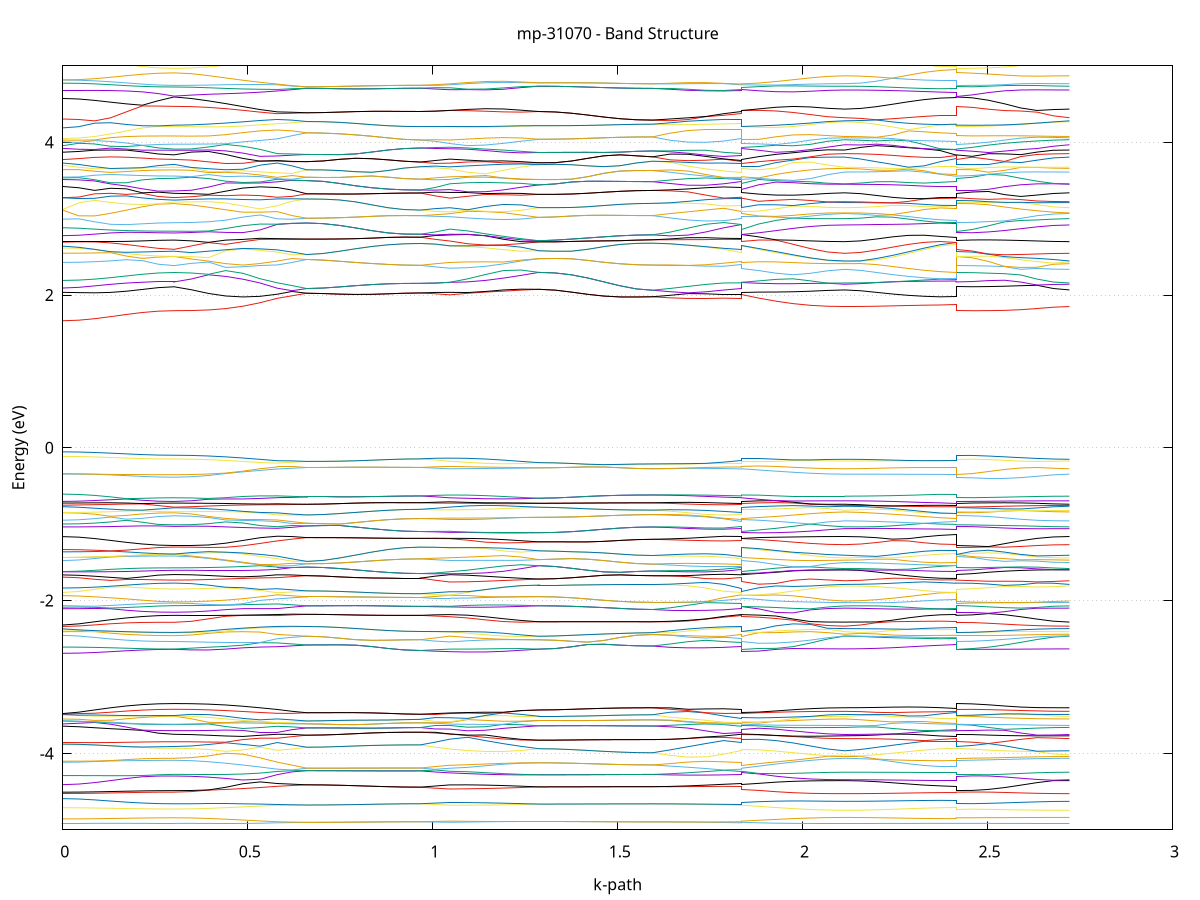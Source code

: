 set title 'mp-31070 - Band Structure'
set xlabel 'k-path'
set ylabel 'Energy (eV)'
set grid y
set yrange [-5:5]
set terminal png size 800,600
set output 'mp-31070_bands_gnuplot.png'
plot '-' using 1:2 with lines notitle, '-' using 1:2 with lines notitle, '-' using 1:2 with lines notitle, '-' using 1:2 with lines notitle, '-' using 1:2 with lines notitle, '-' using 1:2 with lines notitle, '-' using 1:2 with lines notitle, '-' using 1:2 with lines notitle, '-' using 1:2 with lines notitle, '-' using 1:2 with lines notitle, '-' using 1:2 with lines notitle, '-' using 1:2 with lines notitle, '-' using 1:2 with lines notitle, '-' using 1:2 with lines notitle, '-' using 1:2 with lines notitle, '-' using 1:2 with lines notitle, '-' using 1:2 with lines notitle, '-' using 1:2 with lines notitle, '-' using 1:2 with lines notitle, '-' using 1:2 with lines notitle, '-' using 1:2 with lines notitle, '-' using 1:2 with lines notitle, '-' using 1:2 with lines notitle, '-' using 1:2 with lines notitle, '-' using 1:2 with lines notitle, '-' using 1:2 with lines notitle, '-' using 1:2 with lines notitle, '-' using 1:2 with lines notitle, '-' using 1:2 with lines notitle, '-' using 1:2 with lines notitle, '-' using 1:2 with lines notitle, '-' using 1:2 with lines notitle, '-' using 1:2 with lines notitle, '-' using 1:2 with lines notitle, '-' using 1:2 with lines notitle, '-' using 1:2 with lines notitle, '-' using 1:2 with lines notitle, '-' using 1:2 with lines notitle, '-' using 1:2 with lines notitle, '-' using 1:2 with lines notitle, '-' using 1:2 with lines notitle, '-' using 1:2 with lines notitle, '-' using 1:2 with lines notitle, '-' using 1:2 with lines notitle, '-' using 1:2 with lines notitle, '-' using 1:2 with lines notitle, '-' using 1:2 with lines notitle, '-' using 1:2 with lines notitle, '-' using 1:2 with lines notitle, '-' using 1:2 with lines notitle, '-' using 1:2 with lines notitle, '-' using 1:2 with lines notitle, '-' using 1:2 with lines notitle, '-' using 1:2 with lines notitle, '-' using 1:2 with lines notitle, '-' using 1:2 with lines notitle, '-' using 1:2 with lines notitle, '-' using 1:2 with lines notitle, '-' using 1:2 with lines notitle, '-' using 1:2 with lines notitle, '-' using 1:2 with lines notitle, '-' using 1:2 with lines notitle, '-' using 1:2 with lines notitle, '-' using 1:2 with lines notitle, '-' using 1:2 with lines notitle, '-' using 1:2 with lines notitle, '-' using 1:2 with lines notitle, '-' using 1:2 with lines notitle, '-' using 1:2 with lines notitle, '-' using 1:2 with lines notitle, '-' using 1:2 with lines notitle, '-' using 1:2 with lines notitle, '-' using 1:2 with lines notitle, '-' using 1:2 with lines notitle, '-' using 1:2 with lines notitle, '-' using 1:2 with lines notitle, '-' using 1:2 with lines notitle, '-' using 1:2 with lines notitle, '-' using 1:2 with lines notitle, '-' using 1:2 with lines notitle, '-' using 1:2 with lines notitle, '-' using 1:2 with lines notitle, '-' using 1:2 with lines notitle, '-' using 1:2 with lines notitle, '-' using 1:2 with lines notitle, '-' using 1:2 with lines notitle, '-' using 1:2 with lines notitle, '-' using 1:2 with lines notitle, '-' using 1:2 with lines notitle, '-' using 1:2 with lines notitle, '-' using 1:2 with lines notitle, '-' using 1:2 with lines notitle, '-' using 1:2 with lines notitle, '-' using 1:2 with lines notitle, '-' using 1:2 with lines notitle, '-' using 1:2 with lines notitle, '-' using 1:2 with lines notitle, '-' using 1:2 with lines notitle, '-' using 1:2 with lines notitle, '-' using 1:2 with lines notitle, '-' using 1:2 with lines notitle, '-' using 1:2 with lines notitle, '-' using 1:2 with lines notitle, '-' using 1:2 with lines notitle, '-' using 1:2 with lines notitle, '-' using 1:2 with lines notitle, '-' using 1:2 with lines notitle, '-' using 1:2 with lines notitle, '-' using 1:2 with lines notitle, '-' using 1:2 with lines notitle, '-' using 1:2 with lines notitle, '-' using 1:2 with lines notitle, '-' using 1:2 with lines notitle, '-' using 1:2 with lines notitle, '-' using 1:2 with lines notitle, '-' using 1:2 with lines notitle, '-' using 1:2 with lines notitle, '-' using 1:2 with lines notitle, '-' using 1:2 with lines notitle, '-' using 1:2 with lines notitle, '-' using 1:2 with lines notitle, '-' using 1:2 with lines notitle, '-' using 1:2 with lines notitle, '-' using 1:2 with lines notitle, '-' using 1:2 with lines notitle, '-' using 1:2 with lines notitle, '-' using 1:2 with lines notitle, '-' using 1:2 with lines notitle, '-' using 1:2 with lines notitle, '-' using 1:2 with lines notitle, '-' using 1:2 with lines notitle, '-' using 1:2 with lines notitle, '-' using 1:2 with lines notitle, '-' using 1:2 with lines notitle, '-' using 1:2 with lines notitle, '-' using 1:2 with lines notitle, '-' using 1:2 with lines notitle, '-' using 1:2 with lines notitle, '-' using 1:2 with lines notitle, '-' using 1:2 with lines notitle, '-' using 1:2 with lines notitle, '-' using 1:2 with lines notitle, '-' using 1:2 with lines notitle, '-' using 1:2 with lines notitle, '-' using 1:2 with lines notitle, '-' using 1:2 with lines notitle, '-' using 1:2 with lines notitle, '-' using 1:2 with lines notitle, '-' using 1:2 with lines notitle, '-' using 1:2 with lines notitle, '-' using 1:2 with lines notitle, '-' using 1:2 with lines notitle, '-' using 1:2 with lines notitle, '-' using 1:2 with lines notitle, '-' using 1:2 with lines notitle, '-' using 1:2 with lines notitle, '-' using 1:2 with lines notitle, '-' using 1:2 with lines notitle, '-' using 1:2 with lines notitle, '-' using 1:2 with lines notitle, '-' using 1:2 with lines notitle, '-' using 1:2 with lines notitle, '-' using 1:2 with lines notitle, '-' using 1:2 with lines notitle, '-' using 1:2 with lines notitle, '-' using 1:2 with lines notitle, '-' using 1:2 with lines notitle, '-' using 1:2 with lines notitle, '-' using 1:2 with lines notitle, '-' using 1:2 with lines notitle, '-' using 1:2 with lines notitle, '-' using 1:2 with lines notitle, '-' using 1:2 with lines notitle, '-' using 1:2 with lines notitle, '-' using 1:2 with lines notitle, '-' using 1:2 with lines notitle, '-' using 1:2 with lines notitle, '-' using 1:2 with lines notitle
0.000000 -14.732152
0.042990 -14.731452
0.085979 -14.729652
0.128969 -14.726852
0.171958 -14.723652
0.214948 -14.720652
0.257938 -14.718352
0.300927 -14.717552
0.300927 -14.717552
0.347423 -14.716152
0.393919 -14.711852
0.440415 -14.704952
0.486911 -14.695652
0.533406 -14.684452
0.579902 -14.671752
0.579902 -14.671752
0.619855 -14.665052
0.659807 -14.658552
0.659807 -14.658552
0.703625 -14.658452
0.747442 -14.658252
0.791260 -14.657952
0.835077 -14.657552
0.878894 -14.657252
0.922712 -14.657052
0.966529 -14.656952
0.966529 -14.656952
1.006482 -14.661152
1.046434 -14.665252
1.046434 -14.665252
1.094603 -14.663652
1.142772 -14.662052
1.190940 -14.660452
1.239109 -14.658852
1.287278 -14.657252
1.287278 -14.657252
1.331095 -14.657452
1.374913 -14.658152
1.418730 -14.659052
1.462547 -14.660052
1.506365 -14.660952
1.550182 -14.661552
1.594000 -14.661752
1.594000 -14.661752
1.642168 -14.664152
1.690337 -14.666052
1.738506 -14.667752
1.786674 -14.669552
1.834843 -14.671752
1.834843 -14.665252
1.881339 -14.673152
1.927835 -14.680352
1.974331 -14.686552
2.020826 -14.691152
2.067322 -14.694052
2.113818 -14.695052
2.113818 -14.695052
2.156808 -14.695252
2.199797 -14.695752
2.242787 -14.696552
2.285777 -14.697452
2.328766 -14.698252
2.371756 -14.698752
2.414745 -14.698952
2.414745 -14.717552
2.458563 -14.716652
2.502380 -14.714152
2.546198 -14.710152
2.590015 -14.705252
2.633833 -14.700352
2.677650 -14.696552
2.721467 -14.695052
e
0.000000 -14.596952
0.042990 -14.596852
0.085979 -14.596552
0.128969 -14.596252
0.171958 -14.595752
0.214948 -14.595352
0.257938 -14.595052
0.300927 -14.594952
0.300927 -14.594952
0.347423 -14.596652
0.393919 -14.601452
0.440415 -14.609252
0.486911 -14.619452
0.533406 -14.631752
0.579902 -14.645352
0.579902 -14.645352
0.619855 -14.651952
0.659807 -14.658552
0.659807 -14.658552
0.703625 -14.658452
0.747442 -14.658252
0.791260 -14.657952
0.835077 -14.657552
0.878894 -14.657252
0.922712 -14.657052
0.966529 -14.656952
0.966529 -14.656952
1.006482 -14.652752
1.046434 -14.648452
1.046434 -14.648452
1.094603 -14.650052
1.142772 -14.651852
1.190940 -14.653752
1.239109 -14.655452
1.287278 -14.657252
1.287278 -14.657252
1.331095 -14.657452
1.374913 -14.658152
1.418730 -14.659052
1.462547 -14.660052
1.506365 -14.660952
1.550182 -14.661552
1.594000 -14.661752
1.594000 -14.661752
1.642168 -14.658952
1.690337 -14.655752
1.738506 -14.652352
1.786674 -14.648752
1.834843 -14.645352
1.834843 -14.648452
1.881339 -14.640752
1.927835 -14.633952
1.974331 -14.628452
2.020826 -14.624352
2.067322 -14.621852
2.113818 -14.620952
2.113818 -14.620952
2.156808 -14.622352
2.199797 -14.625952
2.242787 -14.630452
2.285777 -14.634852
2.328766 -14.638352
2.371756 -14.640552
2.414745 -14.641352
2.414745 -14.594952
2.458563 -14.596052
2.502380 -14.599152
2.546198 -14.603752
2.590015 -14.609452
2.633833 -14.615052
2.677650 -14.619352
2.721467 -14.620952
e
0.000000 -14.558752
0.042990 -14.559652
0.085979 -14.562052
0.128969 -14.565752
0.171958 -14.569952
0.214948 -14.573852
0.257938 -14.576652
0.300927 -14.577652
0.300927 -14.577652
0.347423 -14.576652
0.393919 -14.573852
0.440415 -14.569252
0.486911 -14.563052
0.533406 -14.555752
0.579902 -14.547552
0.579902 -14.547552
0.619855 -14.543152
0.659807 -14.538452
0.659807 -14.538452
0.703625 -14.538452
0.747442 -14.538352
0.791260 -14.538252
0.835077 -14.538052
0.878894 -14.537952
0.922712 -14.537852
0.966529 -14.537852
0.966529 -14.537852
1.006482 -14.541652
1.046434 -14.545452
1.046434 -14.545452
1.094603 -14.544252
1.142772 -14.543052
1.190940 -14.541852
1.239109 -14.540552
1.287278 -14.539252
1.287278 -14.539252
1.331095 -14.539052
1.374913 -14.538552
1.418730 -14.537752
1.462547 -14.536952
1.506365 -14.536252
1.550182 -14.535752
1.594000 -14.535552
1.594000 -14.535552
1.642168 -14.537552
1.690337 -14.540052
1.738506 -14.542652
1.786674 -14.545352
1.834843 -14.547552
1.834843 -14.545452
1.881339 -14.552352
1.927835 -14.558552
1.974331 -14.563752
2.020826 -14.567652
2.067322 -14.570152
2.113818 -14.570952
2.113818 -14.570952
2.156808 -14.569452
2.199797 -14.565552
2.242787 -14.560552
2.285777 -14.555752
2.328766 -14.551752
2.371756 -14.549252
2.414745 -14.548352
2.414745 -14.577652
2.458563 -14.577352
2.502380 -14.576452
2.546198 -14.575152
2.590015 -14.573752
2.633833 -14.572352
2.677650 -14.571252
2.721467 -14.570952
e
0.000000 -14.497852
0.042990 -14.497952
0.085979 -14.498252
0.128969 -14.498652
0.171958 -14.499152
0.214948 -14.499552
0.257938 -14.499852
0.300927 -14.499952
0.300927 -14.499952
0.347423 -14.500952
0.393919 -14.503752
0.440415 -14.508352
0.486911 -14.514352
0.533406 -14.521552
0.579902 -14.529252
0.579902 -14.529252
0.619855 -14.533752
0.659807 -14.538452
0.659807 -14.538452
0.703625 -14.538452
0.747442 -14.538352
0.791260 -14.538252
0.835077 -14.538052
0.878894 -14.537952
0.922712 -14.537852
0.966529 -14.537852
0.966529 -14.537852
1.006482 -14.534252
1.046434 -14.530952
1.046434 -14.530952
1.094603 -14.532652
1.142772 -14.534452
1.190940 -14.536152
1.239109 -14.537752
1.287278 -14.539252
1.287278 -14.539252
1.331095 -14.539052
1.374913 -14.538552
1.418730 -14.537752
1.462547 -14.536952
1.506365 -14.536252
1.550182 -14.535752
1.594000 -14.535552
1.594000 -14.535552
1.642168 -14.533952
1.690337 -14.532652
1.738506 -14.531552
1.786674 -14.530452
1.834843 -14.529252
1.834843 -14.530952
1.881339 -14.524352
1.927835 -14.518252
1.974331 -14.513252
2.020826 -14.509552
2.067322 -14.507152
2.113818 -14.506352
2.113818 -14.506352
2.156808 -14.506152
2.199797 -14.505452
2.242787 -14.504452
2.285777 -14.503352
2.328766 -14.502352
2.371756 -14.501752
2.414745 -14.501452
2.414745 -14.499952
2.458563 -14.500252
2.502380 -14.501052
2.546198 -14.502352
2.590015 -14.503752
2.633833 -14.505052
2.677650 -14.506052
2.721467 -14.506352
e
0.000000 -13.659852
0.042990 -13.659852
0.085979 -13.659852
0.128969 -13.659852
0.171958 -13.659752
0.214948 -13.659752
0.257938 -13.659652
0.300927 -13.659652
0.300927 -13.659652
0.347423 -13.658752
0.393919 -13.656052
0.440415 -13.651452
0.486911 -13.645052
0.533406 -13.637052
0.579902 -13.627752
0.579902 -13.627752
0.619855 -13.623752
0.659807 -13.619552
0.659807 -13.619552
0.703625 -13.620052
0.747442 -13.621452
0.791260 -13.623452
0.835077 -13.625552
0.878894 -13.627552
0.922712 -13.628852
0.966529 -13.629352
0.966529 -13.629352
1.006482 -13.632652
1.046434 -13.635352
1.046434 -13.635352
1.094603 -13.632952
1.142772 -13.629552
1.190940 -13.625552
1.239109 -13.621952
1.287278 -13.619252
1.287278 -13.619252
1.331095 -13.618952
1.374913 -13.618052
1.418730 -13.616652
1.462547 -13.615152
1.506365 -13.613852
1.550182 -13.612852
1.594000 -13.612552
1.594000 -13.612552
1.642168 -13.613852
1.690337 -13.616352
1.738506 -13.619752
1.786674 -13.623752
1.834843 -13.627752
1.834843 -13.635352
1.881339 -13.640052
1.927835 -13.643152
1.974331 -13.644952
2.020826 -13.645652
2.067322 -13.645952
2.113818 -13.645952
2.113818 -13.645952
2.156808 -13.645952
2.199797 -13.645952
2.242787 -13.645952
2.285777 -13.646052
2.328766 -13.646052
2.371756 -13.646052
2.414745 -13.646052
2.414745 -13.659652
2.458563 -13.659152
2.502380 -13.657552
2.546198 -13.655052
2.590015 -13.652052
2.633833 -13.649152
2.677650 -13.646852
2.721467 -13.645952
e
0.000000 -13.571652
0.042990 -13.571552
0.085979 -13.571252
0.128969 -13.570852
0.171958 -13.570452
0.214948 -13.570052
0.257938 -13.569752
0.300927 -13.569652
0.300927 -13.569652
0.347423 -13.571152
0.393919 -13.575452
0.440415 -13.582052
0.486911 -13.590552
0.533406 -13.600152
0.579902 -13.610152
0.579902 -13.610152
0.619855 -13.615052
0.659807 -13.619552
0.659807 -13.619552
0.703625 -13.620052
0.747442 -13.621452
0.791260 -13.623452
0.835077 -13.625552
0.878894 -13.627552
0.922712 -13.628852
0.966529 -13.629352
0.966529 -13.629352
1.006482 -13.625352
1.046434 -13.620852
1.046434 -13.620852
1.094603 -13.620252
1.142772 -13.619052
1.190940 -13.618052
1.239109 -13.617952
1.287278 -13.619252
1.287278 -13.619252
1.331095 -13.618952
1.374913 -13.618052
1.418730 -13.616652
1.462547 -13.615152
1.506365 -13.613852
1.550182 -13.612852
1.594000 -13.612552
1.594000 -13.612552
1.642168 -13.612252
1.690337 -13.612452
1.738506 -13.612452
1.786674 -13.611852
1.834843 -13.610152
1.834843 -13.620852
1.881339 -13.613452
1.927835 -13.605752
1.974331 -13.598452
2.020826 -13.592552
2.067322 -13.588552
2.113818 -13.587152
2.113818 -13.587152
2.156808 -13.587052
2.199797 -13.586852
2.242787 -13.586552
2.285777 -13.586152
2.328766 -13.585852
2.371756 -13.585652
2.414745 -13.585552
2.414745 -13.569652
2.458563 -13.570452
2.502380 -13.572552
2.546198 -13.575752
2.590015 -13.579552
2.633833 -13.583252
2.677650 -13.586052
2.721467 -13.587152
e
0.000000 -13.277852
0.042990 -13.276852
0.085979 -13.273952
0.128969 -13.269352
0.171958 -13.263452
0.214948 -13.256852
0.257938 -13.250852
0.300927 -13.248152
0.300927 -13.248152
0.347423 -13.247652
0.393919 -13.246052
0.440415 -13.243352
0.486911 -13.239752
0.533406 -13.235552
0.579902 -13.231452
0.579902 -13.231452
0.619855 -13.228652
0.659807 -13.227652
0.659807 -13.227652
0.703625 -13.229552
0.747442 -13.233152
0.791260 -13.236952
0.835077 -13.240452
0.878894 -13.243252
0.922712 -13.245052
0.966529 -13.245652
0.966529 -13.245652
1.006482 -13.248852
1.046434 -13.251952
1.046434 -13.251952
1.094603 -13.251452
1.142772 -13.249752
1.190940 -13.247152
1.239109 -13.243852
1.287278 -13.240452
1.287278 -13.240452
1.331095 -13.240252
1.374913 -13.239552
1.418730 -13.238452
1.462547 -13.237352
1.506365 -13.236352
1.550182 -13.235652
1.594000 -13.235352
1.594000 -13.235352
1.642168 -13.235852
1.690337 -13.235552
1.738506 -13.234652
1.786674 -13.233252
1.834843 -13.231452
1.834843 -13.251952
1.881339 -13.255852
1.927835 -13.258552
1.974331 -13.260152
2.020826 -13.260952
2.067322 -13.261252
2.113818 -13.261352
2.113818 -13.261352
2.156808 -13.261652
2.199797 -13.262352
2.242787 -13.263252
2.285777 -13.264152
2.328766 -13.264952
2.371756 -13.265452
2.414745 -13.265552
2.414745 -13.248152
2.458563 -13.248952
2.502380 -13.251052
2.546198 -13.253952
2.590015 -13.256852
2.633833 -13.259252
2.677650 -13.260852
2.721467 -13.261352
e
0.000000 -13.214852
0.042990 -13.214352
0.085979 -13.212952
0.128969 -13.210652
0.171958 -13.207652
0.214948 -13.210852
0.257938 -13.216952
0.300927 -13.219752
0.300927 -13.219752
0.347423 -13.220352
0.393919 -13.221852
0.440415 -13.223552
0.486911 -13.224852
0.533406 -13.225252
0.579902 -13.227552
0.579902 -13.227552
0.619855 -13.227552
0.659807 -13.227652
0.659807 -13.227652
0.703625 -13.229552
0.747442 -13.233152
0.791260 -13.236952
0.835077 -13.240452
0.878894 -13.243252
0.922712 -13.245052
0.966529 -13.245652
0.966529 -13.245652
1.006482 -13.242652
1.046434 -13.240152
1.046434 -13.240152
1.094603 -13.239652
1.142772 -13.238652
1.190940 -13.237752
1.239109 -13.238152
1.287278 -13.240452
1.287278 -13.240452
1.331095 -13.240252
1.374913 -13.239552
1.418730 -13.238452
1.462547 -13.237352
1.506365 -13.236352
1.550182 -13.235652
1.594000 -13.235352
1.594000 -13.235352
1.642168 -13.234252
1.690337 -13.232652
1.738506 -13.230852
1.786674 -13.229152
1.834843 -13.227552
1.834843 -13.240152
1.881339 -13.236752
1.927835 -13.233052
1.974331 -13.229352
2.020826 -13.226052
2.067322 -13.223752
2.113818 -13.222852
2.113818 -13.222852
2.156808 -13.224152
2.199797 -13.227452
2.242787 -13.231352
2.285777 -13.234952
2.328766 -13.237752
2.371756 -13.239652
2.414745 -13.240252
2.414745 -13.219752
2.458563 -13.219952
2.502380 -13.220352
2.546198 -13.221052
2.590015 -13.221752
2.633833 -13.222352
2.677650 -13.222752
2.721467 -13.222852
e
0.000000 -13.188552
0.042990 -13.189952
0.085979 -13.193152
0.128969 -13.197952
0.171958 -13.204152
0.214948 -13.204052
0.257938 -13.200452
0.300927 -13.198452
0.300927 -13.198452
0.347423 -13.203352
0.393919 -13.210152
0.440415 -13.216352
0.486911 -13.221452
0.533406 -13.225252
0.579902 -13.223652
0.579902 -13.223652
0.619855 -13.222952
0.659807 -13.220352
0.659807 -13.220352
0.703625 -13.218952
0.747442 -13.216752
0.791260 -13.214852
0.835077 -13.213452
0.878894 -13.212552
0.922712 -13.211952
0.966529 -13.211852
0.966529 -13.211852
1.006482 -13.211852
1.046434 -13.211152
1.046434 -13.211152
1.094603 -13.211452
1.142772 -13.213352
1.190940 -13.217152
1.239109 -13.219752
1.287278 -13.219952
1.287278 -13.219952
1.331095 -13.219952
1.374913 -13.219852
1.418730 -13.219752
1.462547 -13.219652
1.506365 -13.219452
1.550182 -13.219352
1.594000 -13.219252
1.594000 -13.219252
1.642168 -13.219452
1.690337 -13.219552
1.738506 -13.219952
1.786674 -13.221252
1.834843 -13.223652
1.834843 -13.211152
1.881339 -13.209852
1.927835 -13.208052
1.974331 -13.205752
2.020826 -13.202852
2.067322 -13.199852
2.113818 -13.198352
2.113818 -13.198352
2.156808 -13.198152
2.199797 -13.197752
2.242787 -13.197452
2.285777 -13.197652
2.328766 -13.198152
2.371756 -13.198652
2.414745 -13.198852
2.414745 -13.198452
2.458563 -13.198452
2.502380 -13.198452
2.546198 -13.198352
2.590015 -13.198352
2.633833 -13.198352
2.677650 -13.198352
2.721467 -13.198352
e
0.000000 -13.187952
0.042990 -13.187252
0.085979 -13.186152
0.128969 -13.186052
0.171958 -13.186552
0.214948 -13.187752
0.257938 -13.189852
0.300927 -13.191452
0.300927 -13.191452
0.347423 -13.187452
0.393919 -13.186352
0.440415 -13.190352
0.486911 -13.196552
0.533406 -13.204052
0.579902 -13.212552
0.579902 -13.212552
0.619855 -13.216652
0.659807 -13.220352
0.659807 -13.220352
0.703625 -13.218952
0.747442 -13.216752
0.791260 -13.214852
0.835077 -13.213452
0.878894 -13.212552
0.922712 -13.211952
0.966529 -13.211852
0.966529 -13.211852
1.006482 -13.210752
1.046434 -13.208452
1.046434 -13.208452
1.094603 -13.210152
1.142772 -13.213252
1.190940 -13.215652
1.239109 -13.218252
1.287278 -13.219952
1.287278 -13.219952
1.331095 -13.219952
1.374913 -13.219852
1.418730 -13.219752
1.462547 -13.219652
1.506365 -13.219452
1.550182 -13.219352
1.594000 -13.219252
1.594000 -13.219252
1.642168 -13.218752
1.690337 -13.217752
1.738506 -13.216252
1.786674 -13.214352
1.834843 -13.212552
1.834843 -13.208452
1.881339 -13.203452
1.927835 -13.199252
1.974331 -13.196452
2.020826 -13.195152
2.067322 -13.195052
2.113818 -13.195252
2.113818 -13.195252
2.156808 -13.193752
2.199797 -13.190052
2.242787 -13.185452
2.285777 -13.180852
2.328766 -13.178252
2.371756 -13.177452
2.414745 -13.177152
2.414745 -13.191452
2.458563 -13.191752
2.502380 -13.192652
2.546198 -13.193452
2.590015 -13.194252
2.633833 -13.194752
2.677650 -13.195052
2.721467 -13.195252
e
0.000000 -13.185952
0.042990 -13.185952
0.085979 -13.185952
0.128969 -13.184852
0.171958 -13.183352
0.214948 -13.182052
0.257938 -13.181152
0.300927 -13.180852
0.300927 -13.180852
0.347423 -13.179552
0.393919 -13.176252
0.440415 -13.171852
0.486911 -13.167252
0.533406 -13.163252
0.579902 -13.160452
0.579902 -13.160452
0.619855 -13.159952
0.659807 -13.159752
0.659807 -13.159752
0.703625 -13.159252
0.747442 -13.157952
0.791260 -13.156052
0.835077 -13.153952
0.878894 -13.152252
0.922712 -13.150952
0.966529 -13.150552
0.966529 -13.150552
1.006482 -13.151352
1.046434 -13.153052
1.046434 -13.153052
1.094603 -13.153852
1.142772 -13.154952
1.190940 -13.155852
1.239109 -13.156552
1.287278 -13.156652
1.287278 -13.156652
1.331095 -13.156852
1.374913 -13.157452
1.418730 -13.158352
1.462547 -13.159352
1.506365 -13.160252
1.550182 -13.160952
1.594000 -13.161252
1.594000 -13.161252
1.642168 -13.161552
1.690337 -13.161552
1.738506 -13.161252
1.786674 -13.160652
1.834843 -13.160452
1.834843 -13.153052
1.881339 -13.156452
1.927835 -13.161152
1.974331 -13.166852
2.020826 -13.172952
2.067322 -13.178152
2.113818 -13.180552
2.113818 -13.180552
2.156808 -13.180552
2.199797 -13.180452
2.242787 -13.180052
2.285777 -13.179252
2.328766 -13.176652
2.371756 -13.173452
2.414745 -13.171952
2.414745 -13.180852
2.458563 -13.180852
2.502380 -13.180852
2.546198 -13.180752
2.590015 -13.180652
2.633833 -13.180552
2.677650 -13.180552
2.721467 -13.180552
e
0.000000 -13.166352
0.042990 -13.166952
0.085979 -13.168552
0.128969 -13.170952
0.171958 -13.173852
0.214948 -13.176452
0.257938 -13.178152
0.300927 -13.178752
0.300927 -13.178752
0.347423 -13.178752
0.393919 -13.175752
0.440415 -13.170152
0.486911 -13.165252
0.533406 -13.161852
0.579902 -13.160252
0.579902 -13.160252
0.619855 -13.159852
0.659807 -13.159752
0.659807 -13.159752
0.703625 -13.159252
0.747442 -13.157952
0.791260 -13.156052
0.835077 -13.153952
0.878894 -13.152252
0.922712 -13.150952
0.966529 -13.150552
0.966529 -13.150552
1.006482 -13.150752
1.046434 -13.151952
1.046434 -13.151952
1.094603 -13.153052
1.142772 -13.154352
1.190940 -13.155452
1.239109 -13.156252
1.287278 -13.156652
1.287278 -13.156652
1.331095 -13.156852
1.374913 -13.157452
1.418730 -13.158352
1.462547 -13.159352
1.506365 -13.160252
1.550182 -13.160952
1.594000 -13.161252
1.594000 -13.161252
1.642168 -13.160552
1.690337 -13.159952
1.738506 -13.159552
1.786674 -13.159752
1.834843 -13.160252
1.834843 -13.151952
1.881339 -13.153552
1.927835 -13.155752
1.974331 -13.157652
2.020826 -13.158852
2.067322 -13.159352
2.113818 -13.159452
2.113818 -13.159452
2.156808 -13.159552
2.199797 -13.160052
2.242787 -13.160852
2.285777 -13.161852
2.328766 -13.163252
2.371756 -13.164652
2.414745 -13.165552
2.414745 -13.178752
2.458563 -13.177352
2.502380 -13.174052
2.546198 -13.169852
2.590015 -13.165752
2.633833 -13.162452
2.677650 -13.160252
2.721467 -13.159452
e
0.000000 -13.043252
0.042990 -13.043352
0.085979 -13.043652
0.128969 -13.044152
0.171958 -13.044652
0.214948 -13.045252
0.257938 -13.045552
0.300927 -13.045752
0.300927 -13.045752
0.347423 -13.044152
0.393919 -13.039552
0.440415 -13.032152
0.486911 -13.022452
0.533406 -13.011052
0.579902 -12.998452
0.579902 -12.998452
0.619855 -12.991752
0.659807 -12.985052
0.659807 -12.985052
0.703625 -12.984552
0.747442 -12.983052
0.791260 -12.981052
0.835077 -12.978852
0.878894 -12.976852
0.922712 -12.975452
0.966529 -12.975052
0.966529 -12.975052
1.006482 -12.976252
1.046434 -12.977652
1.046434 -12.977652
1.094603 -12.977452
1.142772 -12.977352
1.190940 -12.977452
1.239109 -12.977452
1.287278 -12.977252
1.287278 -12.977252
1.331095 -12.977652
1.374913 -12.978752
1.418730 -12.980352
1.462547 -12.982152
1.506365 -12.983752
1.550182 -12.984952
1.594000 -12.985352
1.594000 -12.985352
1.642168 -12.988152
1.690337 -12.990852
1.738506 -12.993552
1.786674 -12.996052
1.834843 -12.998452
1.834843 -12.977652
1.881339 -12.980952
1.927835 -12.984652
1.974331 -12.988152
2.020826 -12.991152
2.067322 -12.993152
2.113818 -12.993852
2.113818 -12.993852
2.156808 -12.994052
2.199797 -12.994352
2.242787 -12.994752
2.285777 -12.995352
2.328766 -12.995752
2.371756 -12.996152
2.414745 -12.996252
2.414745 -13.045752
2.458563 -13.044152
2.502380 -13.039352
2.546198 -13.031952
2.590015 -13.022352
2.633833 -13.011352
2.677650 -13.000252
2.721467 -12.993852
e
0.000000 -12.928352
0.042990 -12.928352
0.085979 -12.928252
0.128969 -12.928252
0.171958 -12.928152
0.214948 -12.928152
0.257938 -12.928052
0.300927 -12.928052
0.300927 -12.928052
0.347423 -12.929452
0.393919 -12.933552
0.440415 -12.940252
0.486911 -12.949152
0.533406 -12.959852
0.579902 -12.971952
0.579902 -12.971952
0.619855 -12.978352
0.659807 -12.985052
0.659807 -12.985052
0.703625 -12.984552
0.747442 -12.983052
0.791260 -12.981052
0.835077 -12.978852
0.878894 -12.976852
0.922712 -12.975452
0.966529 -12.975052
0.966529 -12.975052
1.006482 -12.974152
1.046434 -12.973552
1.046434 -12.973552
1.094603 -12.974352
1.142772 -12.975252
1.190940 -12.976152
1.239109 -12.976852
1.287278 -12.977252
1.287278 -12.977252
1.331095 -12.977652
1.374913 -12.978752
1.418730 -12.980352
1.462547 -12.982152
1.506365 -12.983752
1.550182 -12.984952
1.594000 -12.985352
1.594000 -12.985352
1.642168 -12.982552
1.690337 -12.979752
1.738506 -12.977052
1.786674 -12.974452
1.834843 -12.971952
1.834843 -12.973552
1.881339 -12.972552
1.927835 -12.972352
1.974331 -12.972652
2.020826 -12.973252
2.067322 -12.973752
2.113818 -12.973952
2.113818 -12.973952
2.156808 -12.974052
2.199797 -12.974452
2.242787 -12.975052
2.285777 -12.975652
2.328766 -12.976252
2.371756 -12.976652
2.414745 -12.976852
2.414745 -12.928052
2.458563 -12.929352
2.502380 -12.933252
2.546198 -12.939452
2.590015 -12.947752
2.633833 -12.957552
2.677650 -12.967852
2.721467 -12.973952
e
0.000000 -12.211852
0.042990 -12.211852
0.085979 -12.211852
0.128969 -12.211852
0.171958 -12.211752
0.214948 -12.211752
0.257938 -12.211752
0.300927 -12.211752
0.300927 -12.211752
0.347423 -12.210952
0.393919 -12.208752
0.440415 -12.205052
0.486911 -12.200152
0.533406 -12.194252
0.579902 -12.187552
0.579902 -12.187552
0.619855 -12.183552
0.659807 -12.179452
0.659807 -12.179452
0.703625 -12.179452
0.747442 -12.179552
0.791260 -12.179552
0.835077 -12.179552
0.878894 -12.179552
0.922712 -12.179552
0.966529 -12.179552
0.966529 -12.179552
1.006482 -12.182752
1.046434 -12.185952
1.046434 -12.185952
1.094603 -12.183952
1.142772 -12.181352
1.190940 -12.178652
1.239109 -12.176052
1.287278 -12.174252
1.287278 -12.174252
1.331095 -12.174252
1.374913 -12.174452
1.418730 -12.174752
1.462547 -12.175052
1.506365 -12.175352
1.550182 -12.175552
1.594000 -12.175652
1.594000 -12.175652
1.642168 -12.178452
1.690337 -12.181552
1.738506 -12.184252
1.786674 -12.186352
1.834843 -12.187552
1.834843 -12.185952
1.881339 -12.192152
1.927835 -12.197752
1.974331 -12.202352
2.020826 -12.205752
2.067322 -12.207952
2.113818 -12.208652
2.113818 -12.208652
2.156808 -12.208552
2.199797 -12.208452
2.242787 -12.208252
2.285777 -12.207952
2.328766 -12.207752
2.371756 -12.207652
2.414745 -12.207552
2.414745 -12.211752
2.458563 -12.211552
2.502380 -12.211152
2.546198 -12.210552
2.590015 -12.209852
2.633833 -12.209252
2.677650 -12.208752
2.721467 -12.208652
e
0.000000 -12.150652
0.042990 -12.150652
0.085979 -12.150652
0.128969 -12.150652
0.171958 -12.150652
0.214948 -12.150652
0.257938 -12.150652
0.300927 -12.150652
0.300927 -12.150652
0.347423 -12.151352
0.393919 -12.153452
0.440415 -12.156752
0.486911 -12.160952
0.533406 -12.166052
0.579902 -12.171652
0.579902 -12.171652
0.619855 -12.175452
0.659807 -12.179452
0.659807 -12.179452
0.703625 -12.179452
0.747442 -12.179552
0.791260 -12.179552
0.835077 -12.179552
0.878894 -12.179552
0.922712 -12.179552
0.966529 -12.179552
0.966529 -12.179552
1.006482 -12.176352
1.046434 -12.173252
1.046434 -12.173252
1.094603 -12.173452
1.142772 -12.173152
1.190940 -12.172952
1.239109 -12.173152
1.287278 -12.174252
1.287278 -12.174252
1.331095 -12.174252
1.374913 -12.174452
1.418730 -12.174752
1.462547 -12.175052
1.506365 -12.175352
1.550182 -12.175552
1.594000 -12.175652
1.594000 -12.175652
1.642168 -12.173452
1.690337 -12.172152
1.738506 -12.171552
1.786674 -12.171552
1.834843 -12.171652
1.834843 -12.173252
1.881339 -12.167852
1.927835 -12.162852
1.974331 -12.158352
2.020826 -12.154852
2.067322 -12.152552
2.113818 -12.151752
2.113818 -12.151752
2.156808 -12.151652
2.199797 -12.151152
2.242787 -12.150652
2.285777 -12.149952
2.328766 -12.149352
2.371756 -12.148952
2.414745 -12.148852
2.414745 -12.150652
2.458563 -12.150752
2.502380 -12.150852
2.546198 -12.151052
2.590015 -12.151352
2.633833 -12.151552
2.677650 -12.151652
2.721467 -12.151752
e
0.000000 -11.943752
0.042990 -11.943752
0.085979 -11.943752
0.128969 -11.943752
0.171958 -11.943752
0.214948 -11.943752
0.257938 -11.943752
0.300927 -11.943752
0.300927 -11.943752
0.347423 -11.942752
0.393919 -11.939552
0.440415 -11.934652
0.486911 -11.928152
0.533406 -11.920552
0.579902 -11.912352
0.579902 -11.912352
0.619855 -11.908552
0.659807 -11.904752
0.659807 -11.904752
0.703625 -11.904752
0.747442 -11.904652
0.791260 -11.904452
0.835077 -11.904352
0.878894 -11.904152
0.922712 -11.904052
0.966529 -11.904052
0.966529 -11.904052
1.006482 -11.908652
1.046434 -11.913352
1.046434 -11.913352
1.094603 -11.912352
1.142772 -11.911352
1.190940 -11.910152
1.239109 -11.908752
1.287278 -11.906852
1.287278 -11.906852
1.331095 -11.906852
1.374913 -11.906752
1.418730 -11.906752
1.462547 -11.906652
1.506365 -11.906652
1.550182 -11.906552
1.594000 -11.906552
1.594000 -11.906552
1.642168 -11.907352
1.690337 -11.908052
1.738506 -11.909152
1.786674 -11.910552
1.834843 -11.912352
1.834843 -11.913352
1.881339 -11.921952
1.927835 -11.929952
1.974331 -11.936952
2.020826 -11.942352
2.067322 -11.945852
2.113818 -11.947052
2.113818 -11.947052
2.156808 -11.947152
2.199797 -11.947352
2.242787 -11.947552
2.285777 -11.947752
2.328766 -11.947952
2.371756 -11.948152
2.414745 -11.948152
2.414745 -11.943752
2.458563 -11.943952
2.502380 -11.944452
2.546198 -11.945152
2.590015 -11.945852
2.633833 -11.946452
2.677650 -11.946952
2.721467 -11.947052
e
0.000000 -11.871152
0.042990 -11.871252
0.085979 -11.871352
0.128969 -11.871552
0.171958 -11.871752
0.214948 -11.871952
0.257938 -11.872052
0.300927 -11.872152
0.300927 -11.872152
0.347423 -11.872852
0.393919 -11.875152
0.440415 -11.878852
0.486911 -11.884052
0.533406 -11.890352
0.579902 -11.897752
0.579902 -11.897752
0.619855 -11.901252
0.659807 -11.904752
0.659807 -11.904752
0.703625 -11.904752
0.747442 -11.904652
0.791260 -11.904452
0.835077 -11.904352
0.878894 -11.904152
0.922712 -11.904052
0.966529 -11.904052
0.966529 -11.904052
1.006482 -11.899552
1.046434 -11.895352
1.046434 -11.895352
1.094603 -11.897352
1.142772 -11.899652
1.190940 -11.902152
1.239109 -11.904552
1.287278 -11.906852
1.287278 -11.906852
1.331095 -11.906852
1.374913 -11.906752
1.418730 -11.906752
1.462547 -11.906652
1.506365 -11.906652
1.550182 -11.906552
1.594000 -11.906552
1.594000 -11.906552
1.642168 -11.905552
1.690337 -11.904152
1.738506 -11.902352
1.786674 -11.900152
1.834843 -11.897752
1.834843 -11.895352
1.881339 -11.887552
1.927835 -11.880852
1.974331 -11.875352
2.020826 -11.871252
2.067322 -11.868852
2.113818 -11.867952
2.113818 -11.867952
2.156808 -11.867952
2.199797 -11.868052
2.242787 -11.868052
2.285777 -11.868152
2.328766 -11.868252
2.371756 -11.868252
2.414745 -11.868252
2.414745 -11.872152
2.458563 -11.871952
2.502380 -11.871352
2.546198 -11.870452
2.590015 -11.869552
2.633833 -11.868752
2.677650 -11.868152
2.721467 -11.867952
e
0.000000 -11.180152
0.042990 -11.179952
0.085979 -11.179552
0.128969 -11.178852
0.171958 -11.178152
0.214948 -11.177552
0.257938 -11.177052
0.300927 -11.176952
0.300927 -11.176952
0.347423 -11.176652
0.393919 -11.175652
0.440415 -11.174052
0.486911 -11.171852
0.533406 -11.169152
0.579902 -11.165952
0.579902 -11.165952
0.619855 -11.164152
0.659807 -11.162452
0.659807 -11.162452
0.703625 -11.162352
0.747442 -11.162352
0.791260 -11.162352
0.835077 -11.162252
0.878894 -11.162252
0.922712 -11.162252
0.966529 -11.162252
0.966529 -11.162252
1.006482 -11.163052
1.046434 -11.163852
1.046434 -11.163852
1.094603 -11.163952
1.142772 -11.164052
1.190940 -11.164252
1.239109 -11.164252
1.287278 -11.164152
1.287278 -11.164152
1.331095 -11.164152
1.374913 -11.164252
1.418730 -11.164352
1.462547 -11.164452
1.506365 -11.164552
1.550182 -11.164652
1.594000 -11.164752
1.594000 -11.164752
1.642168 -11.165152
1.690337 -11.165352
1.738506 -11.165452
1.786674 -11.165552
1.834843 -11.165952
1.834843 -11.163852
1.881339 -11.165252
1.927835 -11.166452
1.974331 -11.167352
2.020826 -11.168052
2.067322 -11.168552
2.113818 -11.168652
2.113818 -11.168652
2.156808 -11.168752
2.199797 -11.169052
2.242787 -11.169552
2.285777 -11.169952
2.328766 -11.170452
2.371756 -11.170752
2.414745 -11.170852
2.414745 -11.176952
2.458563 -11.176652
2.502380 -11.175752
2.546198 -11.174452
2.590015 -11.172752
2.633833 -11.170852
2.677650 -11.169352
2.721467 -11.168652
e
0.000000 -11.147052
0.042990 -11.146952
0.085979 -11.146652
0.128969 -11.146152
0.171958 -11.145752
0.214948 -11.145252
0.257938 -11.144952
0.300927 -11.144852
0.300927 -11.144852
0.347423 -11.145352
0.393919 -11.146752
0.440415 -11.148952
0.486911 -11.151952
0.533406 -11.155352
0.579902 -11.159052
0.579902 -11.159052
0.619855 -11.160652
0.659807 -11.162452
0.659807 -11.162452
0.703625 -11.162352
0.747442 -11.162352
0.791260 -11.162352
0.835077 -11.162252
0.878894 -11.162252
0.922712 -11.162252
0.966529 -11.162252
0.966529 -11.162252
1.006482 -11.161452
1.046434 -11.160752
1.046434 -11.160752
1.094603 -11.161352
1.142772 -11.162252
1.190940 -11.163052
1.239109 -11.163652
1.287278 -11.164152
1.287278 -11.164152
1.331095 -11.164152
1.374913 -11.164252
1.418730 -11.164352
1.462547 -11.164452
1.506365 -11.164552
1.550182 -11.164652
1.594000 -11.164752
1.594000 -11.164752
1.642168 -11.163952
1.690337 -11.162952
1.738506 -11.161652
1.786674 -11.160352
1.834843 -11.159052
1.834843 -11.160752
1.881339 -11.159052
1.927835 -11.157552
1.974331 -11.156152
2.020826 -11.155152
2.067322 -11.154552
2.113818 -11.154352
2.113818 -11.154352
2.156808 -11.154452
2.199797 -11.154852
2.242787 -11.155352
2.285777 -11.155952
2.328766 -11.156452
2.371756 -11.156852
2.414745 -11.156952
2.414745 -11.144852
2.458563 -11.145252
2.502380 -11.146252
2.546198 -11.147852
2.590015 -11.149852
2.633833 -11.151852
2.677650 -11.153652
2.721467 -11.154352
e
0.000000 -10.680952
0.042990 -10.681052
0.085979 -10.681352
0.128969 -10.681852
0.171958 -10.682352
0.214948 -10.682852
0.257938 -10.683152
0.300927 -10.683252
0.300927 -10.683252
0.347423 -10.681052
0.393919 -10.674652
0.440415 -10.664352
0.486911 -10.650552
0.533406 -10.633852
0.579902 -10.615152
0.579902 -10.615152
0.619855 -10.605452
0.659807 -10.595352
0.659807 -10.595352
0.703625 -10.595452
0.747442 -10.595652
0.791260 -10.595952
0.835077 -10.596352
0.878894 -10.596652
0.922712 -10.596852
0.966529 -10.596952
0.966529 -10.596952
1.006482 -10.602852
1.046434 -10.608552
1.046434 -10.608552
1.094603 -10.606252
1.142772 -10.603752
1.190940 -10.601052
1.239109 -10.598352
1.287278 -10.595652
1.287278 -10.595652
1.331095 -10.595552
1.374913 -10.595352
1.418730 -10.594952
1.462547 -10.594452
1.506365 -10.594152
1.550182 -10.593852
1.594000 -10.593752
1.594000 -10.593752
1.642168 -10.597752
1.690337 -10.601952
1.738506 -10.606352
1.786674 -10.610752
1.834843 -10.615152
1.834843 -10.608552
1.881339 -10.619152
1.927835 -10.628552
1.974331 -10.636452
2.020826 -10.642252
2.067322 -10.645952
2.113818 -10.647152
2.113818 -10.647152
2.156808 -10.647152
2.199797 -10.647252
2.242787 -10.647252
2.285777 -10.647252
2.328766 -10.647352
2.371756 -10.647352
2.414745 -10.647352
2.414745 -10.683252
2.458563 -10.681852
2.502380 -10.677852
2.546198 -10.671552
2.590015 -10.663852
2.633833 -10.655852
2.677650 -10.649652
2.721467 -10.647152
e
0.000000 -10.501952
0.042990 -10.501952
0.085979 -10.501952
0.128969 -10.501852
0.171958 -10.501852
0.214948 -10.501752
0.257938 -10.501752
0.300927 -10.501752
0.300927 -10.501752
0.347423 -10.504152
0.393919 -10.511152
0.440415 -10.522452
0.486911 -10.537452
0.533406 -10.555152
0.579902 -10.574752
0.579902 -10.574752
0.619855 -10.585052
0.659807 -10.595352
0.659807 -10.595352
0.703625 -10.595452
0.747442 -10.595652
0.791260 -10.595952
0.835077 -10.596352
0.878894 -10.596652
0.922712 -10.596852
0.966529 -10.596952
0.966529 -10.596952
1.006482 -10.590952
1.046434 -10.584852
1.046434 -10.584852
1.094603 -10.586652
1.142772 -10.588552
1.190940 -10.590652
1.239109 -10.593052
1.287278 -10.595652
1.287278 -10.595652
1.331095 -10.595552
1.374913 -10.595352
1.418730 -10.594952
1.462547 -10.594452
1.506365 -10.594152
1.550182 -10.593852
1.594000 -10.593752
1.594000 -10.593752
1.642168 -10.589852
1.690337 -10.586052
1.738506 -10.582352
1.786674 -10.578552
1.834843 -10.574752
1.834843 -10.584852
1.881339 -10.573752
1.927835 -10.563752
1.974331 -10.555352
2.020826 -10.549052
2.067322 -10.545052
2.113818 -10.543752
2.113818 -10.543752
2.156808 -10.543652
2.199797 -10.543452
2.242787 -10.543152
2.285777 -10.542752
2.328766 -10.542452
2.371756 -10.542252
2.414745 -10.542152
2.414745 -10.501752
2.458563 -10.503352
2.502380 -10.508252
2.546198 -10.515752
2.590015 -10.524752
2.633833 -10.533952
2.677650 -10.541052
2.721467 -10.543752
e
0.000000 -9.808252
0.042990 -9.808252
0.085979 -9.808052
0.128969 -9.807852
0.171958 -9.807652
0.214948 -9.807352
0.257938 -9.807252
0.300927 -9.807152
0.300927 -9.807152
0.347423 -9.804052
0.393919 -9.794952
0.440415 -9.780252
0.486911 -9.760852
0.533406 -9.737852
0.579902 -9.712352
0.579902 -9.712352
0.619855 -9.699352
0.659807 -9.686452
0.659807 -9.686452
0.703625 -9.686452
0.747442 -9.686652
0.791260 -9.686852
0.835077 -9.687152
0.878894 -9.687352
0.922712 -9.687552
0.966529 -9.687652
0.966529 -9.687652
1.006482 -9.689452
1.046434 -9.691352
1.046434 -9.691352
1.094603 -9.690252
1.142772 -9.689052
1.190940 -9.687952
1.239109 -9.686852
1.287278 -9.686152
1.287278 -9.686152
1.331095 -9.686052
1.374913 -9.686052
1.418730 -9.686052
1.462547 -9.685952
1.506365 -9.685852
1.550182 -9.685852
1.594000 -9.685852
1.594000 -9.685852
1.642168 -9.690652
1.690337 -9.695652
1.738506 -9.700952
1.786674 -9.706552
1.834843 -9.712352
1.834843 -9.691352
1.881339 -9.695252
1.927835 -9.698952
1.974331 -9.702252
2.020826 -9.704752
2.067322 -9.706352
2.113818 -9.706952
2.113818 -9.706952
2.156808 -9.706652
2.199797 -9.705752
2.242787 -9.704452
2.285777 -9.703052
2.328766 -9.701752
2.371756 -9.700852
2.414745 -9.700552
2.414745 -9.807152
2.458563 -9.804352
2.502380 -9.796052
2.546198 -9.782752
2.590015 -9.765052
2.633833 -9.743952
2.677650 -9.721552
2.721467 -9.706952
e
0.000000 -9.567152
0.042990 -9.567352
0.085979 -9.567952
0.128969 -9.568852
0.171958 -9.569852
0.214948 -9.570752
0.257938 -9.571352
0.300927 -9.571552
0.300927 -9.571552
0.347423 -9.574352
0.393919 -9.582752
0.440415 -9.596352
0.486911 -9.614452
0.533406 -9.636252
0.579902 -9.660852
0.579902 -9.660852
0.619855 -9.673552
0.659807 -9.686452
0.659807 -9.686452
0.703625 -9.686452
0.747442 -9.686652
0.791260 -9.686852
0.835077 -9.687152
0.878894 -9.687352
0.922712 -9.687552
0.966529 -9.687652
0.966529 -9.687652
1.006482 -9.685752
1.046434 -9.684152
1.046434 -9.684152
1.094603 -9.684552
1.142772 -9.684852
1.190940 -9.685152
1.239109 -9.685552
1.287278 -9.686152
1.287278 -9.686152
1.331095 -9.686052
1.374913 -9.686052
1.418730 -9.686052
1.462547 -9.685952
1.506365 -9.685852
1.550182 -9.685852
1.594000 -9.685852
1.594000 -9.685852
1.642168 -9.681152
1.690337 -9.676452
1.738506 -9.671552
1.786674 -9.666352
1.834843 -9.660852
1.834843 -9.684152
1.881339 -9.681452
1.927835 -9.679352
1.974331 -9.677852
2.020826 -9.676752
2.067322 -9.676152
2.113818 -9.675952
2.113818 -9.675952
2.156808 -9.676052
2.199797 -9.676352
2.242787 -9.676652
2.285777 -9.677052
2.328766 -9.677352
2.371756 -9.677552
2.414745 -9.677652
2.414745 -9.571552
2.458563 -9.574552
2.502380 -9.583452
2.546198 -9.597652
2.590015 -9.616252
2.633833 -9.638152
2.677650 -9.661152
2.721467 -9.675952
e
0.000000 -8.608652
0.042990 -8.607852
0.085979 -8.605752
0.128969 -8.602752
0.171958 -8.599552
0.214948 -8.596752
0.257938 -8.595052
0.300927 -8.594352
0.300927 -8.594352
0.347423 -8.592152
0.393919 -8.585752
0.440415 -8.576952
0.486911 -8.571652
0.533406 -8.566452
0.579902 -8.559352
0.579902 -8.559352
0.619855 -8.550352
0.659807 -8.546652
0.659807 -8.546652
0.703625 -8.547052
0.747442 -8.548052
0.791260 -8.549452
0.835077 -8.550852
0.878894 -8.552052
0.922712 -8.552752
0.966529 -8.553052
0.966529 -8.553052
1.006482 -8.560052
1.046434 -8.568852
1.046434 -8.568852
1.094603 -8.581752
1.142772 -8.591552
1.190940 -8.597452
1.239109 -8.599052
1.287278 -8.596352
1.287278 -8.596352
1.331095 -8.596352
1.374913 -8.596552
1.418730 -8.596852
1.462547 -8.597152
1.506365 -8.597452
1.550182 -8.597652
1.594000 -8.597752
1.594000 -8.597752
1.642168 -8.596552
1.690337 -8.591152
1.738506 -8.582152
1.786674 -8.570652
1.834843 -8.559352
1.834843 -8.568852
1.881339 -8.568852
1.927835 -8.571852
1.974331 -8.576752
2.020826 -8.581852
2.067322 -8.585552
2.113818 -8.586852
2.113818 -8.586852
2.156808 -8.587152
2.199797 -8.587752
2.242787 -8.588652
2.285777 -8.589552
2.328766 -8.590352
2.371756 -8.590852
2.414745 -8.591052
2.414745 -8.594352
2.458563 -8.594152
2.502380 -8.593452
2.546198 -8.592452
2.590015 -8.590952
2.633833 -8.589252
2.677650 -8.587652
2.721467 -8.586852
e
0.000000 -8.585452
0.042990 -8.585152
0.085979 -8.583952
0.128969 -8.582252
0.171958 -8.580052
0.214948 -8.577752
0.257938 -8.575952
0.300927 -8.575352
0.300927 -8.575352
0.347423 -8.575152
0.393919 -8.574452
0.440415 -8.571052
0.486911 -8.559252
0.533406 -8.542852
0.579902 -8.548452
0.579902 -8.548452
0.619855 -8.546852
0.659807 -8.546652
0.659807 -8.546652
0.703625 -8.547052
0.747442 -8.548052
0.791260 -8.549452
0.835077 -8.550852
0.878894 -8.552052
0.922712 -8.552752
0.966529 -8.553052
0.966529 -8.553052
1.006482 -8.550752
1.046434 -8.554052
1.046434 -8.554052
1.094603 -8.558252
1.142772 -8.568352
1.190940 -8.579752
1.239109 -8.589652
1.287278 -8.596352
1.287278 -8.596352
1.331095 -8.596352
1.374913 -8.596552
1.418730 -8.596852
1.462547 -8.597152
1.506365 -8.597452
1.550182 -8.597652
1.594000 -8.597752
1.594000 -8.597752
1.642168 -8.594552
1.690337 -8.587352
1.738506 -8.576452
1.786674 -8.563052
1.834843 -8.548452
1.834843 -8.554052
1.881339 -8.562552
1.927835 -8.569552
1.974331 -8.574952
2.020826 -8.578852
2.067322 -8.581152
2.113818 -8.581952
2.113818 -8.581952
2.156808 -8.581552
2.199797 -8.580552
2.242787 -8.579052
2.285777 -8.577352
2.328766 -8.575752
2.371756 -8.574652
2.414745 -8.574252
2.414745 -8.575352
2.458563 -8.575552
2.502380 -8.576152
2.546198 -8.577052
2.590015 -8.578352
2.633833 -8.579752
2.677650 -8.581152
2.721467 -8.581952
e
0.000000 -8.491952
0.042990 -8.492752
0.085979 -8.494652
0.128969 -8.497252
0.171958 -8.499852
0.214948 -8.502052
0.257938 -8.503352
0.300927 -8.503852
0.300927 -8.503852
0.347423 -8.505352
0.393919 -8.509552
0.440415 -8.516452
0.486911 -8.525552
0.533406 -8.536452
0.579902 -8.524552
0.579902 -8.524552
0.619855 -8.517352
0.659807 -8.505352
0.659807 -8.505352
0.703625 -8.504952
0.747442 -8.503852
0.791260 -8.502352
0.835077 -8.500852
0.878894 -8.499452
0.922712 -8.498552
0.966529 -8.498252
0.966529 -8.498252
1.006482 -8.497752
1.046434 -8.492052
1.046434 -8.492052
1.094603 -8.491252
1.142772 -8.484752
1.190940 -8.476952
1.239109 -8.470352
1.287278 -8.466052
1.287278 -8.466052
1.331095 -8.466252
1.374913 -8.466752
1.418730 -8.467352
1.462547 -8.468152
1.506365 -8.468752
1.550182 -8.469252
1.594000 -8.469352
1.594000 -8.469352
1.642168 -8.477452
1.690337 -8.487552
1.738506 -8.499352
1.786674 -8.512352
1.834843 -8.524552
1.834843 -8.492052
1.881339 -8.496652
1.927835 -8.497752
1.974331 -8.495152
2.020826 -8.490752
2.067322 -8.486952
2.113818 -8.485452
2.113818 -8.485452
2.156808 -8.486052
2.199797 -8.487652
2.242787 -8.489852
2.285777 -8.492352
2.328766 -8.494552
2.371756 -8.496052
2.414745 -8.496652
2.414745 -8.503852
2.458563 -8.503052
2.502380 -8.500852
2.546198 -8.497452
2.590015 -8.493452
2.633833 -8.489552
2.677650 -8.486552
2.721467 -8.485452
e
0.000000 -8.445552
0.042990 -8.444752
0.085979 -8.442652
0.128969 -8.439852
0.171958 -8.437052
0.214948 -8.434752
0.257938 -8.433252
0.300927 -8.432752
0.300927 -8.432752
0.347423 -8.433452
0.393919 -8.436152
0.440415 -8.441652
0.486911 -8.450452
0.533406 -8.461952
0.579902 -8.475352
0.579902 -8.475352
0.619855 -8.490552
0.659807 -8.505352
0.659807 -8.505352
0.703625 -8.504952
0.747442 -8.503852
0.791260 -8.502352
0.835077 -8.500852
0.878894 -8.499452
0.922712 -8.498552
0.966529 -8.498252
0.966529 -8.498252
1.006482 -8.495052
1.046434 -8.490952
1.046434 -8.490952
1.094603 -8.479452
1.142772 -8.471152
1.190940 -8.466252
1.239109 -8.464552
1.287278 -8.466052
1.287278 -8.466052
1.331095 -8.466252
1.374913 -8.466752
1.418730 -8.467352
1.462547 -8.468152
1.506365 -8.468752
1.550182 -8.469252
1.594000 -8.469352
1.594000 -8.469352
1.642168 -8.463852
1.690337 -8.461352
1.738506 -8.462652
1.786674 -8.467552
1.834843 -8.475352
1.834843 -8.490952
1.881339 -8.477252
1.927835 -8.464252
1.974331 -8.453852
2.020826 -8.446852
2.067322 -8.443552
2.113818 -8.442752
2.113818 -8.442752
2.156808 -8.442852
2.199797 -8.442952
2.242787 -8.443252
2.285777 -8.443752
2.328766 -8.444352
2.371756 -8.444852
2.414745 -8.445052
2.414745 -8.432752
2.458563 -8.433052
2.502380 -8.434152
2.546198 -8.435852
2.590015 -8.437952
2.633833 -8.440252
2.677650 -8.442052
2.721467 -8.442752
e
0.000000 -8.406352
0.042990 -8.407052
0.085979 -8.408952
0.128969 -8.411752
0.171958 -8.414952
0.214948 -8.417952
0.257938 -8.420052
0.300927 -8.420852
0.300927 -8.420852
0.347423 -8.418152
0.393919 -8.410452
0.440415 -8.398652
0.486911 -8.384152
0.533406 -8.368052
0.579902 -8.357752
0.579902 -8.357752
0.619855 -8.354352
0.659807 -8.349352
0.659807 -8.349352
0.703625 -8.349352
0.747442 -8.349452
0.791260 -8.349452
0.835077 -8.349552
0.878894 -8.349752
0.922712 -8.349852
0.966529 -8.349852
0.966529 -8.349852
1.006482 -8.357252
1.046434 -8.364052
1.046434 -8.364052
1.094603 -8.357052
1.142772 -8.350152
1.190940 -8.351652
1.239109 -8.353052
1.287278 -8.353452
1.287278 -8.353452
1.331095 -8.353152
1.374913 -8.352352
1.418730 -8.351152
1.462547 -8.349852
1.506365 -8.348652
1.550182 -8.347952
1.594000 -8.347652
1.594000 -8.347652
1.642168 -8.348052
1.690337 -8.348052
1.738506 -8.348052
1.786674 -8.350852
1.834843 -8.357752
1.834843 -8.364052
1.881339 -8.380052
1.927835 -8.394252
1.974331 -8.405752
2.020826 -8.413452
2.067322 -8.417252
2.113818 -8.418252
2.113818 -8.418252
2.156808 -8.418852
2.199797 -8.420552
2.242787 -8.423052
2.285777 -8.425652
2.328766 -8.427952
2.371756 -8.429452
2.414745 -8.429952
2.414745 -8.420852
2.458563 -8.419752
2.502380 -8.416552
2.546198 -8.411652
2.590015 -8.406652
2.633833 -8.412752
2.677650 -8.416752
2.721467 -8.418252
e
0.000000 -8.388452
0.042990 -8.388352
0.085979 -8.387852
0.128969 -8.387152
0.171958 -8.386352
0.214948 -8.385652
0.257938 -8.385152
0.300927 -8.384952
0.300927 -8.384952
0.347423 -8.384852
0.393919 -8.383952
0.440415 -8.381152
0.486911 -8.375652
0.533406 -8.367652
0.579902 -8.351652
0.579902 -8.351652
0.619855 -8.345052
0.659807 -8.349352
0.659807 -8.349352
0.703625 -8.349352
0.747442 -8.349452
0.791260 -8.349452
0.835077 -8.349552
0.878894 -8.349752
0.922712 -8.349852
0.966529 -8.349852
0.966529 -8.349852
1.006482 -8.347152
1.046434 -8.350452
1.046434 -8.350452
1.094603 -8.349452
1.142772 -8.349952
1.190940 -8.349852
1.239109 -8.352352
1.287278 -8.353452
1.287278 -8.353452
1.331095 -8.353152
1.374913 -8.352352
1.418730 -8.351152
1.462547 -8.349852
1.506365 -8.348652
1.550182 -8.347952
1.594000 -8.347652
1.594000 -8.347652
1.642168 -8.346152
1.690337 -8.343052
1.738506 -8.342952
1.786674 -8.348852
1.834843 -8.351652
1.834843 -8.350452
1.881339 -8.359852
1.927835 -8.369652
1.974331 -8.378852
2.020826 -8.386652
2.067322 -8.392052
2.113818 -8.394052
2.113818 -8.394052
2.156808 -8.393452
2.199797 -8.391752
2.242787 -8.389352
2.285777 -8.386752
2.328766 -8.384452
2.371756 -8.382952
2.414745 -8.382352
2.414745 -8.384952
2.458563 -8.386952
2.502380 -8.392352
2.546198 -8.399452
2.590015 -8.405852
2.633833 -8.400052
2.677650 -8.395652
2.721467 -8.394052
e
0.000000 -8.289152
0.042990 -8.289152
0.085979 -8.289152
0.128969 -8.289152
0.171958 -8.289152
0.214948 -8.289252
0.257938 -8.289252
0.300927 -8.289252
0.300927 -8.289252
0.347423 -8.290752
0.393919 -8.295352
0.440415 -8.302652
0.486911 -8.312152
0.533406 -8.323152
0.579902 -8.334852
0.579902 -8.334852
0.619855 -8.342252
0.659807 -8.337652
0.659807 -8.337652
0.703625 -8.337852
0.747442 -8.338252
0.791260 -8.338752
0.835077 -8.339352
0.878894 -8.339852
0.922712 -8.340152
0.966529 -8.340252
0.966529 -8.340252
1.006482 -8.337352
1.046434 -8.333852
1.046434 -8.333852
1.094603 -8.338852
1.142772 -8.342952
1.190940 -8.338952
1.239109 -8.331852
1.287278 -8.326252
1.287278 -8.326252
1.331095 -8.326152
1.374913 -8.325952
1.418730 -8.325552
1.462547 -8.325152
1.506365 -8.324852
1.550182 -8.324552
1.594000 -8.324452
1.594000 -8.324452
1.642168 -8.328452
1.690337 -8.334752
1.738506 -8.337952
1.786674 -8.332052
1.834843 -8.334852
1.834843 -8.333852
1.881339 -8.323552
1.927835 -8.314552
1.974331 -8.307252
2.020826 -8.301952
2.067322 -8.298752
2.113818 -8.297652
2.113818 -8.297652
2.156808 -8.297652
2.199797 -8.297752
2.242787 -8.297852
2.285777 -8.297952
2.328766 -8.298052
2.371756 -8.298152
2.414745 -8.298152
2.414745 -8.289252
2.458563 -8.287552
2.502380 -8.283252
2.546198 -8.279852
2.590015 -8.285752
2.633833 -8.291652
2.677650 -8.296052
2.721467 -8.297652
e
0.000000 -8.269052
0.042990 -8.269052
0.085979 -8.269352
0.128969 -8.269652
0.171958 -8.269952
0.214948 -8.270352
0.257938 -8.270552
0.300927 -8.270652
0.300927 -8.270652
0.347423 -8.272252
0.393919 -8.277152
0.440415 -8.285152
0.486911 -8.296152
0.533406 -8.309652
0.579902 -8.325252
0.579902 -8.325252
0.619855 -8.331252
0.659807 -8.337652
0.659807 -8.337652
0.703625 -8.337852
0.747442 -8.338252
0.791260 -8.338752
0.835077 -8.339352
0.878894 -8.339852
0.922712 -8.340152
0.966529 -8.340252
0.966529 -8.340252
1.006482 -8.337252
1.046434 -8.327452
1.046434 -8.327452
1.094603 -8.325852
1.142772 -8.323652
1.190940 -8.322352
1.239109 -8.323052
1.287278 -8.326252
1.287278 -8.326252
1.331095 -8.326152
1.374913 -8.325952
1.418730 -8.325552
1.462547 -8.325152
1.506365 -8.324852
1.550182 -8.324552
1.594000 -8.324452
1.594000 -8.324452
1.642168 -8.323352
1.690337 -8.324752
1.738506 -8.327952
1.786674 -8.331952
1.834843 -8.325252
1.834843 -8.327452
1.881339 -8.310852
1.927835 -8.295352
1.974331 -8.282152
2.020826 -8.271952
2.067322 -8.265652
2.113818 -8.263452
2.113818 -8.263452
2.156808 -8.263652
2.199797 -8.264052
2.242787 -8.264652
2.285777 -8.265252
2.328766 -8.265852
2.371756 -8.266252
2.414745 -8.266352
2.414745 -8.270652
2.458563 -8.271752
2.502380 -8.274952
2.546198 -8.277652
2.590015 -8.272052
2.633833 -8.267452
2.677650 -8.264452
2.721467 -8.263452
e
0.000000 -7.889752
0.042990 -7.890652
0.085979 -7.893152
0.128969 -7.896752
0.171958 -7.900852
0.214948 -7.904552
0.257938 -7.907052
0.300927 -7.907952
0.300927 -7.907952
0.347423 -7.905852
0.393919 -7.899352
0.440415 -7.888952
0.486911 -7.875052
0.533406 -7.858152
0.579902 -7.838952
0.579902 -7.838952
0.619855 -7.828352
0.659807 -7.817352
0.659807 -7.817352
0.703625 -7.817452
0.747442 -7.817752
0.791260 -7.818252
0.835077 -7.818752
0.878894 -7.819152
0.922712 -7.819452
0.966529 -7.819552
0.966529 -7.819552
1.006482 -7.821852
1.046434 -7.824052
1.046434 -7.824052
1.094603 -7.819852
1.142772 -7.817052
1.190940 -7.816352
1.239109 -7.814952
1.287278 -7.813652
1.287278 -7.813652
1.331095 -7.813552
1.374913 -7.813252
1.418730 -7.812752
1.462547 -7.812252
1.506365 -7.811852
1.550182 -7.811452
1.594000 -7.811352
1.594000 -7.811352
1.642168 -7.816852
1.690337 -7.822852
1.738506 -7.828852
1.786674 -7.834452
1.834843 -7.838952
1.834843 -7.824052
1.881339 -7.831352
1.927835 -7.837252
1.974331 -7.841552
2.020826 -7.844452
2.067322 -7.846052
2.113818 -7.846552
2.113818 -7.846552
2.156808 -7.846252
2.199797 -7.845452
2.242787 -7.844352
2.285777 -7.843052
2.328766 -7.841852
2.371756 -7.841052
2.414745 -7.840752
2.414745 -7.907952
2.458563 -7.905852
2.502380 -7.899552
2.546198 -7.889752
2.590015 -7.877252
2.633833 -7.863652
2.677650 -7.851752
2.721467 -7.846552
e
0.000000 -7.717052
0.042990 -7.717252
0.085979 -7.717652
0.128969 -7.718352
0.171958 -7.719052
0.214948 -7.719752
0.257938 -7.720252
0.300927 -7.720452
0.300927 -7.720452
0.347423 -7.722952
0.393919 -7.730352
0.440415 -7.742152
0.486911 -7.757552
0.533406 -7.775552
0.579902 -7.795052
0.579902 -7.795052
0.619855 -7.806152
0.659807 -7.817352
0.659807 -7.817352
0.703625 -7.817452
0.747442 -7.817752
0.791260 -7.818252
0.835077 -7.818752
0.878894 -7.819152
0.922712 -7.819452
0.966529 -7.819552
0.966529 -7.819552
1.006482 -7.817052
1.046434 -7.813952
1.046434 -7.813952
1.094603 -7.816352
1.142772 -7.816352
1.190940 -7.813952
1.239109 -7.813152
1.287278 -7.813652
1.287278 -7.813652
1.331095 -7.813552
1.374913 -7.813252
1.418730 -7.812752
1.462547 -7.812252
1.506365 -7.811852
1.550182 -7.811452
1.594000 -7.811352
1.594000 -7.811352
1.642168 -7.806752
1.690337 -7.803052
1.738506 -7.800052
1.786674 -7.797552
1.834843 -7.795052
1.834843 -7.813952
1.881339 -7.805152
1.927835 -7.796552
1.974331 -7.788952
2.020826 -7.783052
2.067322 -7.779252
2.113818 -7.778052
2.113818 -7.778052
2.156808 -7.777252
2.199797 -7.774952
2.242787 -7.771752
2.285777 -7.768252
2.328766 -7.765152
2.371756 -7.762952
2.414745 -7.762152
2.414745 -7.720452
2.458563 -7.722352
2.502380 -7.728052
2.546198 -7.737152
2.590015 -7.748752
2.633833 -7.761652
2.677650 -7.773052
2.721467 -7.778052
e
0.000000 -4.915052
0.042990 -4.915052
0.085979 -4.915252
0.128969 -4.915452
0.171958 -4.915652
0.214948 -4.915852
0.257938 -4.915952
0.300927 -4.915952
0.300927 -4.915952
0.347423 -4.916352
0.393919 -4.917252
0.440415 -4.917852
0.486911 -4.917052
0.533406 -4.914152
0.579902 -4.908552
0.579902 -4.908552
0.619855 -4.906052
0.659807 -4.902852
0.659807 -4.902852
0.703625 -4.902452
0.747442 -4.901352
0.791260 -4.899752
0.835077 -4.898052
0.878894 -4.896452
0.922712 -4.895452
0.966529 -4.895052
0.966529 -4.895052
1.006482 -4.898752
1.046434 -4.901852
1.046434 -4.901852
1.094603 -4.898452
1.142772 -4.895352
1.190940 -4.893052
1.239109 -4.891752
1.287278 -4.891452
1.287278 -4.891452
1.331095 -4.891652
1.374913 -4.892452
1.418730 -4.893552
1.462547 -4.894752
1.506365 -4.895852
1.550182 -4.896552
1.594000 -4.896852
1.594000 -4.896852
1.642168 -4.897252
1.690337 -4.898852
1.738506 -4.901552
1.786674 -4.905052
1.834843 -4.908552
1.834843 -4.901852
1.881339 -4.908852
1.927835 -4.913552
1.974331 -4.916252
2.020826 -4.917352
2.067322 -4.917652
2.113818 -4.917752
2.113818 -4.917752
2.156808 -4.917652
2.199797 -4.917452
2.242787 -4.917152
2.285777 -4.916752
2.328766 -4.916452
2.371756 -4.916152
2.414745 -4.916052
2.414745 -4.915952
2.458563 -4.916052
2.502380 -4.916452
2.546198 -4.916852
2.590015 -4.917252
2.633833 -4.917552
2.677650 -4.917652
2.721467 -4.917752
e
0.000000 -4.857952
0.042990 -4.857252
0.085979 -4.855352
0.128969 -4.852552
0.171958 -4.849252
0.214948 -4.846052
0.257938 -4.843852
0.300927 -4.842952
0.300927 -4.842952
0.347423 -4.845252
0.393919 -4.851752
0.440415 -4.861252
0.486911 -4.872452
0.533406 -4.884052
0.579902 -4.894852
0.579902 -4.894852
0.619855 -4.899052
0.659807 -4.902852
0.659807 -4.902852
0.703625 -4.902452
0.747442 -4.901352
0.791260 -4.899752
0.835077 -4.898052
0.878894 -4.896452
0.922712 -4.895452
0.966529 -4.895052
0.966529 -4.895052
1.006482 -4.890952
1.046434 -4.886452
1.046434 -4.886452
1.094603 -4.889352
1.142772 -4.891052
1.190940 -4.891652
1.239109 -4.891552
1.287278 -4.891452
1.287278 -4.891452
1.331095 -4.891652
1.374913 -4.892452
1.418730 -4.893552
1.462547 -4.894752
1.506365 -4.895852
1.550182 -4.896552
1.594000 -4.896852
1.594000 -4.896852
1.642168 -4.897252
1.690337 -4.897852
1.738506 -4.897952
1.786674 -4.897052
1.834843 -4.894852
1.834843 -4.886452
1.881339 -4.875452
1.927835 -4.864252
1.974331 -4.853952
2.020826 -4.845652
2.067322 -4.840252
2.113818 -4.838352
2.113818 -4.838352
2.156808 -4.839352
2.199797 -4.841852
2.242787 -4.845252
2.285777 -4.848752
2.328766 -4.851752
2.371756 -4.853652
2.414745 -4.854352
2.414745 -4.842952
2.458563 -4.842652
2.502380 -4.841952
2.546198 -4.840952
2.590015 -4.839952
2.633833 -4.839052
2.677650 -4.838552
2.721467 -4.838352
e
0.000000 -4.711552
0.042990 -4.712452
0.085979 -4.714952
0.128969 -4.718352
0.171958 -4.722052
0.214948 -4.725352
0.257938 -4.727552
0.300927 -4.728352
0.300927 -4.728352
0.347423 -4.726152
0.393919 -4.719952
0.440415 -4.710852
0.486911 -4.700152
0.533406 -4.689452
0.579902 -4.679952
0.579902 -4.679952
0.619855 -4.678152
0.659807 -4.675952
0.659807 -4.675952
0.703625 -4.675252
0.747442 -4.673152
0.791260 -4.670052
0.835077 -4.666352
0.878894 -4.662752
0.922712 -4.660152
0.966529 -4.659152
0.966529 -4.659152
1.006482 -4.668552
1.046434 -4.678052
1.046434 -4.678052
1.094603 -4.677552
1.142772 -4.675952
1.190940 -4.673152
1.239109 -4.668952
1.287278 -4.663552
1.287278 -4.663552
1.331095 -4.663452
1.374913 -4.663052
1.418730 -4.662452
1.462547 -4.661852
1.506365 -4.661352
1.550182 -4.660952
1.594000 -4.660852
1.594000 -4.660852
1.642168 -4.662052
1.690337 -4.664952
1.738506 -4.669252
1.786674 -4.674452
1.834843 -4.679952
1.834843 -4.678052
1.881339 -4.693352
1.927835 -4.708752
1.974331 -4.722952
2.020826 -4.734552
2.067322 -4.742152
2.113818 -4.744752
2.113818 -4.744752
2.156808 -4.743052
2.199797 -4.738352
2.242787 -4.731652
2.285777 -4.724052
2.328766 -4.717052
2.371756 -4.711952
2.414745 -4.710152
2.414745 -4.728352
2.458563 -4.729652
2.502380 -4.732852
2.546198 -4.736652
2.590015 -4.740052
2.633833 -4.742652
2.677650 -4.744252
2.721467 -4.744752
e
0.000000 -4.592252
0.042990 -4.596952
0.085979 -4.608852
0.128969 -4.623752
0.171958 -4.638052
0.214948 -4.649652
0.257938 -4.657152
0.300927 -4.659852
0.300927 -4.659852
0.347423 -4.659552
0.393919 -4.658952
0.440415 -4.658952
0.486911 -4.660352
0.533406 -4.663552
0.579902 -4.668752
0.579902 -4.668752
0.619855 -4.672952
0.659807 -4.675952
0.659807 -4.675952
0.703625 -4.675252
0.747442 -4.673152
0.791260 -4.670052
0.835077 -4.666352
0.878894 -4.662752
0.922712 -4.660152
0.966529 -4.659152
0.966529 -4.659152
1.006482 -4.650452
1.046434 -4.642652
1.046434 -4.642652
1.094603 -4.643952
1.142772 -4.647052
1.190940 -4.651852
1.239109 -4.657652
1.287278 -4.663552
1.287278 -4.663552
1.331095 -4.663452
1.374913 -4.663052
1.418730 -4.662452
1.462547 -4.661852
1.506365 -4.661352
1.550182 -4.660952
1.594000 -4.660852
1.594000 -4.660852
1.642168 -4.661052
1.690337 -4.662552
1.738506 -4.664652
1.786674 -4.667052
1.834843 -4.668752
1.834843 -4.642652
1.881339 -4.632452
1.927835 -4.625452
1.974331 -4.622552
2.020826 -4.623652
2.067322 -4.626352
2.113818 -4.627752
2.113818 -4.627752
2.156808 -4.627052
2.199797 -4.625052
2.242787 -4.622252
2.285777 -4.619252
2.328766 -4.616652
2.371756 -4.614852
2.414745 -4.614252
2.414745 -4.659852
2.458563 -4.658152
2.502380 -4.653852
2.546198 -4.647852
2.590015 -4.641052
2.633833 -4.634452
2.677650 -4.629552
2.721467 -4.627752
e
0.000000 -4.525052
0.042990 -4.524152
0.085979 -4.521552
0.128969 -4.517852
0.171958 -4.513852
0.214948 -4.510352
0.257938 -4.508052
0.300927 -4.507252
0.300927 -4.507252
0.347423 -4.500052
0.393919 -4.480552
0.440415 -4.472052
0.486911 -4.460752
0.533406 -4.446852
0.579902 -4.430952
0.579902 -4.430952
0.619855 -4.420952
0.659807 -4.411552
0.659807 -4.411552
0.703625 -4.412952
0.747442 -4.417052
0.791260 -4.423052
0.835077 -4.429752
0.878894 -4.436052
0.922712 -4.440452
0.966529 -4.442052
0.966529 -4.442052
1.006482 -4.455152
1.046434 -4.466452
1.046434 -4.466452
1.094603 -4.463652
1.142772 -4.459652
1.190940 -4.454052
1.239109 -4.446952
1.287278 -4.438352
1.287278 -4.438352
1.331095 -4.438252
1.374913 -4.437852
1.418730 -4.437252
1.462547 -4.436752
1.506365 -4.436252
1.550182 -4.436052
1.594000 -4.435952
1.594000 -4.435952
1.642168 -4.436752
1.690337 -4.435352
1.738506 -4.433052
1.786674 -4.431152
1.834843 -4.430952
1.834843 -4.466452
1.881339 -4.484652
1.927835 -4.501452
1.974331 -4.514652
2.020826 -4.522852
2.067322 -4.526352
2.113818 -4.527252
2.113818 -4.527252
2.156808 -4.526652
2.199797 -4.524952
2.242787 -4.522252
2.285777 -4.518952
2.328766 -4.515752
2.371756 -4.513452
2.414745 -4.512552
2.414745 -4.507252
2.458563 -4.505752
2.502380 -4.506552
2.546198 -4.511452
2.590015 -4.517452
2.633833 -4.522652
2.677650 -4.526052
2.721467 -4.527252
e
0.000000 -4.507852
0.042990 -4.506752
0.085979 -4.503652
0.128969 -4.499452
0.171958 -4.494952
0.214948 -4.491052
0.257938 -4.488452
0.300927 -4.487552
0.300927 -4.487552
0.347423 -4.485752
0.393919 -4.478752
0.440415 -4.444052
0.486911 -4.397552
0.533406 -4.373252
0.579902 -4.394552
0.579902 -4.394552
0.619855 -4.402652
0.659807 -4.411552
0.659807 -4.411552
0.703625 -4.412952
0.747442 -4.417052
0.791260 -4.423052
0.835077 -4.429752
0.878894 -4.436052
0.922712 -4.440452
0.966529 -4.442052
0.966529 -4.442052
1.006482 -4.427452
1.046434 -4.412352
1.046434 -4.412352
1.094603 -4.412052
1.142772 -4.415052
1.190940 -4.421152
1.239109 -4.429352
1.287278 -4.438352
1.287278 -4.438352
1.331095 -4.438252
1.374913 -4.437852
1.418730 -4.437252
1.462547 -4.436752
1.506365 -4.436252
1.550182 -4.436052
1.594000 -4.435952
1.594000 -4.435952
1.642168 -4.432252
1.690337 -4.425252
1.738506 -4.415552
1.786674 -4.404652
1.834843 -4.394552
1.834843 -4.412352
1.881339 -4.392352
1.927835 -4.376452
1.974331 -4.365852
2.020826 -4.359952
2.067322 -4.357452
2.113818 -4.356752
2.113818 -4.356752
2.156808 -4.360252
2.199797 -4.370152
2.242787 -4.384552
2.285777 -4.400552
2.328766 -4.415152
2.371756 -4.425352
2.414745 -4.429052
2.414745 -4.487552
2.458563 -4.484952
2.502380 -4.471852
2.546198 -4.447252
2.590015 -4.415652
2.633833 -4.382752
2.677650 -4.356652
2.721467 -4.356752
e
0.000000 -4.409152
0.042990 -4.401852
0.085979 -4.382552
0.128969 -4.356552
0.171958 -4.328952
0.214948 -4.305852
0.257938 -4.297052
0.300927 -4.296052
0.300927 -4.296052
0.347423 -4.299752
0.393919 -4.310852
0.440415 -4.327952
0.486911 -4.348352
0.533406 -4.338052
0.579902 -4.278152
0.579902 -4.278152
0.619855 -4.241752
0.659807 -4.226052
0.659807 -4.226052
0.703625 -4.226352
0.747442 -4.227252
0.791260 -4.228152
0.835077 -4.228852
0.878894 -4.229052
0.922712 -4.228952
0.966529 -4.228852
0.966529 -4.228852
1.006482 -4.243152
1.046434 -4.255352
1.046434 -4.255352
1.094603 -4.264752
1.142772 -4.273452
1.190940 -4.279252
1.239109 -4.281452
1.287278 -4.279752
1.287278 -4.279752
1.331095 -4.279652
1.374913 -4.279352
1.418730 -4.278752
1.462547 -4.277852
1.506365 -4.276852
1.550182 -4.276052
1.594000 -4.275752
1.594000 -4.275752
1.642168 -4.281752
1.690337 -4.284252
1.738506 -4.283852
1.786674 -4.281452
1.834843 -4.278152
1.834843 -4.255352
1.881339 -4.268852
1.927835 -4.298752
1.974331 -4.320652
2.020826 -4.334752
2.067322 -4.342352
2.113818 -4.344752
2.113818 -4.344752
2.156808 -4.345252
2.199797 -4.346652
2.242787 -4.348752
2.285777 -4.351252
2.328766 -4.353652
2.371756 -4.355452
2.414745 -4.356052
2.414745 -4.296052
2.458563 -4.294452
2.502380 -4.295652
2.546198 -4.308452
2.590015 -4.325152
2.633833 -4.340852
2.677650 -4.351452
2.721467 -4.344752
e
0.000000 -4.290352
0.042990 -4.290652
0.085979 -4.291352
0.128969 -4.292052
0.171958 -4.292152
0.214948 -4.290052
0.257938 -4.280352
0.300927 -4.274552
0.300927 -4.274552
0.347423 -4.275652
0.393919 -4.276952
0.440415 -4.275652
0.486911 -4.269852
0.533406 -4.258152
0.579902 -4.236552
0.579902 -4.236552
0.619855 -4.226252
0.659807 -4.226052
0.659807 -4.226052
0.703625 -4.226352
0.747442 -4.227252
0.791260 -4.228152
0.835077 -4.228852
0.878894 -4.229052
0.922712 -4.228952
0.966529 -4.228852
0.966529 -4.228852
1.006482 -4.216652
1.046434 -4.234052
1.046434 -4.234052
1.094603 -4.240052
1.142772 -4.252852
1.190940 -4.264952
1.239109 -4.274252
1.287278 -4.279752
1.287278 -4.279752
1.331095 -4.279652
1.374913 -4.279352
1.418730 -4.278752
1.462547 -4.277852
1.506365 -4.276852
1.550182 -4.276052
1.594000 -4.275752
1.594000 -4.275752
1.642168 -4.266252
1.690337 -4.253552
1.738506 -4.238152
1.786674 -4.221752
1.834843 -4.236552
1.834843 -4.234052
1.881339 -4.262752
1.927835 -4.265252
1.974331 -4.261852
2.020826 -4.255052
2.067322 -4.249052
2.113818 -4.246652
2.113818 -4.246652
2.156808 -4.246852
2.199797 -4.247352
2.242787 -4.247852
2.285777 -4.248252
2.328766 -4.248452
2.371756 -4.248452
2.414745 -4.248452
2.414745 -4.274552
2.458563 -4.277352
2.502380 -4.279652
2.546198 -4.272252
2.590015 -4.262352
2.633833 -4.253652
2.677650 -4.248252
2.721467 -4.246652
e
0.000000 -4.116052
0.042990 -4.113552
0.085979 -4.106052
0.128969 -4.098552
0.171958 -4.095952
0.214948 -4.093252
0.257938 -4.091152
0.300927 -4.090352
0.300927 -4.090352
0.347423 -4.095252
0.393919 -4.108852
0.440415 -4.128452
0.486911 -4.152052
0.533406 -4.178252
0.579902 -4.206952
0.579902 -4.206952
0.619855 -4.216952
0.659807 -4.193852
0.659807 -4.193852
0.703625 -4.193752
0.747442 -4.193352
0.791260 -4.192852
0.835077 -4.192352
0.878894 -4.192052
0.922712 -4.191952
0.966529 -4.191852
0.966529 -4.191852
1.006482 -4.208352
1.046434 -4.194652
1.046434 -4.194652
1.094603 -4.182852
1.142772 -4.161652
1.190940 -4.141752
1.239109 -4.128352
1.287278 -4.123052
1.287278 -4.123052
1.331095 -4.124552
1.374913 -4.128552
1.418730 -4.134152
1.462547 -4.140352
1.506365 -4.145852
1.550182 -4.149652
1.594000 -4.151052
1.594000 -4.151052
1.642168 -4.166252
1.690337 -4.181352
1.738506 -4.198252
1.786674 -4.217252
1.834843 -4.206952
1.834843 -4.194652
1.881339 -4.167152
1.927835 -4.139052
1.974331 -4.113552
2.020826 -4.091652
2.067322 -4.073752
2.113818 -4.063852
2.113818 -4.063852
2.156808 -4.069352
2.199797 -4.077852
2.242787 -4.106952
2.285777 -4.135952
2.328766 -4.158152
2.371756 -4.171952
2.414745 -4.176652
2.414745 -4.090352
2.458563 -4.088752
2.502380 -4.084652
2.546198 -4.079252
2.590015 -4.073752
2.633833 -4.069052
2.677650 -4.065452
2.721467 -4.063852
e
0.000000 -4.102352
0.042990 -4.101952
0.085979 -4.100652
0.128969 -4.094552
0.171958 -4.081452
0.214948 -4.070552
0.257938 -4.065052
0.300927 -4.063952
0.300927 -4.063952
0.347423 -4.055852
0.393919 -4.032852
0.440415 -3.998052
0.486911 -4.010252
0.533406 -4.058352
0.579902 -4.114752
0.579902 -4.114752
0.619855 -4.153752
0.659807 -4.193852
0.659807 -4.193852
0.703625 -4.193752
0.747442 -4.193352
0.791260 -4.192852
0.835077 -4.192352
0.878894 -4.192052
0.922712 -4.191952
0.966529 -4.191852
0.966529 -4.191852
1.006482 -4.172752
1.046434 -4.155452
1.046434 -4.155452
1.094603 -4.148452
1.142772 -4.139052
1.190940 -4.130352
1.239109 -4.124452
1.287278 -4.123052
1.287278 -4.123052
1.331095 -4.124552
1.374913 -4.128552
1.418730 -4.134152
1.462547 -4.140352
1.506365 -4.145852
1.550182 -4.149652
1.594000 -4.151052
1.594000 -4.151052
1.642168 -4.133452
1.690337 -4.113152
1.738506 -4.103552
1.786674 -4.110552
1.834843 -4.114752
1.834843 -4.155452
1.881339 -4.133852
1.927835 -4.111652
1.974331 -4.089652
2.020826 -4.065452
2.067322 -4.038252
2.113818 -4.041552
2.113818 -4.041552
2.156808 -4.039352
2.199797 -4.073252
2.242787 -4.085052
2.285777 -4.090452
2.328766 -4.094152
2.371756 -4.096252
2.414745 -4.096852
2.414745 -4.063952
2.458563 -4.062852
2.502380 -4.059752
2.546198 -4.054852
2.590015 -4.049452
2.633833 -4.044952
2.677650 -4.042352
2.721467 -4.041552
e
0.000000 -3.884352
0.042990 -3.885652
0.085979 -3.890652
0.128969 -3.900752
0.171958 -3.911652
0.214948 -3.922752
0.257938 -3.930652
0.300927 -3.933552
0.300927 -3.933552
0.347423 -3.936952
0.393919 -3.949052
0.440415 -3.973252
0.486911 -3.954552
0.533406 -3.917752
0.579902 -3.959252
0.579902 -3.959252
0.619855 -3.943652
0.659807 -3.919252
0.659807 -3.919252
0.703625 -3.916852
0.747442 -3.910652
0.791260 -3.902952
0.835077 -3.896152
0.878894 -3.891652
0.922712 -3.889352
0.966529 -3.888752
0.966529 -3.888752
1.006482 -3.919052
1.046434 -3.942752
1.046434 -3.942752
1.094603 -3.962852
1.142772 -3.974452
1.190940 -3.974952
1.239109 -3.962452
1.287278 -3.938752
1.287278 -3.938752
1.331095 -3.941752
1.374913 -3.950052
1.418730 -3.961252
1.462547 -3.972952
1.506365 -3.983052
1.550182 -3.989752
1.594000 -3.992152
1.594000 -3.992152
1.642168 -4.025452
1.690337 -4.048852
1.738506 -4.045852
1.786674 -4.009452
1.834843 -3.959252
1.834843 -3.942752
1.881339 -3.953052
1.927835 -3.970052
1.974331 -3.990752
2.020826 -4.012052
2.067322 -4.031052
2.113818 -4.019652
2.113818 -4.019652
2.156808 -4.033352
2.199797 -4.017052
2.242787 -3.997552
2.285777 -3.976752
2.328766 -3.956552
2.371756 -3.940352
2.414745 -3.933752
2.414745 -3.933552
2.458563 -3.943652
2.502380 -3.957052
2.546198 -3.966952
2.590015 -3.971952
2.633833 -3.976652
2.677650 -4.007352
2.721467 -4.019652
e
0.000000 -3.878352
0.042990 -3.881252
0.085979 -3.889352
0.128969 -3.899952
0.171958 -3.911552
0.214948 -3.916552
0.257938 -3.913452
0.300927 -3.909952
0.300927 -3.909952
0.347423 -3.903052
0.393919 -3.883452
0.440415 -3.860852
0.486911 -3.882252
0.533406 -3.905552
0.579902 -3.858252
0.579902 -3.858252
0.619855 -3.888652
0.659807 -3.919252
0.659807 -3.919252
0.703625 -3.916852
0.747442 -3.910652
0.791260 -3.902952
0.835077 -3.896152
0.878894 -3.891652
0.922712 -3.889352
0.966529 -3.888752
0.966529 -3.888752
1.006482 -3.853052
1.046434 -3.813752
1.046434 -3.813752
1.094603 -3.789352
1.142772 -3.832652
1.190940 -3.872752
1.239109 -3.907952
1.287278 -3.938752
1.287278 -3.938752
1.331095 -3.941752
1.374913 -3.950052
1.418730 -3.961252
1.462547 -3.972952
1.506365 -3.983052
1.550182 -3.989752
1.594000 -3.992152
1.594000 -3.992152
1.642168 -3.953652
1.690337 -3.912552
1.738506 -3.871252
1.786674 -3.832652
1.834843 -3.858252
1.834843 -3.813752
1.881339 -3.815352
1.927835 -3.832252
1.974331 -3.863152
2.020826 -3.902452
2.067322 -3.942452
2.113818 -3.965952
2.113818 -3.965952
2.156808 -3.948852
2.199797 -3.921252
2.242787 -3.894052
2.285777 -3.867652
2.328766 -3.841952
2.371756 -3.844452
2.414745 -3.849552
2.414745 -3.909952
2.458563 -3.896152
2.502380 -3.871852
2.546198 -3.900352
2.590015 -3.938052
2.633833 -3.971752
2.677650 -3.968052
2.721467 -3.965952
e
0.000000 -3.857652
0.042990 -3.858452
0.085979 -3.859052
0.128969 -3.857752
0.171958 -3.854652
0.214948 -3.851152
0.257938 -3.848552
0.300927 -3.847552
0.300927 -3.847552
0.347423 -3.848252
0.393919 -3.851552
0.440415 -3.853752
0.486911 -3.819152
0.533406 -3.800952
0.579902 -3.801352
0.579902 -3.801352
0.619855 -3.780752
0.659807 -3.761752
0.659807 -3.761752
0.703625 -3.759152
0.747442 -3.751852
0.791260 -3.741952
0.835077 -3.732352
0.878894 -3.726152
0.922712 -3.723352
0.966529 -3.722652
0.966529 -3.722652
1.006482 -3.733452
1.046434 -3.746852
1.046434 -3.746852
1.094603 -3.767152
1.142772 -3.790552
1.190940 -3.811252
1.239109 -3.824752
1.287278 -3.827452
1.287278 -3.827452
1.331095 -3.826552
1.374913 -3.824552
1.418730 -3.822352
1.462547 -3.820852
1.506365 -3.819952
1.550182 -3.819552
1.594000 -3.819452
1.594000 -3.819452
1.642168 -3.815952
1.690337 -3.806352
1.738506 -3.791752
1.786674 -3.790252
1.834843 -3.801352
1.834843 -3.746852
1.881339 -3.757052
1.927835 -3.767152
1.974331 -3.779452
2.020826 -3.793252
2.067322 -3.803052
2.113818 -3.806552
2.113818 -3.806552
2.156808 -3.807152
2.199797 -3.809352
2.242787 -3.813952
2.285777 -3.822052
2.328766 -3.833252
2.371756 -3.817852
2.414745 -3.801952
2.414745 -3.847552
2.458563 -3.853152
2.502380 -3.870752
2.546198 -3.844252
2.590015 -3.816052
2.633833 -3.794152
2.677650 -3.799252
2.721467 -3.806552
e
0.000000 -3.643452
0.042990 -3.651252
0.085979 -3.664252
0.128969 -3.676752
0.171958 -3.687252
0.214948 -3.699052
0.257938 -3.735252
0.300927 -3.750252
0.300927 -3.750252
0.347423 -3.753852
0.393919 -3.762552
0.440415 -3.772152
0.486911 -3.778352
0.533406 -3.763052
0.579902 -3.749552
0.579902 -3.749552
0.619855 -3.751252
0.659807 -3.761752
0.659807 -3.761752
0.703625 -3.759152
0.747442 -3.751852
0.791260 -3.741952
0.835077 -3.732352
0.878894 -3.726152
0.922712 -3.723352
0.966529 -3.722652
0.966529 -3.722652
1.006482 -3.723752
1.046434 -3.745452
1.046434 -3.745452
1.094603 -3.760852
1.142772 -3.759652
1.190940 -3.791152
1.239109 -3.816152
1.287278 -3.827452
1.287278 -3.827452
1.331095 -3.826552
1.374913 -3.824552
1.418730 -3.822352
1.462547 -3.820852
1.506365 -3.819952
1.550182 -3.819552
1.594000 -3.819452
1.594000 -3.819452
1.642168 -3.815452
1.690337 -3.802952
1.738506 -3.784952
1.786674 -3.772352
1.834843 -3.749552
1.834843 -3.745452
1.881339 -3.753252
1.927835 -3.764952
1.974331 -3.773752
2.020826 -3.775852
2.067322 -3.773352
2.113818 -3.769852
2.113818 -3.769852
2.156808 -3.767152
2.199797 -3.759352
2.242787 -3.747352
2.285777 -3.749552
2.328766 -3.758252
2.371756 -3.772052
2.414745 -3.784452
2.414745 -3.750252
2.458563 -3.753552
2.502380 -3.760652
2.546198 -3.766352
2.590015 -3.769252
2.633833 -3.770052
2.677650 -3.769952
2.721467 -3.769852
e
0.000000 -3.614552
0.042990 -3.605152
0.085979 -3.595052
0.128969 -3.617752
0.171958 -3.655852
0.214948 -3.695252
0.257938 -3.700352
0.300927 -3.702152
0.300927 -3.702152
0.347423 -3.701952
0.393919 -3.700052
0.440415 -3.694652
0.486911 -3.699652
0.533406 -3.726852
0.579902 -3.725552
0.579902 -3.725552
0.619855 -3.689652
0.659807 -3.666452
0.659807 -3.666452
0.703625 -3.666652
0.747442 -3.667552
0.791260 -3.669252
0.835077 -3.670152
0.878894 -3.667852
0.922712 -3.663752
0.966529 -3.661652
0.966529 -3.661652
1.006482 -3.680152
1.046434 -3.682052
1.046434 -3.682052
1.094603 -3.704352
1.142772 -3.696952
1.190940 -3.672252
1.239109 -3.654452
1.287278 -3.638452
1.287278 -3.638452
1.331095 -3.638052
1.374913 -3.637352
1.418730 -3.637052
1.462547 -3.637752
1.506365 -3.639452
1.550182 -3.641052
1.594000 -3.641652
1.594000 -3.641652
1.642168 -3.651952
1.690337 -3.668652
1.738506 -3.705152
1.786674 -3.739852
1.834843 -3.725552
1.834843 -3.682052
1.881339 -3.670052
1.927835 -3.682652
1.974331 -3.705052
2.020826 -3.726852
2.067322 -3.744252
2.113818 -3.752752
2.113818 -3.752752
2.156808 -3.751252
2.199797 -3.748052
2.242787 -3.746452
2.285777 -3.731752
2.328766 -3.714352
2.371756 -3.705252
2.414745 -3.705952
2.414745 -3.702152
2.458563 -3.700252
2.502380 -3.694952
2.546198 -3.697552
2.590015 -3.733052
2.633833 -3.760852
2.677650 -3.759052
2.721467 -3.752752
e
0.000000 -3.575952
0.042990 -3.580752
0.085979 -3.588952
0.128969 -3.599952
0.171958 -3.610052
0.214948 -3.617352
0.257938 -3.621452
0.300927 -3.622852
0.300927 -3.622852
0.347423 -3.619952
0.393919 -3.614652
0.440415 -3.648452
0.486911 -3.673952
0.533406 -3.661752
0.579902 -3.645152
0.579902 -3.645152
0.619855 -3.652952
0.659807 -3.666452
0.659807 -3.666452
0.703625 -3.666652
0.747442 -3.667452
0.791260 -3.669252
0.835077 -3.670152
0.878894 -3.667852
0.922712 -3.663752
0.966529 -3.661652
0.966529 -3.661652
1.006482 -3.634852
1.046434 -3.634452
1.046434 -3.634452
1.094603 -3.657152
1.142772 -3.651052
1.190940 -3.620652
1.239109 -3.624652
1.287278 -3.638452
1.287278 -3.638452
1.331095 -3.638052
1.374913 -3.637352
1.418730 -3.637052
1.462547 -3.637752
1.506365 -3.639452
1.550182 -3.641052
1.594000 -3.641652
1.594000 -3.641652
1.642168 -3.631952
1.690337 -3.622052
1.738506 -3.614052
1.786674 -3.623052
1.834843 -3.645152
1.834843 -3.634452
1.881339 -3.639852
1.927835 -3.655752
1.974331 -3.662552
2.020826 -3.662752
2.067322 -3.661152
2.113818 -3.660352
2.113818 -3.660352
2.156808 -3.653452
2.199797 -3.654452
2.242787 -3.673552
2.285777 -3.690452
2.328766 -3.701052
2.371756 -3.698252
2.414745 -3.690852
2.414745 -3.622852
2.458563 -3.630652
2.502380 -3.660052
2.546198 -3.685652
2.590015 -3.677352
2.633833 -3.668852
2.677650 -3.662652
2.721467 -3.660352
e
0.000000 -3.573852
0.042990 -3.579352
0.085979 -3.586752
0.128969 -3.590452
0.171958 -3.604352
0.214948 -3.612252
0.257938 -3.616652
0.300927 -3.618152
0.300927 -3.618152
0.347423 -3.615052
0.393919 -3.608252
0.440415 -3.602552
0.486911 -3.601052
0.533406 -3.604252
0.579902 -3.608652
0.579902 -3.608652
0.619855 -3.613152
0.659807 -3.613452
0.659807 -3.613452
0.703625 -3.616952
0.747442 -3.622652
0.791260 -3.623552
0.835077 -3.617352
0.878894 -3.607752
0.922712 -3.601352
0.966529 -3.599852
0.966529 -3.599852
1.006482 -3.605152
1.046434 -3.616652
1.046434 -3.616652
1.094603 -3.619152
1.142772 -3.620552
1.190940 -3.618852
1.239109 -3.584052
1.287278 -3.569552
1.287278 -3.569552
1.331095 -3.569752
1.374913 -3.570252
1.418730 -3.570152
1.462547 -3.568352
1.506365 -3.565252
1.550182 -3.562352
1.594000 -3.561152
1.594000 -3.561152
1.642168 -3.569752
1.690337 -3.590052
1.738506 -3.612252
1.786674 -3.615152
1.834843 -3.608652
1.834843 -3.616652
1.881339 -3.625252
1.927835 -3.630452
1.974331 -3.632252
2.020826 -3.633052
2.067322 -3.633752
2.113818 -3.634052
2.113818 -3.634052
2.156808 -3.639552
2.199797 -3.633852
2.242787 -3.606152
2.285777 -3.598852
2.328766 -3.607952
2.371756 -3.615252
2.414745 -3.618252
2.414745 -3.618152
2.458563 -3.622352
2.502380 -3.621852
2.546198 -3.622652
2.590015 -3.625252
2.633833 -3.629252
2.677650 -3.632652
2.721467 -3.634052
e
0.000000 -3.550452
0.042990 -3.553252
0.085979 -3.568452
0.128969 -3.566952
0.171958 -3.547052
0.214948 -3.529752
0.257938 -3.517152
0.300927 -3.512052
0.300927 -3.512052
0.347423 -3.546552
0.393919 -3.592952
0.440415 -3.597652
0.486911 -3.585252
0.533406 -3.586952
0.579902 -3.600352
0.579902 -3.600352
0.619855 -3.608152
0.659807 -3.613452
0.659807 -3.613452
0.703625 -3.616952
0.747442 -3.622652
0.791260 -3.623552
0.835077 -3.617352
0.878894 -3.607752
0.922712 -3.601352
0.966529 -3.599852
0.966529 -3.599852
1.006482 -3.600752
1.046434 -3.594252
1.046434 -3.594252
1.094603 -3.557652
1.142772 -3.567752
1.190940 -3.579752
1.239109 -3.578152
1.287278 -3.569552
1.287278 -3.569552
1.331095 -3.569752
1.374913 -3.570252
1.418730 -3.570152
1.462547 -3.568352
1.506365 -3.565252
1.550182 -3.562352
1.594000 -3.561152
1.594000 -3.561152
1.642168 -3.563952
1.690337 -3.582852
1.738506 -3.597752
1.786674 -3.600852
1.834843 -3.600352
1.834843 -3.594252
1.881339 -3.604252
1.927835 -3.579052
1.974331 -3.569552
2.020826 -3.560252
2.067322 -3.552252
2.113818 -3.548952
2.113818 -3.548952
2.156808 -3.559452
2.199797 -3.575052
2.242787 -3.588152
2.285777 -3.581952
2.328766 -3.583152
2.371756 -3.598052
2.414745 -3.605852
2.414745 -3.512052
2.458563 -3.517052
2.502380 -3.525752
2.546198 -3.534152
2.590015 -3.540952
2.633833 -3.545652
2.677650 -3.548152
2.721467 -3.548952
e
0.000000 -3.501252
0.042990 -3.504552
0.085979 -3.512452
0.128969 -3.512852
0.171958 -3.509952
0.214948 -3.508452
0.257938 -3.510352
0.300927 -3.510952
0.300927 -3.510952
0.347423 -3.515852
0.393919 -3.529252
0.440415 -3.548152
0.486911 -3.568752
0.533406 -3.580652
0.579902 -3.598452
0.579902 -3.598452
0.619855 -3.591052
0.659807 -3.575752
0.659807 -3.575752
0.703625 -3.573052
0.747442 -3.568352
0.791260 -3.565452
0.835077 -3.564452
0.878894 -3.563052
0.922712 -3.558352
0.966529 -3.554652
0.966529 -3.554652
1.006482 -3.582852
1.046434 -3.586452
1.046434 -3.586452
1.094603 -3.548452
1.142772 -3.509752
1.190940 -3.504452
1.239109 -3.518152
1.287278 -3.514052
1.287278 -3.514052
1.331095 -3.514052
1.374913 -3.513152
1.418730 -3.509952
1.462547 -3.505052
1.506365 -3.499752
1.550182 -3.495852
1.594000 -3.494352
1.594000 -3.494352
1.642168 -3.527352
1.690337 -3.545652
1.738506 -3.566752
1.786674 -3.591552
1.834843 -3.598452
1.834843 -3.586452
1.881339 -3.585752
1.927835 -3.577752
1.974331 -3.545152
2.020826 -3.519252
2.067322 -3.516852
2.113818 -3.516252
2.113818 -3.516252
2.156808 -3.505752
2.199797 -3.502552
2.242787 -3.515752
2.285777 -3.524152
2.328766 -3.529552
2.371756 -3.543052
2.414745 -3.547852
2.414745 -3.510952
2.458563 -3.504952
2.502380 -3.494152
2.546198 -3.490752
2.590015 -3.489452
2.633833 -3.495052
2.677650 -3.509652
2.721467 -3.516252
e
0.000000 -3.488452
0.042990 -3.499352
0.085979 -3.497652
0.128969 -3.500852
0.171958 -3.505052
0.214948 -3.506552
0.257938 -3.504652
0.300927 -3.504552
0.300927 -3.504552
0.347423 -3.489152
0.393919 -3.492452
0.440415 -3.513152
0.486911 -3.541952
0.533406 -3.560452
0.579902 -3.548852
0.579902 -3.548852
0.619855 -3.561152
0.659807 -3.575752
0.659807 -3.575752
0.703625 -3.573052
0.747442 -3.568352
0.791260 -3.565452
0.835077 -3.564452
0.878894 -3.563052
0.922712 -3.558352
0.966529 -3.554652
0.966529 -3.554652
1.006482 -3.531552
1.046434 -3.533352
1.046434 -3.533352
1.094603 -3.541952
1.142772 -3.503352
1.190940 -3.470152
1.239109 -3.489552
1.287278 -3.514052
1.287278 -3.514052
1.331095 -3.514052
1.374913 -3.513152
1.418730 -3.509952
1.462547 -3.505052
1.506365 -3.499752
1.550182 -3.495852
1.594000 -3.494352
1.594000 -3.494352
1.642168 -3.461152
1.690337 -3.452052
1.738506 -3.471652
1.786674 -3.510252
1.834843 -3.548852
1.834843 -3.533352
1.881339 -3.535352
1.927835 -3.530652
1.974331 -3.524152
2.020826 -3.516152
2.067322 -3.496852
2.113818 -3.490152
2.113818 -3.490152
2.156808 -3.493352
2.199797 -3.491652
2.242787 -3.492752
2.285777 -3.510452
2.328766 -3.508652
2.371756 -3.483152
2.414745 -3.470752
2.414745 -3.504552
2.458563 -3.499652
2.502380 -3.491652
2.546198 -3.482352
2.590015 -3.483252
2.633833 -3.489452
2.677650 -3.489852
2.721467 -3.490152
e
0.000000 -3.484352
0.042990 -3.479052
0.085979 -3.474252
0.128969 -3.460852
0.171958 -3.445852
0.214948 -3.433352
0.257938 -3.425152
0.300927 -3.422352
0.300927 -3.422352
0.347423 -3.424252
0.393919 -3.430152
0.440415 -3.439552
0.486911 -3.451552
0.533406 -3.464252
0.579902 -3.475452
0.579902 -3.475452
0.619855 -3.476352
0.659807 -3.467952
0.659807 -3.467952
0.703625 -3.467452
0.747442 -3.466652
0.791260 -3.466952
0.835077 -3.469752
0.878894 -3.475952
0.922712 -3.483752
0.966529 -3.487852
0.966529 -3.487852
1.006482 -3.490852
1.046434 -3.478052
1.046434 -3.478052
1.094603 -3.472352
1.142772 -3.477852
1.190940 -3.465552
1.239109 -3.441452
1.287278 -3.431652
1.287278 -3.431652
1.331095 -3.429252
1.374913 -3.423152
1.418730 -3.416052
1.462547 -3.410052
1.506365 -3.405852
1.550182 -3.403652
1.594000 -3.402852
1.594000 -3.402852
1.642168 -3.422752
1.690337 -3.439352
1.738506 -3.467152
1.786674 -3.476952
1.834843 -3.475452
1.834843 -3.478052
1.881339 -3.468552
1.927835 -3.461052
1.974331 -3.455652
2.020826 -3.452052
2.067322 -3.450152
2.113818 -3.449552
2.113818 -3.449552
2.156808 -3.453352
2.199797 -3.462852
2.242787 -3.466552
2.285777 -3.461052
2.328766 -3.457052
2.371756 -3.455252
2.414745 -3.454752
2.414745 -3.422352
2.458563 -3.423652
2.502380 -3.427252
2.546198 -3.432652
2.590015 -3.438452
2.633833 -3.443952
2.677650 -3.447952
2.721467 -3.449552
e
0.000000 -3.478652
0.042990 -3.460452
0.085979 -3.431352
0.128969 -3.403152
0.171958 -3.379152
0.214948 -3.361552
0.257938 -3.351152
0.300927 -3.347752
0.300927 -3.347752
0.347423 -3.349452
0.393919 -3.355252
0.440415 -3.366352
0.486911 -3.382752
0.533406 -3.403152
0.579902 -3.425152
0.579902 -3.425152
0.619855 -3.449052
0.659807 -3.467952
0.659807 -3.467952
0.703625 -3.467452
0.747442 -3.466652
0.791260 -3.466952
0.835077 -3.469752
0.878894 -3.475952
0.922712 -3.483752
0.966529 -3.487852
0.966529 -3.487852
1.006482 -3.479052
1.046434 -3.470952
1.046434 -3.470952
1.094603 -3.465052
1.142772 -3.460852
1.190940 -3.461552
1.239109 -3.439052
1.287278 -3.431652
1.287278 -3.431652
1.331095 -3.429252
1.374913 -3.423152
1.418730 -3.416052
1.462547 -3.410052
1.506365 -3.405852
1.550182 -3.403652
1.594000 -3.402852
1.594000 -3.402852
1.642168 -3.403952
1.690337 -3.422852
1.738506 -3.418152
1.786674 -3.415952
1.834843 -3.425152
1.834843 -3.470952
1.881339 -3.459252
1.927835 -3.444152
1.974331 -3.428352
2.020826 -3.414852
2.067322 -3.405752
2.113818 -3.402552
2.113818 -3.402552
2.156808 -3.401452
2.199797 -3.398452
2.242787 -3.394652
2.285777 -3.392652
2.328766 -3.394752
2.371756 -3.401452
2.414745 -3.406452
2.414745 -3.347752
2.458563 -3.352052
2.502380 -3.363952
2.546198 -3.379852
2.590015 -3.393552
2.633833 -3.400552
2.677650 -3.402352
2.721467 -3.402552
e
0.000000 -2.689852
0.042990 -2.687052
0.085979 -2.679452
0.128969 -2.668652
0.171958 -2.656752
0.214948 -2.646352
0.257938 -2.639652
0.300927 -2.637652
0.300927 -2.637652
0.347423 -2.645552
0.393919 -2.645952
0.440415 -2.634852
0.486911 -2.618052
0.533406 -2.608352
0.579902 -2.603352
0.579902 -2.603352
0.619855 -2.592752
0.659807 -2.580552
0.659807 -2.580552
0.703625 -2.579752
0.747442 -2.578852
0.791260 -2.583552
0.835077 -2.601552
0.878894 -2.626352
0.922712 -2.645752
0.966529 -2.652952
0.966529 -2.652952
1.006482 -2.662052
1.046434 -2.668352
1.046434 -2.668352
1.094603 -2.672852
1.142772 -2.672152
1.190940 -2.664352
1.239109 -2.650052
1.287278 -2.635352
1.287278 -2.635352
1.331095 -2.627452
1.374913 -2.604952
1.418730 -2.574752
1.462547 -2.571352
1.506365 -2.582952
1.550182 -2.591552
1.594000 -2.594652
1.594000 -2.594652
1.642168 -2.611752
1.690337 -2.618552
1.738506 -2.617752
1.786674 -2.611952
1.834843 -2.603352
1.834843 -2.668352
1.881339 -2.660852
1.927835 -2.638352
1.974331 -2.627052
2.020826 -2.629252
2.067322 -2.631252
2.113818 -2.632152
2.113818 -2.632152
2.156808 -2.630352
2.199797 -2.625152
2.242787 -2.616852
2.285777 -2.606052
2.328766 -2.594352
2.371756 -2.584552
2.414745 -2.580552
2.414745 -2.637652
2.458563 -2.637552
2.502380 -2.637352
2.546198 -2.636652
2.590015 -2.635452
2.633833 -2.633852
2.677650 -2.632652
2.721467 -2.632152
e
0.000000 -2.608352
0.042990 -2.609352
0.085979 -2.612352
0.128969 -2.617252
0.171958 -2.623252
0.214948 -2.629052
0.257938 -2.633052
0.300927 -2.634152
0.300927 -2.634152
0.347423 -2.622452
0.393919 -2.610152
0.440415 -2.599452
0.486911 -2.583152
0.533406 -2.551052
0.579902 -2.553452
0.579902 -2.553452
0.619855 -2.567152
0.659807 -2.580552
0.659807 -2.580552
0.703625 -2.579752
0.747442 -2.578852
0.791260 -2.583552
0.835077 -2.601552
0.878894 -2.626352
0.922712 -2.645752
0.966529 -2.652952
0.966529 -2.652952
1.006482 -2.643352
1.046434 -2.635252
1.046434 -2.635252
1.094603 -2.634852
1.142772 -2.632352
1.190940 -2.628852
1.239109 -2.628052
1.287278 -2.635352
1.287278 -2.635352
1.331095 -2.627452
1.374913 -2.604952
1.418730 -2.574752
1.462547 -2.571352
1.506365 -2.582952
1.550182 -2.591552
1.594000 -2.594652
1.594000 -2.594652
1.642168 -2.567752
1.690337 -2.537352
1.738506 -2.520052
1.786674 -2.535552
1.834843 -2.553452
1.834843 -2.635252
1.881339 -2.626452
1.927835 -2.625352
1.974331 -2.602352
2.020826 -2.555752
2.067322 -2.502852
2.113818 -2.464652
2.113818 -2.464652
2.156808 -2.469252
2.199797 -2.479152
2.242787 -2.485952
2.285777 -2.490752
2.328766 -2.495252
2.371756 -2.499652
2.414745 -2.501652
2.414745 -2.634152
2.458563 -2.627952
2.502380 -2.609852
2.546198 -2.581552
2.590015 -2.546252
2.633833 -2.509052
2.677650 -2.477752
2.721467 -2.464652
e
0.000000 -2.455252
0.042990 -2.463452
0.085979 -2.481852
0.128969 -2.501652
0.171958 -2.517952
0.214948 -2.528652
0.257938 -2.534052
0.300927 -2.535552
0.300927 -2.535552
0.347423 -2.539152
0.393919 -2.544752
0.440415 -2.547952
0.486911 -2.549552
0.533406 -2.548052
0.579902 -2.498652
0.579902 -2.498652
0.619855 -2.480952
0.659807 -2.466352
0.659807 -2.466352
0.703625 -2.473352
0.747442 -2.491652
0.791260 -2.511552
0.835077 -2.519952
0.878894 -2.518052
0.922712 -2.513852
0.966529 -2.511952
0.966529 -2.511952
1.006482 -2.530052
1.046434 -2.541052
1.046434 -2.541052
1.094603 -2.525952
1.142772 -2.515252
1.190940 -2.510752
1.239109 -2.511652
1.287278 -2.513152
1.287278 -2.513152
1.331095 -2.518952
1.374913 -2.531952
1.418730 -2.543652
1.462547 -2.521652
1.506365 -2.482852
1.550182 -2.453752
1.594000 -2.443952
1.594000 -2.443952
1.642168 -2.453452
1.690337 -2.477552
1.738506 -2.489752
1.786674 -2.479552
1.834843 -2.498652
1.834843 -2.541052
1.881339 -2.558652
1.927835 -2.556052
1.974331 -2.541152
2.020826 -2.517452
2.067322 -2.486752
2.113818 -2.461252
2.113818 -2.461252
2.156808 -2.465552
2.199797 -2.467952
2.242787 -2.471152
2.285777 -2.475452
2.328766 -2.480352
2.371756 -2.483552
2.414745 -2.484552
2.414745 -2.535552
2.458563 -2.531852
2.502380 -2.521552
2.546198 -2.506852
2.590015 -2.490452
2.633833 -2.475552
2.677650 -2.465052
2.721467 -2.461252
e
0.000000 -2.406852
0.042990 -2.405952
0.085979 -2.406052
0.128969 -2.426352
0.171958 -2.441752
0.214948 -2.451852
0.257938 -2.457152
0.300927 -2.458852
0.300927 -2.458852
0.347423 -2.450752
0.393919 -2.428452
0.440415 -2.410452
0.486911 -2.406752
0.533406 -2.411952
0.579902 -2.442852
0.579902 -2.442852
0.619855 -2.453952
0.659807 -2.466352
0.659807 -2.466352
0.703625 -2.473352
0.747442 -2.491652
0.791260 -2.511552
0.835077 -2.519952
0.878894 -2.518052
0.922712 -2.513852
0.966529 -2.511952
0.966529 -2.511952
1.006482 -2.489152
1.046434 -2.464852
1.046434 -2.464852
1.094603 -2.482352
1.142772 -2.496552
1.190940 -2.505852
1.239109 -2.511052
1.287278 -2.513152
1.287278 -2.513152
1.331095 -2.518952
1.374913 -2.531952
1.418730 -2.543652
1.462547 -2.521652
1.506365 -2.482852
1.550182 -2.453752
1.594000 -2.443952
1.594000 -2.443952
1.642168 -2.451552
1.690337 -2.459352
1.738506 -2.466652
1.786674 -2.468352
1.834843 -2.442852
1.834843 -2.464852
1.881339 -2.419452
1.927835 -2.419352
1.974331 -2.410552
2.020826 -2.405952
2.067322 -2.419252
2.113818 -2.439952
2.113818 -2.439952
2.156808 -2.428552
2.199797 -2.435752
2.242787 -2.450952
2.285777 -2.458252
2.328766 -2.458252
2.371756 -2.455552
2.414745 -2.454052
2.414745 -2.458852
2.458563 -2.458852
2.502380 -2.457952
2.546198 -2.455152
2.590015 -2.450752
2.633833 -2.445652
2.677650 -2.441552
2.721467 -2.439952
e
0.000000 -2.385552
0.042990 -2.387752
0.085979 -2.405452
0.128969 -2.406652
0.171958 -2.409452
0.214948 -2.414052
0.257938 -2.418652
0.300927 -2.420352
0.300927 -2.420352
0.347423 -2.417052
0.393919 -2.413552
0.440415 -2.398252
0.486911 -2.368452
0.533406 -2.356952
0.579902 -2.353152
0.579902 -2.353152
0.619855 -2.345152
0.659807 -2.338952
0.659807 -2.338952
0.703625 -2.342552
0.747442 -2.352052
0.791260 -2.364952
0.835077 -2.378852
0.878894 -2.391652
0.922712 -2.400752
0.966529 -2.404152
0.966529 -2.404152
1.006482 -2.405352
1.046434 -2.408952
1.046434 -2.408952
1.094603 -2.427352
1.142772 -2.446952
1.190940 -2.463352
1.239109 -2.471652
1.287278 -2.466752
1.287278 -2.466752
1.331095 -2.462752
1.374913 -2.454352
1.418730 -2.445452
1.462547 -2.437352
1.506365 -2.430152
1.550182 -2.423552
1.594000 -2.419652
1.594000 -2.419652
1.642168 -2.421752
1.690337 -2.397652
1.738506 -2.375052
1.786674 -2.361052
1.834843 -2.353152
1.834843 -2.408952
1.881339 -2.417152
1.927835 -2.396952
1.974331 -2.386552
2.020826 -2.378852
2.067322 -2.374552
2.113818 -2.406852
2.113818 -2.406852
2.156808 -2.417252
2.199797 -2.409552
2.242787 -2.390952
2.285777 -2.375452
2.328766 -2.377952
2.371756 -2.380152
2.414745 -2.380952
2.414745 -2.420352
2.458563 -2.416452
2.502380 -2.411152
2.546198 -2.406752
2.590015 -2.403952
2.633833 -2.404052
2.677650 -2.405852
2.721467 -2.406852
e
0.000000 -2.369652
0.042990 -2.383452
0.085979 -2.392952
0.128969 -2.399652
0.171958 -2.406852
0.214948 -2.412352
0.257938 -2.415352
0.300927 -2.416552
0.300927 -2.416552
0.347423 -2.412052
0.393919 -2.397052
0.440415 -2.376652
0.486911 -2.360952
0.533406 -2.347252
0.579902 -2.338152
0.579902 -2.338152
0.619855 -2.336352
0.659807 -2.338952
0.659807 -2.338952
0.703625 -2.342552
0.747442 -2.352052
0.791260 -2.364952
0.835077 -2.378852
0.878894 -2.391652
0.922712 -2.400752
0.966529 -2.404152
0.966529 -2.404152
1.006482 -2.405152
1.046434 -2.407252
1.046434 -2.407252
1.094603 -2.405952
1.142772 -2.411252
1.190940 -2.426752
1.239109 -2.448952
1.287278 -2.466752
1.287278 -2.466752
1.331095 -2.462752
1.374913 -2.454352
1.418730 -2.445452
1.462547 -2.437352
1.506365 -2.430152
1.550182 -2.423552
1.594000 -2.419652
1.594000 -2.419652
1.642168 -2.394252
1.690337 -2.371652
1.738506 -2.354552
1.786674 -2.343452
1.834843 -2.338152
1.834843 -2.407252
1.881339 -2.378352
1.927835 -2.329952
1.974331 -2.304552
2.020826 -2.311352
2.067322 -2.362052
2.113818 -2.366352
2.113818 -2.366352
2.156808 -2.367752
2.199797 -2.369752
2.242787 -2.372152
2.285777 -2.375052
2.328766 -2.363952
2.371756 -2.356752
2.414745 -2.354252
2.414745 -2.416552
2.458563 -2.415052
2.502380 -2.406652
2.546198 -2.394152
2.590015 -2.382452
2.633833 -2.373652
2.677650 -2.368252
2.721467 -2.366352
e
0.000000 -2.338252
0.042990 -2.331952
0.085979 -2.318152
0.128969 -2.303452
0.171958 -2.292052
0.214948 -2.285852
0.257938 -2.283952
0.300927 -2.283852
0.300927 -2.283852
0.347423 -2.271352
0.393919 -2.238752
0.440415 -2.205152
0.486911 -2.193452
0.533406 -2.193752
0.579902 -2.196152
0.579902 -2.196152
0.619855 -2.186852
0.659807 -2.179752
0.659807 -2.179752
0.703625 -2.181052
0.747442 -2.184452
0.791260 -2.188452
0.835077 -2.191552
0.878894 -2.193152
0.922712 -2.193352
0.966529 -2.193252
0.966529 -2.193252
1.006482 -2.202052
1.046434 -2.210552
1.046434 -2.210552
1.094603 -2.227252
1.142772 -2.251952
1.190940 -2.274152
1.239109 -2.282852
1.287278 -2.276852
1.287278 -2.276852
1.331095 -2.276652
1.374913 -2.276352
1.418730 -2.275952
1.462547 -2.275752
1.506365 -2.276052
1.550182 -2.276552
1.594000 -2.276852
1.594000 -2.276852
1.642168 -2.276652
1.690337 -2.266752
1.738506 -2.242352
1.786674 -2.217452
1.834843 -2.196152
1.834843 -2.210552
1.881339 -2.216952
1.927835 -2.234152
1.974331 -2.256352
2.020826 -2.302852
2.067322 -2.326252
2.113818 -2.334452
2.113818 -2.334452
2.156808 -2.319452
2.199797 -2.289452
2.242787 -2.276252
2.285777 -2.273352
2.328766 -2.270752
2.371756 -2.269152
2.414745 -2.268652
2.414745 -2.283852
2.458563 -2.287352
2.502380 -2.296352
2.546198 -2.307952
2.590015 -2.319252
2.633833 -2.327852
2.677650 -2.332852
2.721467 -2.334452
e
0.000000 -2.319552
0.042990 -2.304352
0.085979 -2.277352
0.128969 -2.250452
0.171958 -2.226852
0.214948 -2.208552
0.257938 -2.196852
0.300927 -2.192852
0.300927 -2.192852
0.347423 -2.192752
0.393919 -2.192752
0.440415 -2.193052
0.486911 -2.191152
0.533406 -2.186552
0.579902 -2.182052
0.579902 -2.182052
0.619855 -2.177152
0.659807 -2.179752
0.659807 -2.179752
0.703625 -2.181052
0.747442 -2.184452
0.791260 -2.188452
0.835077 -2.191552
0.878894 -2.193152
0.922712 -2.193352
0.966529 -2.193252
0.966529 -2.193252
1.006482 -2.186052
1.046434 -2.183352
1.046434 -2.183352
1.094603 -2.190852
1.142772 -2.211452
1.190940 -2.236652
1.239109 -2.260052
1.287278 -2.276852
1.287278 -2.276852
1.331095 -2.276652
1.374913 -2.276352
1.418730 -2.275952
1.462547 -2.275752
1.506365 -2.276052
1.550182 -2.276552
1.594000 -2.276852
1.594000 -2.276852
1.642168 -2.270752
1.690337 -2.258352
1.738506 -2.239752
1.786674 -2.207052
1.834843 -2.182052
1.834843 -2.183352
1.881339 -2.189852
1.927835 -2.201652
1.974331 -2.241152
2.020826 -2.274252
2.067322 -2.280652
2.113818 -2.281152
2.113818 -2.281152
2.156808 -2.280452
2.199797 -2.278752
2.242787 -2.256452
2.285777 -2.225652
2.328766 -2.200852
2.371756 -2.185952
2.414745 -2.181552
2.414745 -2.192852
2.458563 -2.186752
2.502380 -2.169852
2.546198 -2.184552
2.590015 -2.211452
2.633833 -2.242052
2.677650 -2.269252
2.721467 -2.281152
e
0.000000 -2.106452
0.042990 -2.105552
0.085979 -2.102752
0.128969 -2.106552
0.171958 -2.126052
0.214948 -2.141152
0.257938 -2.149852
0.300927 -2.152452
0.300927 -2.152452
0.347423 -2.148152
0.393919 -2.136452
0.440415 -2.118252
0.486911 -2.105252
0.533406 -2.105052
0.579902 -2.104552
0.579902 -2.104552
0.619855 -2.085952
0.659807 -2.068752
0.659807 -2.068752
0.703625 -2.068052
0.747442 -2.066652
0.791260 -2.066152
0.835077 -2.067552
0.878894 -2.070852
0.922712 -2.074352
0.966529 -2.075852
0.966529 -2.075852
1.006482 -2.080552
1.046434 -2.082452
1.046434 -2.082452
1.094603 -2.086452
1.142772 -2.086552
1.190940 -2.082552
1.239109 -2.075552
1.287278 -2.067652
1.287278 -2.067652
1.331095 -2.069552
1.374913 -2.074652
1.418730 -2.082152
1.462547 -2.091452
1.506365 -2.102152
1.550182 -2.112052
1.594000 -2.116352
1.594000 -2.116352
1.642168 -2.127952
1.690337 -2.130552
1.738506 -2.127452
1.786674 -2.120952
1.834843 -2.104552
1.834843 -2.082452
1.881339 -2.108552
1.927835 -2.155252
1.974331 -2.160452
2.020826 -2.121352
2.067322 -2.104252
2.113818 -2.098452
2.113818 -2.098452
2.156808 -2.101052
2.199797 -2.106252
2.242787 -2.110352
2.285777 -2.111652
2.328766 -2.110552
2.371756 -2.109452
2.414745 -2.112052
2.414745 -2.152452
2.458563 -2.155452
2.502380 -2.165552
2.546198 -2.144952
2.590015 -2.116052
2.633833 -2.099852
2.677650 -2.099152
2.721467 -2.098452
e
0.000000 -2.086352
0.042990 -2.084052
0.085979 -2.087652
0.128969 -2.097752
0.171958 -2.090352
0.214948 -2.081152
0.257938 -2.071152
0.300927 -2.065852
0.300927 -2.065852
0.347423 -2.064952
0.393919 -2.062152
0.440415 -2.059652
0.486911 -2.053352
0.533406 -2.048552
0.579902 -2.043852
0.579902 -2.043852
0.619855 -2.054252
0.659807 -2.068752
0.659807 -2.068752
0.703625 -2.068052
0.747442 -2.066652
0.791260 -2.066152
0.835077 -2.067552
0.878894 -2.070852
0.922712 -2.074352
0.966529 -2.075852
0.966529 -2.075852
1.006482 -2.072052
1.046434 -2.074352
1.046434 -2.074352
1.094603 -2.062752
1.142772 -2.057352
1.190940 -2.056952
1.239109 -2.060852
1.287278 -2.067652
1.287278 -2.067652
1.331095 -2.069552
1.374913 -2.074652
1.418730 -2.082152
1.462547 -2.091452
1.506365 -2.102152
1.550182 -2.112052
1.594000 -2.116352
1.594000 -2.116352
1.642168 -2.094152
1.690337 -2.060752
1.738506 -2.026252
1.786674 -2.031652
1.834843 -2.043852
1.834843 -2.074352
1.881339 -2.081952
1.927835 -2.090052
1.974331 -2.101352
2.020826 -2.107952
2.067322 -2.084352
2.113818 -2.069052
2.113818 -2.069052
2.156808 -2.068552
2.199797 -2.069052
2.242787 -2.075352
2.285777 -2.087552
2.328766 -2.100752
2.371756 -2.108752
2.414745 -2.107952
2.414745 -2.065852
2.458563 -2.070952
2.502380 -2.081852
2.546198 -2.092052
2.590015 -2.098052
2.633833 -2.089652
2.677650 -2.073652
2.721467 -2.069052
e
0.000000 -2.065352
0.042990 -2.070252
0.085979 -2.073352
0.128969 -2.063252
0.171958 -2.051652
0.214948 -2.041352
0.257938 -2.034352
0.300927 -2.031852
0.300927 -2.031852
0.347423 -2.037152
0.393919 -2.050152
0.440415 -2.058052
0.486911 -2.039852
0.533406 -1.997252
0.579902 -1.977052
0.579902 -1.977052
0.619855 -1.963352
0.659807 -1.949552
0.659807 -1.949552
0.703625 -1.949552
0.747442 -1.950052
0.791260 -1.951552
0.835077 -1.953952
0.878894 -1.956552
0.922712 -1.958552
0.966529 -1.959252
0.966529 -1.959252
1.006482 -1.968552
1.046434 -1.968552
1.046434 -1.968552
1.094603 -1.966752
1.142772 -1.959452
1.190940 -1.953152
1.239109 -1.951452
1.287278 -1.948352
1.287278 -1.948352
1.331095 -1.952052
1.374913 -1.962552
1.418730 -1.978352
1.462547 -1.995652
1.506365 -2.010552
1.550182 -2.019852
1.594000 -2.022952
1.594000 -2.022952
1.642168 -2.022952
1.690337 -2.023352
1.738506 -2.015452
1.786674 -1.996452
1.834843 -1.977052
1.834843 -1.968552
1.881339 -1.984352
1.927835 -2.004452
1.974331 -2.013352
2.020826 -2.018452
2.067322 -2.023152
2.113818 -2.026152
2.113818 -2.026152
2.156808 -2.027252
2.199797 -2.028452
2.242787 -2.024852
2.285777 -2.015452
2.328766 -2.003152
2.371756 -1.991752
2.414745 -1.986552
2.414745 -2.031852
2.458563 -2.030852
2.502380 -2.029152
2.546198 -2.027552
2.590015 -2.026352
2.633833 -2.025752
2.677650 -2.025952
2.721467 -2.026152
e
0.000000 -1.934052
0.042990 -1.939852
0.085979 -1.950552
0.128969 -1.963052
0.171958 -1.977652
0.214948 -1.994052
0.257938 -2.009752
0.300927 -2.017252
0.300927 -2.017252
0.347423 -2.014552
0.393919 -2.006652
0.440415 -1.993652
0.486911 -1.975152
0.533406 -1.951152
0.579902 -1.924252
0.579902 -1.924252
0.619855 -1.936752
0.659807 -1.949552
0.659807 -1.949552
0.703625 -1.949552
0.747442 -1.950052
0.791260 -1.951552
0.835077 -1.953952
0.878894 -1.956552
0.922712 -1.958552
0.966529 -1.959252
0.966529 -1.959252
1.006482 -1.945452
1.046434 -1.930252
1.046434 -1.930252
1.094603 -1.933452
1.142772 -1.948252
1.190940 -1.951852
1.239109 -1.947852
1.287278 -1.948352
1.287278 -1.948352
1.331095 -1.952052
1.374913 -1.962552
1.418730 -1.978352
1.462547 -1.995652
1.506365 -2.010552
1.550182 -2.019852
1.594000 -2.022952
1.594000 -2.022952
1.642168 -2.022352
1.690337 -2.019352
1.738506 -2.011452
1.786674 -1.961252
1.834843 -1.924252
1.834843 -1.930252
1.881339 -1.930752
1.927835 -1.925852
1.974331 -1.937452
2.020826 -1.961652
2.067322 -1.990752
2.113818 -2.006052
2.113818 -2.006052
2.156808 -2.001052
2.199797 -1.987752
2.242787 -1.969052
2.285777 -1.946552
2.328766 -1.921652
2.371756 -1.898352
2.414745 -1.896052
2.414745 -2.017252
2.458563 -2.018752
2.502380 -2.022152
2.546198 -2.025152
2.590015 -2.025452
2.633833 -2.020752
2.677650 -2.011352
2.721467 -2.006052
e
0.000000 -1.892752
0.042990 -1.880152
0.085979 -1.852052
0.128969 -1.824652
0.171958 -1.820952
0.214948 -1.833652
0.257938 -1.844452
0.300927 -1.848352
0.300927 -1.848352
0.347423 -1.846052
0.393919 -1.839552
0.440415 -1.831352
0.486911 -1.851252
0.533406 -1.864552
0.579902 -1.897552
0.579902 -1.897552
0.619855 -1.886352
0.659807 -1.872952
0.659807 -1.872952
0.703625 -1.874652
0.747442 -1.879652
0.791260 -1.887652
0.835077 -1.896652
0.878894 -1.904052
0.922712 -1.908552
0.966529 -1.909952
0.966529 -1.909952
1.006482 -1.921052
1.046434 -1.928152
1.046434 -1.928152
1.094603 -1.893052
1.142772 -1.856952
1.190940 -1.826752
1.239109 -1.805952
1.287278 -1.797552
1.287278 -1.797552
1.331095 -1.797552
1.374913 -1.796652
1.418730 -1.794252
1.462547 -1.791452
1.506365 -1.789752
1.550182 -1.789452
1.594000 -1.789652
1.594000 -1.789652
1.642168 -1.793152
1.690337 -1.806252
1.738506 -1.835252
1.786674 -1.876652
1.834843 -1.897552
1.834843 -1.928152
1.881339 -1.925252
1.927835 -1.904552
1.974331 -1.875052
2.020826 -1.844952
2.067322 -1.819052
2.113818 -1.807852
2.113818 -1.807852
2.156808 -1.810252
2.199797 -1.817652
2.242787 -1.830452
2.285777 -1.848252
2.328766 -1.869152
2.371756 -1.887852
2.414745 -1.887352
2.414745 -1.848352
2.458563 -1.843752
2.502380 -1.831352
2.546198 -1.813652
2.590015 -1.814952
2.633833 -1.821552
2.677650 -1.817352
2.721467 -1.807852
e
0.000000 -1.834952
0.042990 -1.832152
0.085979 -1.824052
0.128969 -1.811852
0.171958 -1.797552
0.214948 -1.783852
0.257938 -1.774052
0.300927 -1.770452
0.300927 -1.770452
0.347423 -1.777752
0.393919 -1.797752
0.440415 -1.824852
0.486911 -1.831252
0.533406 -1.853252
0.579902 -1.844352
0.579902 -1.844352
0.619855 -1.858552
0.659807 -1.872952
0.659807 -1.872952
0.703625 -1.874652
0.747442 -1.879652
0.791260 -1.887652
0.835077 -1.896652
0.878894 -1.904052
0.922712 -1.908552
0.966529 -1.909952
0.966529 -1.909952
1.006482 -1.896852
1.046434 -1.883952
1.046434 -1.883952
1.094603 -1.883852
1.142772 -1.855452
1.190940 -1.825252
1.239109 -1.803852
1.287278 -1.797552
1.287278 -1.797552
1.331095 -1.797552
1.374913 -1.796652
1.418730 -1.794252
1.462547 -1.791452
1.506365 -1.789752
1.550182 -1.789452
1.594000 -1.789652
1.594000 -1.789652
1.642168 -1.784752
1.690337 -1.773152
1.738506 -1.760752
1.786674 -1.787552
1.834843 -1.844352
1.834843 -1.883952
1.881339 -1.832252
1.927835 -1.808152
1.974331 -1.814552
2.020826 -1.809052
2.067322 -1.796452
2.113818 -1.787952
2.113818 -1.787952
2.156808 -1.786252
2.199797 -1.781052
2.242787 -1.772652
2.285777 -1.762452
2.328766 -1.755052
2.371756 -1.763152
2.414745 -1.772452
2.414745 -1.770452
2.458563 -1.772752
2.502380 -1.783652
2.546198 -1.800652
2.590015 -1.792652
2.633833 -1.769952
2.677650 -1.772452
2.721467 -1.787952
e
0.000000 -1.692152
0.042990 -1.700752
0.085979 -1.720752
0.128969 -1.735552
0.171958 -1.721452
0.214948 -1.721452
0.257938 -1.728952
0.300927 -1.731452
0.300927 -1.731452
0.347423 -1.729352
0.393919 -1.723852
0.440415 -1.716552
0.486911 -1.709252
0.533406 -1.703252
0.579902 -1.699552
0.579902 -1.699552
0.619855 -1.686252
0.659807 -1.673352
0.659807 -1.673352
0.703625 -1.678552
0.747442 -1.689252
0.791260 -1.698452
0.835077 -1.703752
0.878894 -1.705852
0.922712 -1.706252
0.966529 -1.706252
0.966529 -1.706252
1.006482 -1.732752
1.046434 -1.756352
1.046434 -1.756352
1.094603 -1.753852
1.142772 -1.746252
1.190940 -1.736952
1.239109 -1.727652
1.287278 -1.717952
1.287278 -1.717952
1.331095 -1.713352
1.374913 -1.701252
1.418730 -1.684852
1.462547 -1.668452
1.506365 -1.663052
1.550182 -1.670652
1.594000 -1.674352
1.594000 -1.674352
1.642168 -1.676352
1.690337 -1.686852
1.738506 -1.712352
1.786674 -1.715452
1.834843 -1.699552
1.834843 -1.756352
1.881339 -1.785152
1.927835 -1.775952
1.974331 -1.733752
2.020826 -1.717552
2.067322 -1.729052
2.113818 -1.740152
2.113818 -1.740152
2.156808 -1.734352
2.199797 -1.720052
2.242787 -1.707152
2.285777 -1.708752
2.328766 -1.723052
2.371756 -1.729052
2.414745 -1.727752
2.414745 -1.731452
2.458563 -1.739052
2.502380 -1.746352
2.546198 -1.746452
2.590015 -1.747252
2.633833 -1.755052
2.677650 -1.749452
2.721467 -1.740152
e
0.000000 -1.663552
0.042990 -1.668752
0.085979 -1.680852
0.128969 -1.695652
0.171958 -1.709952
0.214948 -1.690052
0.257938 -1.666452
0.300927 -1.658752
0.300927 -1.658752
0.347423 -1.662052
0.393919 -1.671252
0.440415 -1.682652
0.486911 -1.688552
0.533406 -1.679952
0.579902 -1.662152
0.579902 -1.662152
0.619855 -1.664152
0.659807 -1.673352
0.659807 -1.673352
0.703625 -1.678552
0.747442 -1.689252
0.791260 -1.698452
0.835077 -1.703752
0.878894 -1.705852
0.922712 -1.706252
0.966529 -1.706252
0.966529 -1.706252
1.006482 -1.679952
1.046434 -1.660652
1.046434 -1.660652
1.094603 -1.667652
1.142772 -1.680852
1.190940 -1.694952
1.239109 -1.707352
1.287278 -1.717952
1.287278 -1.717952
1.331095 -1.713352
1.374913 -1.701252
1.418730 -1.684852
1.462547 -1.668452
1.506365 -1.663052
1.550182 -1.670652
1.594000 -1.674352
1.594000 -1.674352
1.642168 -1.675052
1.690337 -1.672552
1.738506 -1.660952
1.786674 -1.654952
1.834843 -1.662152
1.834843 -1.660652
1.881339 -1.644452
1.927835 -1.629152
1.974331 -1.610852
2.020826 -1.602552
2.067322 -1.599652
2.113818 -1.597452
2.113818 -1.597452
2.156808 -1.604852
2.199797 -1.625752
2.242787 -1.651452
2.285777 -1.675952
2.328766 -1.695152
2.371756 -1.707052
2.414745 -1.711052
2.414745 -1.658752
2.458563 -1.647552
2.502380 -1.628852
2.546198 -1.614652
2.590015 -1.605052
2.633833 -1.599352
2.677650 -1.597252
2.721467 -1.597452
e
0.000000 -1.623152
0.042990 -1.623452
0.085979 -1.623252
0.128969 -1.621652
0.171958 -1.618452
0.214948 -1.613452
0.257938 -1.606952
0.300927 -1.603452
0.300927 -1.603452
0.347423 -1.603352
0.393919 -1.603152
0.440415 -1.603152
0.486911 -1.603152
0.533406 -1.601152
0.579902 -1.591652
0.579902 -1.591652
0.619855 -1.567452
0.659807 -1.561452
0.659807 -1.561452
0.703625 -1.566552
0.747442 -1.579952
0.791260 -1.597552
0.835077 -1.615652
0.878894 -1.631352
0.922712 -1.642052
0.966529 -1.645852
0.966529 -1.645852
1.006482 -1.648952
1.046434 -1.649052
1.046434 -1.649052
1.094603 -1.645752
1.142772 -1.636852
1.190940 -1.616552
1.239109 -1.581852
1.287278 -1.542852
1.287278 -1.542852
1.331095 -1.553652
1.374913 -1.576752
1.418730 -1.602152
1.462547 -1.623852
1.506365 -1.629852
1.550182 -1.618852
1.594000 -1.612352
1.594000 -1.612352
1.642168 -1.618752
1.690337 -1.623152
1.738506 -1.624252
1.786674 -1.614452
1.834843 -1.591652
1.834843 -1.649052
1.881339 -1.639752
1.927835 -1.623152
1.974331 -1.606252
2.020826 -1.600252
2.067322 -1.597652
2.113818 -1.595952
2.113818 -1.595952
2.156808 -1.598652
2.199797 -1.601352
2.242787 -1.600352
2.285777 -1.602052
2.328766 -1.610552
2.371756 -1.616552
2.414745 -1.618652
2.414745 -1.603452
2.458563 -1.598252
2.502380 -1.582752
2.546198 -1.566752
2.590015 -1.570452
2.633833 -1.584752
2.677650 -1.593952
2.721467 -1.595952
e
0.000000 -1.619652
0.042990 -1.614752
0.085979 -1.603552
0.128969 -1.591052
0.171958 -1.580852
0.214948 -1.574652
0.257938 -1.571952
0.300927 -1.571252
0.300927 -1.571252
0.347423 -1.570052
0.393919 -1.566852
0.440415 -1.561752
0.486911 -1.553652
0.533406 -1.542952
0.579902 -1.561352
0.579902 -1.561352
0.619855 -1.561352
0.659807 -1.561452
0.659807 -1.561452
0.703625 -1.566552
0.747442 -1.579952
0.791260 -1.597552
0.835077 -1.615652
0.878894 -1.631352
0.922712 -1.642052
0.966529 -1.645852
0.966529 -1.645852
1.006482 -1.638452
1.046434 -1.621852
1.046434 -1.621852
1.094603 -1.601352
1.142772 -1.573052
1.190940 -1.546152
1.239109 -1.530752
1.287278 -1.542852
1.287278 -1.542852
1.331095 -1.553652
1.374913 -1.576752
1.418730 -1.602152
1.462547 -1.623852
1.506365 -1.629852
1.550182 -1.618852
1.594000 -1.612352
1.594000 -1.612352
1.642168 -1.608052
1.690337 -1.607152
1.738506 -1.602652
1.786674 -1.587352
1.834843 -1.561352
1.834843 -1.621852
1.881339 -1.598652
1.927835 -1.575252
1.974331 -1.560152
2.020826 -1.558452
2.067322 -1.571652
2.113818 -1.580352
2.113818 -1.580352
2.156808 -1.580952
2.199797 -1.585152
2.242787 -1.592852
2.285777 -1.588452
2.328766 -1.568452
2.371756 -1.551752
2.414745 -1.544652
2.414745 -1.571252
2.458563 -1.569952
2.502380 -1.566252
2.546198 -1.561752
2.590015 -1.558852
2.633833 -1.561652
2.677650 -1.572652
2.721467 -1.580352
e
0.000000 -1.476252
0.042990 -1.468152
0.085979 -1.449352
0.128969 -1.429252
0.171958 -1.421252
0.214948 -1.418252
0.257938 -1.416852
0.300927 -1.416452
0.300927 -1.416452
0.347423 -1.426552
0.393919 -1.448452
0.440415 -1.476252
0.486911 -1.505252
0.533406 -1.530552
0.579902 -1.547852
0.579902 -1.547852
0.619855 -1.544252
0.659807 -1.517652
0.659807 -1.517652
0.703625 -1.515552
0.747442 -1.507452
0.791260 -1.494552
0.835077 -1.479852
0.878894 -1.466452
0.922712 -1.457052
0.966529 -1.453752
0.966529 -1.453752
1.006482 -1.464452
1.046434 -1.474652
1.046434 -1.474652
1.094603 -1.473852
1.142772 -1.473252
1.190940 -1.473352
1.239109 -1.472552
1.287278 -1.463452
1.287278 -1.463452
1.331095 -1.456852
1.374913 -1.450252
1.418730 -1.457652
1.462547 -1.475752
1.506365 -1.496752
1.550182 -1.514552
1.594000 -1.522252
1.594000 -1.522252
1.642168 -1.534152
1.690337 -1.546352
1.738506 -1.553652
1.786674 -1.553352
1.834843 -1.547852
1.834843 -1.474652
1.881339 -1.494852
1.927835 -1.527252
1.974331 -1.559052
2.020826 -1.552952
2.067322 -1.519252
2.113818 -1.501652
2.113818 -1.501652
2.156808 -1.503652
2.199797 -1.509052
2.242787 -1.516252
2.285777 -1.523752
2.328766 -1.531352
2.371756 -1.538852
2.414745 -1.543152
2.414745 -1.416452
2.458563 -1.433452
2.502380 -1.466852
2.546198 -1.486052
2.590015 -1.478552
2.633833 -1.483452
2.677650 -1.497452
2.721467 -1.501652
e
0.000000 -1.435752
0.042990 -1.434152
0.085979 -1.430252
0.128969 -1.424952
0.171958 -1.413652
0.214948 -1.405752
0.257938 -1.398852
0.300927 -1.394652
0.300927 -1.394652
0.347423 -1.415852
0.393919 -1.440652
0.440415 -1.467952
0.486911 -1.497552
0.533406 -1.527652
0.579902 -1.525152
0.579902 -1.525152
0.619855 -1.511652
0.659807 -1.517652
0.659807 -1.517652
0.703625 -1.515552
0.747442 -1.507452
0.791260 -1.494552
0.835077 -1.479852
0.878894 -1.466452
0.922712 -1.457052
0.966529 -1.453752
0.966529 -1.453752
1.006482 -1.444552
1.046434 -1.439352
1.046434 -1.439352
1.094603 -1.430552
1.142772 -1.420252
1.190940 -1.410652
1.239109 -1.429452
1.287278 -1.463452
1.287278 -1.463452
1.331095 -1.456852
1.374913 -1.450252
1.418730 -1.457652
1.462547 -1.475752
1.506365 -1.496752
1.550182 -1.514552
1.594000 -1.522252
1.594000 -1.522252
1.642168 -1.514652
1.690337 -1.512652
1.738506 -1.515352
1.786674 -1.520352
1.834843 -1.525152
1.834843 -1.439352
1.881339 -1.447752
1.927835 -1.460052
1.974331 -1.471652
2.020826 -1.476552
2.067322 -1.473652
2.113818 -1.470552
2.113818 -1.470552
2.156808 -1.467352
2.199797 -1.456952
2.242787 -1.458352
2.285777 -1.481052
2.328766 -1.497652
2.371756 -1.505752
2.414745 -1.507452
2.414745 -1.394652
2.458563 -1.424152
2.502380 -1.436952
2.546198 -1.450252
2.590015 -1.465352
2.633833 -1.463552
2.677650 -1.466252
2.721467 -1.470552
e
0.000000 -1.435552
0.042990 -1.433752
0.085979 -1.428452
0.128969 -1.421352
0.171958 -1.412252
0.214948 -1.401752
0.257938 -1.395952
0.300927 -1.394052
0.300927 -1.394052
0.347423 -1.387052
0.393919 -1.374952
0.440415 -1.368452
0.486911 -1.389852
0.533406 -1.421052
0.579902 -1.450652
0.579902 -1.450652
0.619855 -1.483552
0.659807 -1.486952
0.659807 -1.486952
0.703625 -1.473752
0.747442 -1.442752
0.791260 -1.404252
0.835077 -1.365252
0.878894 -1.331552
0.922712 -1.308252
0.966529 -1.299852
0.966529 -1.299852
1.006482 -1.302352
1.046434 -1.310952
1.046434 -1.310952
1.094603 -1.307552
1.142772 -1.316952
1.190940 -1.349752
1.239109 -1.365652
1.287278 -1.348452
1.287278 -1.348452
1.331095 -1.352752
1.374913 -1.360452
1.418730 -1.366052
1.462547 -1.375852
1.506365 -1.391052
1.550182 -1.404352
1.594000 -1.409552
1.594000 -1.409552
1.642168 -1.415752
1.690337 -1.417052
1.738506 -1.419452
1.786674 -1.430752
1.834843 -1.450652
1.834843 -1.310952
1.881339 -1.334652
1.927835 -1.353452
1.974331 -1.376452
2.020826 -1.408852
2.067322 -1.432752
2.113818 -1.442052
2.113818 -1.442052
2.156808 -1.436152
2.199797 -1.434152
2.242787 -1.441452
2.285777 -1.424552
2.328766 -1.407652
2.371756 -1.392152
2.414745 -1.384452
2.414745 -1.394052
2.458563 -1.382952
2.502380 -1.374052
2.546198 -1.381652
2.590015 -1.405852
2.633833 -1.427752
2.677650 -1.438952
2.721467 -1.442052
e
0.000000 -1.361552
0.042990 -1.360752
0.085979 -1.357852
0.128969 -1.351152
0.171958 -1.362452
0.214948 -1.375152
0.257938 -1.385452
0.300927 -1.390652
0.300927 -1.390652
0.347423 -1.371452
0.393919 -1.358952
0.440415 -1.366052
0.486911 -1.376352
0.533406 -1.394752
0.579902 -1.418152
0.579902 -1.418152
0.619855 -1.454052
0.659807 -1.486952
0.659807 -1.486952
0.703625 -1.473752
0.747442 -1.442752
0.791260 -1.404252
0.835077 -1.365252
0.878894 -1.331552
0.922712 -1.308252
0.966529 -1.299852
0.966529 -1.299852
1.006482 -1.301952
1.046434 -1.306652
1.046434 -1.306652
1.094603 -1.306852
1.142772 -1.306752
1.190940 -1.313952
1.239109 -1.328752
1.287278 -1.348452
1.287278 -1.348452
1.331095 -1.352752
1.374913 -1.360452
1.418730 -1.366052
1.462547 -1.375852
1.506365 -1.391052
1.550182 -1.404352
1.594000 -1.409552
1.594000 -1.409552
1.642168 -1.399552
1.690337 -1.390552
1.738506 -1.387252
1.786674 -1.395352
1.834843 -1.418152
1.834843 -1.306652
1.881339 -1.319452
1.927835 -1.343952
1.974331 -1.367052
2.020826 -1.380552
2.067322 -1.396452
2.113818 -1.405952
2.113818 -1.405952
2.156808 -1.414152
2.199797 -1.421152
2.242787 -1.400352
2.285777 -1.376052
2.328766 -1.354052
2.371756 -1.342652
2.414745 -1.341652
2.414745 -1.390652
2.458563 -1.354752
2.502380 -1.340652
2.546198 -1.365052
2.590015 -1.395352
2.633833 -1.414952
2.677650 -1.411252
2.721467 -1.405952
e
0.000000 -1.331652
0.042990 -1.333852
0.085979 -1.340152
0.128969 -1.350152
0.171958 -1.338852
0.214948 -1.321952
0.257938 -1.305652
0.300927 -1.298452
0.300927 -1.298452
0.347423 -1.300652
0.393919 -1.304852
0.440415 -1.301652
0.486911 -1.282152
0.533406 -1.251552
0.579902 -1.218252
0.579902 -1.218252
0.619855 -1.195352
0.659807 -1.175152
0.659807 -1.175152
0.703625 -1.175352
0.747442 -1.176352
0.791260 -1.178452
0.835077 -1.181052
0.878894 -1.183452
0.922712 -1.184952
0.966529 -1.185352
0.966529 -1.185352
1.006482 -1.187552
1.046434 -1.189152
1.046434 -1.189152
1.094603 -1.208752
1.142772 -1.234952
1.190940 -1.245152
1.239109 -1.241252
1.287278 -1.230652
1.287278 -1.230652
1.331095 -1.230452
1.374913 -1.231352
1.418730 -1.231252
1.462547 -1.224552
1.506365 -1.212352
1.550182 -1.201652
1.594000 -1.197452
1.594000 -1.197452
1.642168 -1.203552
1.690337 -1.210052
1.738506 -1.216152
1.786674 -1.219552
1.834843 -1.218252
1.834843 -1.189152
1.881339 -1.200552
1.927835 -1.216052
1.974331 -1.233952
2.020826 -1.250952
2.067322 -1.263152
2.113818 -1.267652
2.113818 -1.267652
2.156808 -1.259552
2.199797 -1.239852
2.242787 -1.214952
2.285777 -1.219552
2.328766 -1.243452
2.371756 -1.259852
2.414745 -1.264652
2.414745 -1.298452
2.458563 -1.302752
2.502380 -1.296752
2.546198 -1.300552
2.590015 -1.290952
2.633833 -1.278952
2.677650 -1.270552
2.721467 -1.267652
e
0.000000 -1.162552
0.042990 -1.169352
0.085979 -1.187452
0.128969 -1.211952
0.171958 -1.237252
0.214948 -1.258852
0.257938 -1.273552
0.300927 -1.278952
0.300927 -1.278952
0.347423 -1.278552
0.393919 -1.271752
0.440415 -1.248252
0.486911 -1.212652
0.533406 -1.176752
0.579902 -1.156952
0.579902 -1.156952
0.619855 -1.161652
0.659807 -1.175152
0.659807 -1.175152
0.703625 -1.175352
0.747442 -1.176352
0.791260 -1.178452
0.835077 -1.181052
0.878894 -1.183452
0.922712 -1.184952
0.966529 -1.185352
0.966529 -1.185352
1.006482 -1.183752
1.046434 -1.185152
1.046434 -1.185152
1.094603 -1.185752
1.142772 -1.190252
1.190940 -1.201052
1.239109 -1.215852
1.287278 -1.230652
1.287278 -1.230652
1.331095 -1.230452
1.374913 -1.231352
1.418730 -1.231252
1.462547 -1.224552
1.506365 -1.212352
1.550182 -1.201652
1.594000 -1.197452
1.594000 -1.197452
1.642168 -1.191552
1.690337 -1.183352
1.738506 -1.170652
1.786674 -1.158252
1.834843 -1.156952
1.834843 -1.185152
1.881339 -1.174752
1.927835 -1.170452
1.974331 -1.167152
2.020826 -1.163652
2.067322 -1.161552
2.113818 -1.160952
2.113818 -1.160952
2.156808 -1.164752
2.199797 -1.176352
2.242787 -1.195452
2.285777 -1.188952
2.328766 -1.164952
2.371756 -1.146352
2.414745 -1.138952
2.414745 -1.278952
2.458563 -1.284552
2.502380 -1.292952
2.546198 -1.254452
2.590015 -1.216052
2.633833 -1.185452
2.677650 -1.166852
2.721467 -1.160952
e
0.000000 -1.035452
0.042990 -1.034952
0.085979 -1.033452
0.128969 -1.030552
0.171958 -1.026152
0.214948 -1.021652
0.257938 -1.022052
0.300927 -1.028652
0.300927 -1.028652
0.347423 -1.025252
0.393919 -1.026852
0.440415 -1.034952
0.486911 -1.043252
0.533406 -1.049552
0.579902 -1.053452
0.579902 -1.053452
0.619855 -1.040752
0.659807 -1.022852
0.659807 -1.022852
0.703625 -1.017752
0.747442 -1.015952
0.791260 -1.036152
0.835077 -1.057952
0.878894 -1.077152
0.922712 -1.090752
0.966529 -1.095752
0.966529 -1.095752
1.006482 -1.100052
1.046434 -1.106352
1.046434 -1.106352
1.094603 -1.107052
1.142772 -1.111252
1.190940 -1.114152
1.239109 -1.113452
1.287278 -1.110752
1.287278 -1.110752
1.331095 -1.107552
1.374913 -1.097752
1.418730 -1.082652
1.462547 -1.065652
1.506365 -1.050452
1.550182 -1.039952
1.594000 -1.036252
1.594000 -1.036252
1.642168 -1.044152
1.690337 -1.055352
1.738506 -1.064252
1.786674 -1.064752
1.834843 -1.053452
1.834843 -1.106352
1.881339 -1.113252
1.927835 -1.110552
1.974331 -1.103052
2.020826 -1.090752
2.067322 -1.072852
2.113818 -1.058252
2.113818 -1.058252
2.156808 -1.056252
2.199797 -1.054052
2.242787 -1.056352
2.285777 -1.059652
2.328766 -1.061952
2.371756 -1.063252
2.414745 -1.063652
2.414745 -1.028652
2.458563 -1.031752
2.502380 -1.039852
2.546198 -1.049752
2.590015 -1.056952
2.633833 -1.059552
2.677650 -1.058952
2.721467 -1.058252
e
0.000000 -0.997452
0.042990 -0.994552
0.085979 -0.985652
0.128969 -0.970352
0.171958 -0.948752
0.214948 -0.973752
0.257938 -1.002452
0.300927 -1.007552
0.300927 -1.007552
0.347423 -1.006252
0.393919 -0.992552
0.440415 -0.969752
0.486911 -0.983552
0.533406 -1.017752
0.579902 -1.033052
0.579902 -1.033052
0.619855 -1.016052
0.659807 -1.022852
0.659807 -1.022852
0.703625 -1.017752
0.747442 -1.015952
0.791260 -1.036152
0.835077 -1.057952
0.878894 -1.077152
0.922712 -1.090752
0.966529 -1.095752
0.966529 -1.095752
1.006482 -1.093752
1.046434 -1.093052
1.046434 -1.093052
1.094603 -1.103452
1.142772 -1.107452
1.190940 -1.108152
1.239109 -1.108752
1.287278 -1.110752
1.287278 -1.110752
1.331095 -1.107552
1.374913 -1.097752
1.418730 -1.082652
1.462547 -1.065652
1.506365 -1.050452
1.550182 -1.039952
1.594000 -1.036252
1.594000 -1.036252
1.642168 -1.035152
1.690337 -1.041052
1.738506 -1.049352
1.786674 -1.049952
1.834843 -1.033052
1.834843 -1.093052
1.881339 -1.075352
1.927835 -1.053652
1.974331 -1.027652
2.020826 -0.998452
2.067322 -1.018952
2.113818 -1.034352
2.113818 -1.034352
2.156808 -1.034952
2.199797 -1.032552
2.242787 -1.021352
2.285777 -1.005252
2.328766 -0.988752
2.371756 -0.997752
2.414745 -1.002052
2.414745 -1.007552
2.458563 -1.009552
2.502380 -1.013552
2.546198 -1.017052
2.590015 -1.020652
2.633833 -1.026252
2.677650 -1.032052
2.721467 -1.034352
e
0.000000 -0.947452
0.042990 -0.941952
0.085979 -0.927052
0.128969 -0.906252
0.171958 -0.933952
0.214948 -0.923252
0.257938 -0.899652
0.300927 -0.889352
0.300927 -0.889352
0.347423 -0.895452
0.393919 -0.912352
0.440415 -0.944152
0.486911 -0.950252
0.533406 -0.954952
0.579902 -0.964552
0.579902 -0.964552
0.619855 -0.991352
0.659807 -0.987252
0.659807 -0.987252
0.703625 -0.993852
0.747442 -0.997952
0.791260 -0.978752
0.835077 -0.957652
0.878894 -0.940452
0.922712 -0.929552
0.966529 -0.925852
0.966529 -0.925852
1.006482 -0.930352
1.046434 -0.937452
1.046434 -0.937452
1.094603 -0.938952
1.142772 -0.932752
1.190940 -0.921852
1.239109 -0.912652
1.287278 -0.909452
1.287278 -0.909452
1.331095 -0.908352
1.374913 -0.904852
1.418730 -0.898552
1.462547 -0.890552
1.506365 -0.882452
1.550182 -0.876552
1.594000 -0.874452
1.594000 -0.874452
1.642168 -0.881652
1.690337 -0.890652
1.738506 -0.902952
1.786674 -0.929052
1.834843 -0.964552
1.834843 -0.937452
1.881339 -0.947652
1.927835 -0.961852
1.974331 -0.978552
2.020826 -0.997652
2.067322 -0.970152
2.113818 -0.956252
2.113818 -0.956252
2.156808 -0.958352
2.199797 -0.963752
2.242787 -0.971152
2.285777 -0.979552
2.328766 -0.988152
2.371756 -0.973952
2.414745 -0.967852
2.414745 -0.889352
2.458563 -0.889952
2.502380 -0.898552
2.546198 -0.916152
2.590015 -0.935152
2.633833 -0.948552
2.677650 -0.954752
2.721467 -0.956252
e
0.000000 -0.849452
0.042990 -0.853752
0.085979 -0.868652
0.128969 -0.896352
0.171958 -0.884152
0.214948 -0.865752
0.257938 -0.854152
0.300927 -0.850252
0.300927 -0.850252
0.347423 -0.865552
0.393919 -0.897652
0.440415 -0.924052
0.486911 -0.941652
0.533406 -0.941652
0.579902 -0.944752
0.579902 -0.944752
0.619855 -0.965452
0.659807 -0.987252
0.659807 -0.987252
0.703625 -0.993852
0.747442 -0.997952
0.791260 -0.978752
0.835077 -0.957652
0.878894 -0.940452
0.922712 -0.929552
0.966529 -0.925852
0.966529 -0.925852
1.006482 -0.923152
1.046434 -0.920252
1.046434 -0.920252
1.094603 -0.919552
1.142772 -0.918652
1.190940 -0.915752
1.239109 -0.911752
1.287278 -0.909452
1.287278 -0.909452
1.331095 -0.908352
1.374913 -0.904852
1.418730 -0.898552
1.462547 -0.890552
1.506365 -0.882452
1.550182 -0.876552
1.594000 -0.874452
1.594000 -0.874452
1.642168 -0.872352
1.690337 -0.879752
1.738506 -0.897352
1.786674 -0.921252
1.834843 -0.944752
1.834843 -0.920252
1.881339 -0.912652
1.927835 -0.898552
1.974331 -0.880352
2.020826 -0.862052
2.067322 -0.847352
2.113818 -0.839352
2.113818 -0.839352
2.156808 -0.845352
2.199797 -0.856452
2.242787 -0.868952
2.285777 -0.883152
2.328766 -0.899852
2.371756 -0.914652
2.414745 -0.920452
2.414745 -0.850252
2.458563 -0.849652
2.502380 -0.842252
2.546198 -0.828052
2.590015 -0.820652
2.633833 -0.827652
2.677650 -0.836052
2.721467 -0.839352
e
0.000000 -0.846052
0.042990 -0.845152
0.085979 -0.842152
0.128969 -0.836652
0.171958 -0.828052
0.214948 -0.824852
0.257938 -0.833352
0.300927 -0.836552
0.300927 -0.836552
0.347423 -0.835352
0.393919 -0.833852
0.440415 -0.835352
0.486911 -0.839952
0.533406 -0.853752
0.579902 -0.877052
0.579902 -0.877052
0.619855 -0.882152
0.659807 -0.878552
0.659807 -0.878552
0.703625 -0.873252
0.747442 -0.860652
0.791260 -0.845552
0.835077 -0.830452
0.878894 -0.817252
0.922712 -0.808152
0.966529 -0.804852
0.966529 -0.804852
1.006482 -0.811652
1.046434 -0.812052
1.046434 -0.812052
1.094603 -0.810052
1.142772 -0.803752
1.190940 -0.795452
1.239109 -0.786852
1.287278 -0.777652
1.287278 -0.777652
1.331095 -0.781152
1.374913 -0.789452
1.418730 -0.798552
1.462547 -0.806152
1.506365 -0.811352
1.550182 -0.814252
1.594000 -0.815152
1.594000 -0.815152
1.642168 -0.828852
1.690337 -0.849952
1.738506 -0.872052
1.786674 -0.880952
1.834843 -0.877052
1.834843 -0.812052
1.881339 -0.806852
1.927835 -0.799952
1.974331 -0.791652
2.020826 -0.781952
2.067322 -0.796052
2.113818 -0.816852
2.113818 -0.816852
2.156808 -0.810452
2.199797 -0.802252
2.242787 -0.810652
2.285777 -0.832852
2.328766 -0.851052
2.371756 -0.860052
2.414745 -0.862552
2.414745 -0.836552
2.458563 -0.835552
2.502380 -0.831852
2.546198 -0.826052
2.590015 -0.820052
2.633833 -0.817652
2.677650 -0.816852
2.721467 -0.816852
e
0.000000 -0.770352
0.042990 -0.777752
0.085979 -0.790652
0.128969 -0.802552
0.171958 -0.813952
0.214948 -0.816252
0.257938 -0.801152
0.300927 -0.784952
0.300927 -0.784952
0.347423 -0.788152
0.393919 -0.797552
0.440415 -0.812252
0.486911 -0.831452
0.533406 -0.845952
0.579902 -0.851152
0.579902 -0.851152
0.619855 -0.867352
0.659807 -0.878552
0.659807 -0.878552
0.703625 -0.873252
0.747442 -0.860652
0.791260 -0.845552
0.835077 -0.830452
0.878894 -0.817252
0.922712 -0.808152
0.966529 -0.804852
0.966529 -0.804852
1.006482 -0.792152
1.046434 -0.775952
1.046434 -0.775952
1.094603 -0.760252
1.142772 -0.753252
1.190940 -0.757752
1.239109 -0.767452
1.287278 -0.777652
1.287278 -0.777652
1.331095 -0.781152
1.374913 -0.789452
1.418730 -0.798552
1.462547 -0.806152
1.506365 -0.811352
1.550182 -0.814252
1.594000 -0.815152
1.594000 -0.815152
1.642168 -0.810152
1.690337 -0.812252
1.738506 -0.819452
1.786674 -0.832052
1.834843 -0.851152
1.834843 -0.775952
1.881339 -0.768752
1.927835 -0.761852
1.974331 -0.756252
2.020826 -0.761952
2.067322 -0.771552
2.113818 -0.764452
2.113818 -0.764452
2.156808 -0.768352
2.199797 -0.778652
2.242787 -0.794152
2.285777 -0.813752
2.328766 -0.835052
2.371756 -0.853252
2.414745 -0.860952
2.414745 -0.784952
2.458563 -0.786752
2.502380 -0.792052
2.546198 -0.799452
2.590015 -0.800352
2.633833 -0.786452
2.677650 -0.771852
2.721467 -0.764452
e
0.000000 -0.751152
0.042990 -0.747852
0.085979 -0.743952
0.128969 -0.740352
0.171958 -0.735452
0.214948 -0.733952
0.257938 -0.755552
0.300927 -0.776652
0.300927 -0.776652
0.347423 -0.770952
0.393919 -0.761652
0.440415 -0.754052
0.486911 -0.748452
0.533406 -0.745252
0.579902 -0.744652
0.579902 -0.744652
0.619855 -0.742052
0.659807 -0.739052
0.659807 -0.739052
0.703625 -0.736552
0.747442 -0.730452
0.791260 -0.723652
0.835077 -0.719052
0.878894 -0.717652
0.922712 -0.718252
0.966529 -0.718752
0.966529 -0.718752
1.006482 -0.723252
1.046434 -0.724352
1.046434 -0.724352
1.094603 -0.725252
1.142772 -0.728552
1.190940 -0.731552
1.239109 -0.730652
1.287278 -0.726052
1.287278 -0.726052
1.331095 -0.725552
1.374913 -0.724252
1.418730 -0.722852
1.462547 -0.721652
1.506365 -0.720752
1.550182 -0.720252
1.594000 -0.720052
1.594000 -0.720052
1.642168 -0.727652
1.690337 -0.736152
1.738506 -0.742952
1.786674 -0.746052
1.834843 -0.744652
1.834843 -0.724352
1.881339 -0.720752
1.927835 -0.716552
1.974331 -0.722252
2.020826 -0.737852
2.067322 -0.746452
2.113818 -0.753852
2.113818 -0.753852
2.156808 -0.754452
2.199797 -0.758352
2.242787 -0.762452
2.285777 -0.765352
2.328766 -0.769052
2.371756 -0.771452
2.414745 -0.772252
2.414745 -0.776652
2.458563 -0.774552
2.502380 -0.769852
2.546198 -0.764652
2.590015 -0.760152
2.633833 -0.756752
2.677650 -0.754552
2.721467 -0.753852
e
0.000000 -0.723052
0.042990 -0.721952
0.085979 -0.719852
0.128969 -0.719252
0.171958 -0.722652
0.214948 -0.729752
0.257938 -0.725152
0.300927 -0.723452
0.300927 -0.723452
0.347423 -0.724452
0.393919 -0.726352
0.440415 -0.728552
0.486911 -0.733052
0.533406 -0.736252
0.579902 -0.733152
0.579902 -0.733152
0.619855 -0.736152
0.659807 -0.739052
0.659807 -0.739052
0.703625 -0.736552
0.747442 -0.730452
0.791260 -0.723652
0.835077 -0.719052
0.878894 -0.717652
0.922712 -0.718252
0.966529 -0.718752
0.966529 -0.718752
1.006482 -0.712452
1.046434 -0.706752
1.046434 -0.706752
1.094603 -0.714152
1.142772 -0.719252
1.190940 -0.719952
1.239109 -0.721552
1.287278 -0.726052
1.287278 -0.726052
1.331095 -0.725552
1.374913 -0.724252
1.418730 -0.722852
1.462547 -0.721652
1.506365 -0.720752
1.550182 -0.720252
1.594000 -0.720052
1.594000 -0.720052
1.642168 -0.715252
1.690337 -0.713852
1.738506 -0.716652
1.786674 -0.723552
1.834843 -0.733152
1.834843 -0.706752
1.881339 -0.694052
1.927835 -0.692252
1.974331 -0.711552
2.020826 -0.734652
2.067322 -0.739552
2.113818 -0.738352
2.113818 -0.738352
2.156808 -0.744652
2.199797 -0.756852
2.242787 -0.760952
2.285777 -0.756652
2.328766 -0.752752
2.371756 -0.752152
2.414745 -0.752352
2.414745 -0.723452
2.458563 -0.722352
2.502380 -0.720352
2.546198 -0.719552
2.590015 -0.721252
2.633833 -0.726252
2.677650 -0.733552
2.721467 -0.738352
e
0.000000 -0.701552
0.042990 -0.698252
0.085979 -0.690052
0.128969 -0.679752
0.171958 -0.669552
0.214948 -0.686452
0.257938 -0.698652
0.300927 -0.702052
0.300927 -0.702052
0.347423 -0.693152
0.393919 -0.673152
0.440415 -0.669352
0.486911 -0.669452
0.533406 -0.662452
0.579902 -0.652552
0.579902 -0.652552
0.619855 -0.648252
0.659807 -0.642052
0.659807 -0.642052
0.703625 -0.642052
0.747442 -0.641952
0.791260 -0.640952
0.835077 -0.638352
0.878894 -0.634752
0.922712 -0.631452
0.966529 -0.630152
0.966529 -0.630152
1.006482 -0.640852
1.046434 -0.654552
1.046434 -0.654552
1.094603 -0.660852
1.142772 -0.666452
1.190940 -0.668652
1.239109 -0.666452
1.287278 -0.659752
1.287278 -0.659752
1.331095 -0.655852
1.374913 -0.646552
1.418730 -0.636052
1.462547 -0.627352
1.506365 -0.621352
1.550182 -0.618252
1.594000 -0.617252
1.594000 -0.617252
1.642168 -0.620352
1.690337 -0.626552
1.738506 -0.635752
1.786674 -0.645452
1.834843 -0.652552
1.834843 -0.654552
1.881339 -0.673852
1.927835 -0.690852
1.974331 -0.696352
2.020826 -0.694852
2.067322 -0.693852
2.113818 -0.693752
2.113818 -0.693752
2.156808 -0.694552
2.199797 -0.697252
2.242787 -0.702052
2.285777 -0.708452
2.328766 -0.715252
2.371756 -0.720452
2.414745 -0.722452
2.414745 -0.702052
2.458563 -0.701252
2.502380 -0.699352
2.546198 -0.697152
2.590015 -0.695452
2.633833 -0.694452
2.677650 -0.693952
2.721467 -0.693752
e
0.000000 -0.606052
0.042990 -0.610252
0.085979 -0.622652
0.128969 -0.641752
0.171958 -0.665052
0.214948 -0.661152
0.257938 -0.655652
0.300927 -0.653752
0.300927 -0.653752
0.347423 -0.656252
0.393919 -0.662852
0.440415 -0.652252
0.486911 -0.636852
0.533406 -0.629152
0.579902 -0.628852
0.579902 -0.628852
0.619855 -0.635052
0.659807 -0.642052
0.659807 -0.642052
0.703625 -0.642052
0.747442 -0.641952
0.791260 -0.640952
0.835077 -0.638352
0.878894 -0.634752
0.922712 -0.631452
0.966529 -0.630152
0.966529 -0.630152
1.006482 -0.622552
1.046434 -0.617652
1.046434 -0.617652
1.094603 -0.619152
1.142772 -0.625952
1.190940 -0.636852
1.239109 -0.649152
1.287278 -0.659752
1.287278 -0.659752
1.331095 -0.655852
1.374913 -0.646552
1.418730 -0.636052
1.462547 -0.627352
1.506365 -0.621352
1.550182 -0.618252
1.594000 -0.617252
1.594000 -0.617252
1.642168 -0.616152
1.690337 -0.616552
1.738506 -0.619152
1.786674 -0.623752
1.834843 -0.628852
1.834843 -0.617652
1.881339 -0.619152
1.927835 -0.628252
1.974331 -0.633252
2.020826 -0.633252
2.067322 -0.632852
2.113818 -0.632852
2.113818 -0.632852
2.156808 -0.631852
2.199797 -0.629252
2.242787 -0.625952
2.285777 -0.621152
2.328766 -0.614752
2.371756 -0.608852
2.414745 -0.606452
2.414745 -0.653752
2.458563 -0.652652
2.502380 -0.649752
2.546198 -0.645652
2.590015 -0.641152
2.633833 -0.636952
2.677650 -0.633952
2.721467 -0.632852
e
0.000000 -0.344052
0.042990 -0.344552
0.085979 -0.345752
0.128969 -0.353952
0.171958 -0.364152
0.214948 -0.374252
0.257938 -0.381652
0.300927 -0.384452
0.300927 -0.384452
0.347423 -0.378652
0.393919 -0.361952
0.440415 -0.336552
0.486911 -0.314452
0.533406 -0.295752
0.579902 -0.276552
0.579902 -0.276552
0.619855 -0.267252
0.659807 -0.257852
0.659807 -0.257852
0.703625 -0.256952
0.747442 -0.254852
0.791260 -0.253152
0.835077 -0.253052
0.878894 -0.254352
0.922712 -0.255852
0.966529 -0.256552
0.966529 -0.256552
1.006482 -0.265152
1.046434 -0.274152
1.046434 -0.274152
1.094603 -0.272252
1.142772 -0.270552
1.190940 -0.268452
1.239109 -0.265652
1.287278 -0.262152
1.287278 -0.262152
1.331095 -0.260152
1.374913 -0.255052
1.418730 -0.249652
1.462547 -0.250852
1.506365 -0.260452
1.550182 -0.269852
1.594000 -0.273452
1.594000 -0.273452
1.642168 -0.272552
1.690337 -0.269252
1.738506 -0.268652
1.786674 -0.272052
1.834843 -0.276552
1.834843 -0.274152
1.881339 -0.290052
1.927835 -0.305352
1.974331 -0.319852
2.020826 -0.332452
2.067322 -0.341352
2.113818 -0.344552
2.113818 -0.344552
2.156808 -0.344652
2.199797 -0.345052
2.242787 -0.345652
2.285777 -0.346352
2.328766 -0.347052
2.371756 -0.347552
2.414745 -0.347752
2.414745 -0.384452
2.458563 -0.392952
2.502380 -0.401152
2.546198 -0.400252
2.590015 -0.390052
2.633833 -0.372852
2.677650 -0.354052
2.721467 -0.344552
e
0.000000 -0.337952
0.042990 -0.339852
0.085979 -0.345452
0.128969 -0.347452
0.171958 -0.349352
0.214948 -0.350852
0.257938 -0.351952
0.300927 -0.352252
0.300927 -0.352252
0.347423 -0.349852
0.393919 -0.342452
0.440415 -0.330452
0.486911 -0.305652
0.533406 -0.273452
0.579902 -0.250352
0.579902 -0.250352
0.619855 -0.250352
0.659807 -0.257852
0.659807 -0.257852
0.703625 -0.256952
0.747442 -0.254852
0.791260 -0.253152
0.835077 -0.253052
0.878894 -0.254352
0.922712 -0.255852
0.966529 -0.256552
0.966529 -0.256552
1.006482 -0.248752
1.046434 -0.243152
1.046434 -0.243152
1.094603 -0.247752
1.142772 -0.252052
1.190940 -0.255352
1.239109 -0.258452
1.287278 -0.262152
1.287278 -0.262152
1.331095 -0.260152
1.374913 -0.255052
1.418730 -0.249652
1.462547 -0.250852
1.506365 -0.260452
1.550182 -0.269852
1.594000 -0.273452
1.594000 -0.273452
1.642168 -0.269952
1.690337 -0.263552
1.738506 -0.256752
1.786674 -0.252052
1.834843 -0.250352
1.834843 -0.243152
1.881339 -0.237552
1.927835 -0.243352
1.974331 -0.254452
2.020826 -0.264752
2.067322 -0.271752
2.113818 -0.274152
2.113818 -0.274152
2.156808 -0.272352
2.199797 -0.267752
2.242787 -0.262552
2.285777 -0.258952
2.328766 -0.257952
2.371756 -0.258652
2.414745 -0.259252
2.414745 -0.352252
2.458563 -0.337252
2.502380 -0.310352
2.546198 -0.283452
2.590015 -0.263452
2.633833 -0.258052
2.677650 -0.266952
2.721467 -0.274152
e
0.000000 -0.112352
0.042990 -0.114252
0.085979 -0.119352
0.128969 -0.126452
0.171958 -0.134052
0.214948 -0.140552
0.257938 -0.145052
0.300927 -0.146552
0.300927 -0.146552
0.347423 -0.148652
0.393919 -0.154852
0.440415 -0.164952
0.486911 -0.178252
0.533406 -0.192552
0.579902 -0.199452
0.579902 -0.199452
0.619855 -0.189452
0.659807 -0.177852
0.659807 -0.177852
0.703625 -0.177252
0.747442 -0.174752
0.791260 -0.169652
0.835077 -0.162052
0.878894 -0.153652
0.922712 -0.147052
0.966529 -0.144552
0.966529 -0.144552
1.006482 -0.158352
1.046434 -0.175252
1.046434 -0.175252
1.094603 -0.190652
1.142772 -0.202952
1.190940 -0.208852
1.239109 -0.205852
1.287278 -0.194052
1.287278 -0.194052
1.331095 -0.196952
1.374913 -0.204752
1.418730 -0.214852
1.462547 -0.219952
1.506365 -0.216952
1.550182 -0.212752
1.594000 -0.211052
1.594000 -0.211052
1.642168 -0.213552
1.690337 -0.212552
1.738506 -0.205452
1.786674 -0.202852
1.834843 -0.199452
1.834843 -0.175252
1.881339 -0.181452
1.927835 -0.177152
1.974331 -0.167552
2.020826 -0.165852
2.067322 -0.170552
2.113818 -0.172152
2.113818 -0.172152
2.156808 -0.171952
2.199797 -0.171552
2.242787 -0.170652
2.285777 -0.169452
2.328766 -0.169152
2.371756 -0.170752
2.414745 -0.171152
2.414745 -0.146552
2.458563 -0.148552
2.502380 -0.154452
2.546198 -0.163852
2.590015 -0.174152
2.633833 -0.178652
2.677650 -0.175252
2.721467 -0.172152
e
0.000000 -0.052552
0.042990 -0.054752
0.085979 -0.060852
0.128969 -0.069652
0.171958 -0.079552
0.214948 -0.088452
0.257938 -0.094752
0.300927 -0.097052
0.300927 -0.097052
0.347423 -0.099452
0.393919 -0.106852
0.440415 -0.118352
0.486911 -0.133352
0.533406 -0.150652
0.579902 -0.168952
0.579902 -0.168952
0.619855 -0.170752
0.659807 -0.177852
0.659807 -0.177852
0.703625 -0.177252
0.747442 -0.174752
0.791260 -0.169652
0.835077 -0.162052
0.878894 -0.153652
0.922712 -0.147052
0.966529 -0.144552
0.966529 -0.144552
1.006482 -0.136552
1.046434 -0.134952
1.046434 -0.134952
1.094603 -0.137652
1.142772 -0.146452
1.190940 -0.160352
1.239109 -0.177452
1.287278 -0.194052
1.287278 -0.194052
1.331095 -0.196952
1.374913 -0.204752
1.418730 -0.214852
1.462547 -0.219952
1.506365 -0.216952
1.550182 -0.212752
1.594000 -0.211052
1.594000 -0.211052
1.642168 -0.208652
1.690337 -0.206952
1.738506 -0.203452
1.786674 -0.187152
1.834843 -0.168952
1.834843 -0.134952
1.881339 -0.140152
1.927835 -0.148852
1.974331 -0.158152
2.020826 -0.158352
2.067322 -0.152152
2.113818 -0.149952
2.113818 -0.149952
2.156808 -0.151352
2.199797 -0.155352
2.242787 -0.160652
2.285777 -0.165652
2.328766 -0.168152
2.371756 -0.167152
2.414745 -0.166752
2.414745 -0.097052
2.458563 -0.099752
2.502380 -0.107452
2.546198 -0.118052
2.590015 -0.129152
2.633833 -0.138952
2.677650 -0.146552
2.721467 -0.149952
e
0.000000 1.663848
0.042990 1.670848
0.085979 1.690048
0.128969 1.717048
0.171958 1.746048
0.214948 1.771448
0.257938 1.788948
0.300927 1.795248
0.300927 1.795248
0.347423 1.797148
0.393919 1.804748
0.440415 1.822548
0.486911 1.853948
0.533406 1.899648
0.579902 1.957048
0.579902 1.957048
0.619855 1.990348
0.659807 2.023948
0.659807 2.023948
0.703625 2.019648
0.747442 2.012148
0.791260 2.007848
0.835077 2.009448
0.878894 2.016048
0.922712 2.023848
0.966529 2.027448
0.966529 2.027448
1.006482 2.016748
1.046434 2.002648
1.046434 2.002648
1.094603 2.023048
1.142772 2.039048
1.190940 2.050748
1.239109 2.064448
1.287278 2.075048
1.287278 2.075048
1.331095 2.064348
1.374913 2.038548
1.418730 2.009648
1.462547 1.986848
1.506365 1.975248
1.550182 1.974748
1.594000 1.977548
1.594000 1.977548
1.642168 1.963448
1.690337 1.955548
1.738506 1.954848
1.786674 1.959348
1.834843 1.957048
1.834843 2.002648
1.881339 1.959948
1.927835 1.919948
1.974331 1.887748
2.020826 1.865748
2.067322 1.853548
2.113818 1.849648
2.113818 1.849648
2.156808 1.850748
2.199797 1.853848
2.242787 1.858348
2.285777 1.863148
2.328766 1.867248
2.371756 1.869948
2.414745 1.870848
2.414745 1.795248
2.458563 1.795148
2.502380 1.795848
2.546198 1.799448
2.590015 1.808348
2.633833 1.823348
2.677650 1.840848
2.721467 1.849648
e
0.000000 2.035348
0.042990 2.031948
0.085979 2.029148
0.128969 2.034548
0.171958 2.050048
0.214948 2.073248
0.257938 2.096948
0.300927 2.108148
0.300927 2.108148
0.347423 2.069648
0.393919 2.020848
0.440415 1.987848
0.486911 1.975148
0.533406 1.983248
0.579902 2.011048
0.579902 2.011048
0.619855 2.046848
0.659807 2.023948
0.659807 2.023948
0.703625 2.019648
0.747442 2.012148
0.791260 2.007848
0.835077 2.009448
0.878894 2.016048
0.922712 2.023848
0.966529 2.027448
0.966529 2.027448
1.006482 2.033748
1.046434 2.035148
1.046434 2.035148
1.094603 2.033048
1.142772 2.046748
1.190940 2.066848
1.239109 2.076948
1.287278 2.075048
1.287278 2.075048
1.331095 2.064348
1.374913 2.038548
1.418730 2.009648
1.462547 1.986848
1.506365 1.975248
1.550182 1.974748
1.594000 1.977548
1.594000 1.977548
1.642168 1.996748
1.690337 2.019148
1.738506 2.016048
1.786674 2.006648
1.834843 2.011048
1.834843 2.035148
1.881339 2.038448
1.927835 2.039648
1.974331 2.042848
2.020826 2.050148
2.067322 2.060548
2.113818 2.066848
2.113818 2.066848
2.156808 2.056448
2.199797 2.035148
2.242787 2.013648
2.285777 1.996048
2.328766 1.983848
2.371756 1.976748
2.414745 1.974448
2.414745 2.108148
2.458563 2.108748
2.502380 2.110948
2.546198 2.115448
2.590015 2.122448
2.633833 2.127748
2.677650 2.085748
2.721467 2.066848
e
0.000000 2.091848
0.042990 2.100848
0.085979 2.120048
0.128969 2.140348
0.171958 2.157048
0.214948 2.167648
0.257938 2.171448
0.300927 2.171448
0.300927 2.171448
0.347423 2.210048
0.393919 2.265248
0.440415 2.244248
0.486911 2.207648
0.533406 2.158048
0.579902 2.089448
0.579902 2.089448
0.619855 2.057248
0.659807 2.085048
0.659807 2.085048
0.703625 2.091648
0.747442 2.106348
0.791260 2.122648
0.835077 2.137048
0.878894 2.147048
0.922712 2.151948
0.966529 2.153248
0.966529 2.153248
1.006482 2.156148
1.046434 2.166348
1.046434 2.166348
1.094603 2.172448
1.142772 2.191648
1.190940 2.221448
1.239109 2.257848
1.287278 2.296548
1.287278 2.296548
1.331095 2.289148
1.374913 2.264848
1.418730 2.223748
1.462547 2.172848
1.506365 2.121648
1.550182 2.080548
1.594000 2.063248
1.594000 2.063248
1.642168 2.043748
1.690337 2.028648
1.738506 2.042348
1.786674 2.065548
1.834843 2.089448
1.834843 2.166348
1.881339 2.154348
1.927835 2.148748
1.974331 2.148848
2.020826 2.152248
2.067322 2.155148
2.113818 2.141448
2.113818 2.141448
2.156808 2.149148
2.199797 2.162848
2.242787 2.172948
2.285777 2.178748
2.328766 2.181248
2.371756 2.182648
2.414745 2.183448
2.414745 2.171448
2.458563 2.176648
2.502380 2.189148
2.546198 2.193848
2.590015 2.169948
2.633833 2.130948
2.677650 2.138448
2.721467 2.141448
e
0.000000 2.191448
0.042990 2.195848
0.085979 2.208348
0.128969 2.227348
0.171958 2.249948
0.214948 2.272048
0.257938 2.288648
0.300927 2.294848
0.300927 2.294848
0.347423 2.288848
0.393919 2.271448
0.440415 2.319948
0.486911 2.284848
0.533406 2.213648
0.579902 2.160248
0.579902 2.160248
0.619855 2.123948
0.659807 2.085048
0.659807 2.085048
0.703625 2.091648
0.747442 2.106348
0.791260 2.122648
0.835077 2.137048
0.878894 2.147048
0.922712 2.151948
0.966529 2.153248
0.966529 2.153248
1.006482 2.157348
1.046434 2.167048
1.046434 2.167048
1.094603 2.212148
1.142772 2.268848
1.190940 2.320348
1.239109 2.327448
1.287278 2.296548
1.287278 2.296548
1.331095 2.289148
1.374913 2.264848
1.418730 2.223748
1.462547 2.172848
1.506365 2.121648
1.550182 2.080548
1.594000 2.063248
1.594000 2.063248
1.642168 2.086748
1.690337 2.113048
1.738506 2.139248
1.786674 2.157948
1.834843 2.160248
1.834843 2.167048
1.881339 2.185348
1.927835 2.205148
1.974331 2.212648
2.020826 2.185748
2.067322 2.156148
2.113818 2.157848
2.113818 2.157848
2.156808 2.159548
2.199797 2.164648
2.242787 2.173248
2.285777 2.184048
2.328766 2.196748
2.371756 2.208248
2.414745 2.208848
2.414745 2.294848
2.458563 2.293148
2.502380 2.286548
2.546198 2.279648
2.590015 2.262548
2.633833 2.209148
2.677650 2.170548
2.721467 2.157848
e
0.000000 2.427148
0.042990 2.429448
0.085979 2.436348
0.128969 2.447448
0.171958 2.462448
0.214948 2.450748
0.257938 2.403748
0.300927 2.385448
0.300927 2.385448
0.347423 2.414748
0.393919 2.431848
0.440415 2.361948
0.486911 2.370248
0.533406 2.386748
0.579902 2.393948
0.579902 2.393948
0.619855 2.426748
0.659807 2.466048
0.659807 2.466048
0.703625 2.457648
0.747442 2.442248
0.791260 2.426948
0.835077 2.412948
0.878894 2.400948
0.922712 2.392548
0.966529 2.389348
0.966529 2.389348
1.006482 2.369248
1.046434 2.351048
1.046434 2.351048
1.094603 2.358148
1.142772 2.376848
1.190940 2.407648
1.239109 2.446248
1.287278 2.476148
1.287278 2.476148
1.331095 2.478748
1.374913 2.474848
1.418730 2.453948
1.462547 2.429248
1.506365 2.409348
1.550182 2.396948
1.594000 2.392648
1.594000 2.392648
1.642168 2.387948
1.690337 2.387148
1.738506 2.378548
1.786674 2.377148
1.834843 2.393948
1.834843 2.351048
1.881339 2.320348
1.927835 2.286348
1.974331 2.265248
2.020826 2.284548
2.067322 2.317248
2.113818 2.336348
2.113818 2.336348
2.156808 2.322848
2.199797 2.295648
2.242787 2.268048
2.285777 2.244348
2.328766 2.225948
2.371756 2.213548
2.414745 2.213348
2.414745 2.385448
2.458563 2.384148
2.502380 2.379848
2.546198 2.372148
2.590015 2.336748
2.633833 2.348948
2.677650 2.339748
2.721467 2.336348
e
0.000000 2.547548
0.042990 2.548448
0.085979 2.550848
0.128969 2.554548
0.171958 2.510248
0.214948 2.480048
0.257938 2.496848
0.300927 2.505248
0.300927 2.505248
0.347423 2.472048
0.393919 2.444548
0.440415 2.411148
0.486911 2.392448
0.533406 2.412748
0.579902 2.445048
0.579902 2.445048
0.619855 2.477848
0.659807 2.466048
0.659807 2.466048
0.703625 2.457648
0.747442 2.442248
0.791260 2.426948
0.835077 2.412948
0.878894 2.400948
0.922712 2.392548
0.966529 2.389348
0.966529 2.389348
1.006482 2.409348
1.046434 2.426848
1.046434 2.426848
1.094603 2.433848
1.142772 2.434648
1.190940 2.432748
1.239109 2.457648
1.287278 2.476148
1.287278 2.476148
1.331095 2.478748
1.374913 2.474848
1.418730 2.453948
1.462547 2.429248
1.506365 2.409348
1.550182 2.396948
1.594000 2.392648
1.594000 2.392648
1.642168 2.393848
1.690337 2.387848
1.738506 2.396448
1.786674 2.417048
1.834843 2.445048
1.834843 2.426848
1.881339 2.435948
1.927835 2.434148
1.974331 2.425148
2.020826 2.415848
2.067322 2.411348
2.113818 2.411148
2.113818 2.411148
2.156808 2.411848
2.199797 2.398948
2.242787 2.374148
2.285777 2.347848
2.328766 2.324348
2.371756 2.306648
2.414745 2.299648
2.414745 2.505248
2.458563 2.487648
2.502380 2.440148
2.546198 2.374848
2.590015 2.361048
2.633833 2.363548
2.677650 2.403148
2.721467 2.411148
e
0.000000 2.616248
0.042990 2.612848
0.085979 2.596548
0.128969 2.564248
0.171958 2.542548
0.214948 2.523148
0.257938 2.510648
0.300927 2.505548
0.300927 2.505548
0.347423 2.502248
0.393919 2.489548
0.440415 2.580548
0.486911 2.603948
0.533406 2.585448
0.579902 2.562648
0.579902 2.562648
0.619855 2.526048
0.659807 2.530448
0.659807 2.530448
0.703625 2.543948
0.747442 2.573048
0.791260 2.605848
0.835077 2.635448
0.878894 2.657348
0.922712 2.670548
0.966529 2.674948
0.966529 2.674948
1.006482 2.664448
1.046434 2.642848
1.046434 2.642848
1.094603 2.636248
1.142772 2.617848
1.190940 2.594648
1.239109 2.574248
1.287278 2.579548
1.287278 2.579548
1.331095 2.573448
1.374913 2.573948
1.418730 2.598848
1.462547 2.633648
1.506365 2.662648
1.550182 2.676348
1.594000 2.679048
1.594000 2.679048
1.642168 2.669748
1.690337 2.651848
1.738506 2.628348
1.786674 2.598748
1.834843 2.562648
1.834843 2.642848
1.881339 2.597648
1.927835 2.554748
1.974331 2.516448
2.020826 2.482748
2.067322 2.451648
2.113818 2.433448
2.113818 2.433448
2.156808 2.444948
2.199797 2.460748
2.242787 2.496548
2.285777 2.543348
2.328766 2.594748
2.371756 2.642448
2.414745 2.666648
2.414745 2.505548
2.458563 2.507248
2.502380 2.508748
2.546198 2.491748
2.590015 2.462548
2.633833 2.436448
2.677650 2.418048
2.721467 2.433448
e
0.000000 2.640048
0.042990 2.624948
0.085979 2.598348
0.128969 2.567748
0.171958 2.559148
0.214948 2.563948
0.257938 2.569348
0.300927 2.573848
0.300927 2.573848
0.347423 2.555548
0.393919 2.574348
0.440415 2.592548
0.486911 2.610248
0.533406 2.604748
0.579902 2.591548
0.579902 2.591548
0.619855 2.562448
0.659807 2.530448
0.659807 2.530448
0.703625 2.543948
0.747442 2.573048
0.791260 2.605848
0.835077 2.635448
0.878894 2.657348
0.922712 2.670548
0.966529 2.674948
0.966529 2.674948
1.006482 2.667848
1.046434 2.644548
1.046434 2.644548
1.094603 2.644448
1.142772 2.647748
1.190940 2.650048
1.239109 2.627048
1.287278 2.579548
1.287278 2.579548
1.331095 2.573448
1.374913 2.573948
1.418730 2.598848
1.462547 2.633648
1.506365 2.662648
1.550182 2.676348
1.594000 2.679048
1.594000 2.679048
1.642168 2.671048
1.690337 2.653248
1.738506 2.633048
1.786674 2.611748
1.834843 2.591548
1.834843 2.644548
1.881339 2.609048
1.927835 2.568848
1.974331 2.526748
2.020826 2.486548
2.067322 2.456648
2.113818 2.445648
2.113818 2.445648
2.156808 2.447248
2.199797 2.478348
2.242787 2.518848
2.285777 2.565648
2.328766 2.614348
2.371756 2.658548
2.414745 2.687448
2.414745 2.573848
2.458563 2.562548
2.502380 2.533848
2.546198 2.503148
2.590015 2.489248
2.633833 2.480348
2.677650 2.465748
2.721467 2.445648
e
0.000000 2.692248
0.042990 2.696948
0.085979 2.695748
0.128969 2.682548
0.171958 2.661348
0.214948 2.636048
0.257938 2.611548
0.300927 2.598548
0.300927 2.598548
0.347423 2.642748
0.393919 2.686248
0.440415 2.663748
0.486911 2.698248
0.533406 2.728248
0.579902 2.730548
0.579902 2.730548
0.619855 2.728848
0.659807 2.732148
0.659807 2.732148
0.703625 2.732448
0.747442 2.733948
0.791260 2.737648
0.835077 2.745048
0.878894 2.754348
0.922712 2.758348
0.966529 2.757148
0.966529 2.757148
1.006482 2.729148
1.046434 2.707248
1.046434 2.707248
1.094603 2.671448
1.142772 2.654648
1.190940 2.657248
1.239109 2.673248
1.287278 2.696148
1.287278 2.696148
1.331095 2.696648
1.374913 2.701548
1.418730 2.706748
1.462547 2.708848
1.506365 2.711348
1.550182 2.718648
1.594000 2.723348
1.594000 2.723348
1.642168 2.724148
1.690337 2.725048
1.738506 2.725848
1.786674 2.729448
1.834843 2.730548
1.834843 2.707248
1.881339 2.720048
1.927835 2.719248
1.974331 2.664948
2.020826 2.608548
2.067322 2.563648
2.113818 2.546248
2.113818 2.546248
2.156808 2.558148
2.199797 2.588648
2.242787 2.626748
2.285777 2.662948
2.328766 2.689748
2.371756 2.700848
2.414745 2.692648
2.414745 2.598548
2.458563 2.576448
2.502380 2.537848
2.546198 2.527448
2.590015 2.531248
2.633833 2.537548
2.677650 2.543548
2.721467 2.546248
e
0.000000 2.701348
0.042990 2.701648
0.085979 2.701648
0.128969 2.700748
0.171958 2.702448
0.214948 2.708748
0.257938 2.716248
0.300927 2.719648
0.300927 2.719648
0.347423 2.709548
0.393919 2.689848
0.440415 2.719048
0.486911 2.728348
0.533406 2.743048
0.579902 2.738248
0.579902 2.738248
0.619855 2.736048
0.659807 2.732148
0.659807 2.732148
0.703625 2.732448
0.747442 2.733948
0.791260 2.737648
0.835077 2.745048
0.878894 2.754348
0.922712 2.758348
0.966529 2.757248
0.966529 2.757148
1.006482 2.779048
1.046434 2.787448
1.046434 2.787448
1.094603 2.793348
1.142772 2.776148
1.190940 2.730548
1.239109 2.698248
1.287278 2.696148
1.287278 2.696148
1.331095 2.696648
1.374913 2.701548
1.418730 2.706748
1.462547 2.708848
1.506365 2.711348
1.550182 2.718648
1.594000 2.723348
1.594000 2.723348
1.642168 2.734748
1.690337 2.750848
1.738506 2.751148
1.786674 2.743048
1.834843 2.738248
1.834843 2.787448
1.881339 2.761548
1.927835 2.722648
1.974331 2.717248
2.020826 2.708948
2.067322 2.701848
2.113818 2.699048
2.113818 2.699048
2.156808 2.709048
2.199797 2.733548
2.242787 2.761548
2.285777 2.781248
2.328766 2.783148
2.371756 2.767848
2.414745 2.754248
2.414745 2.719648
2.458563 2.721248
2.502380 2.722048
2.546198 2.719248
2.590015 2.714148
2.633833 2.707848
2.677650 2.701748
2.721467 2.699048
e
0.000000 2.777248
0.042990 2.782748
0.085979 2.797548
0.128969 2.813148
0.171958 2.821348
0.214948 2.820348
0.257938 2.815048
0.300927 2.812348
0.300927 2.812348
0.347423 2.818848
0.393919 2.828548
0.440415 2.820048
0.486911 2.817648
0.533406 2.852648
0.579902 2.925248
0.579902 2.925248
0.619855 2.936948
0.659807 2.943148
0.659807 2.943148
0.703625 2.934748
0.747442 2.911848
0.791260 2.879048
0.835077 2.843448
0.878894 2.813548
0.922712 2.798548
0.966529 2.796348
0.966529 2.796448
1.006482 2.787048
1.046434 2.795848
1.046434 2.795848
1.094603 2.794848
1.142772 2.776748
1.190940 2.749048
1.239109 2.723048
1.287278 2.711248
1.287278 2.711248
1.331095 2.719148
1.374913 2.732648
1.418730 2.746948
1.462547 2.762148
1.506365 2.775648
1.550182 2.784948
1.594000 2.788248
1.594000 2.788248
1.642168 2.774648
1.690337 2.784848
1.738506 2.825948
1.786674 2.880048
1.834843 2.925248
1.834843 2.795848
1.881339 2.815048
1.927835 2.843148
1.974331 2.872848
2.020826 2.897748
2.067322 2.912848
2.113818 2.917548
2.113818 2.917548
2.156808 2.919648
2.199797 2.923248
2.242787 2.925448
2.285777 2.928348
2.328766 2.935148
2.371756 2.943248
2.414745 2.939248
2.414745 2.812348
2.458563 2.815548
2.502380 2.826248
2.546198 2.844648
2.590015 2.868548
2.633833 2.892748
2.677650 2.910848
2.721467 2.917548
e
0.000000 2.881248
0.042990 2.875248
0.085979 2.862648
0.128969 2.851348
0.171958 2.843948
0.214948 2.839148
0.257938 2.836548
0.300927 2.835748
0.300927 2.835748
0.347423 2.834448
0.393919 2.838348
0.440415 2.871148
0.486911 2.907748
0.533406 2.929448
0.579902 2.927148
0.579902 2.927148
0.619855 2.939448
0.659807 2.943148
0.659807 2.943148
0.703625 2.934748
0.747442 2.911848
0.791260 2.879048
0.835077 2.843448
0.878894 2.813648
0.922712 2.798548
0.966529 2.796348
0.966529 2.796448
1.006482 2.825748
1.046434 2.863148
1.046434 2.863148
1.094603 2.839548
1.142772 2.801448
1.190940 2.769048
1.239109 2.737848
1.287278 2.711248
1.287278 2.711248
1.331095 2.719148
1.374913 2.732648
1.418730 2.746948
1.462547 2.762148
1.506365 2.775748
1.550182 2.784948
1.594000 2.788248
1.594000 2.788248
1.642168 2.824048
1.690337 2.876048
1.738506 2.926448
1.786674 2.948748
1.834843 2.927148
1.834843 2.863148
1.881339 2.930148
1.927835 2.976848
1.974331 3.007748
2.020826 3.000648
2.067322 2.999648
2.113818 3.000648
2.113818 3.000648
2.156808 3.006448
2.199797 3.024448
2.242787 3.019748
2.285777 2.994848
2.328766 2.969448
2.371756 2.948048
2.414745 2.946748
2.414745 2.835748
2.458563 2.858048
2.502380 2.906248
2.546198 2.958148
2.590015 2.976448
2.633833 2.983448
2.677650 2.994048
2.721467 3.000648
e
0.000000 2.993348
0.042990 2.997948
0.085979 2.959048
0.128969 2.926048
0.171958 2.921848
0.214948 2.932348
0.257938 2.942948
0.300927 2.946948
0.300927 2.946948
0.347423 2.949748
0.393919 2.959348
0.440415 2.980148
0.486911 3.020548
0.533406 3.048648
0.579902 2.997548
0.579902 2.997548
0.619855 2.992348
0.659807 3.005548
0.659807 3.005548
0.703625 3.007248
0.747442 3.012248
0.791260 3.020348
0.835077 3.030448
0.878894 3.038548
0.922712 3.040348
0.966529 3.039048
0.966529 3.039048
1.006482 3.030748
1.046434 3.025448
1.046434 3.025448
1.094603 3.009048
1.142772 2.995748
1.190940 2.987948
1.239109 2.994948
1.287278 3.016748
1.287278 3.016748
1.331095 3.022648
1.374913 3.034648
1.418730 3.043048
1.462547 3.044648
1.506365 3.042948
1.550182 3.040848
1.594000 3.039948
1.594000 3.039948
1.642168 3.009448
1.690337 2.982748
1.738506 2.969348
1.786674 2.973548
1.834843 2.997548
1.834843 3.025448
1.881339 3.030348
1.927835 3.020848
1.974331 3.008148
2.020826 3.033648
2.067322 3.055948
2.113818 3.067648
2.113818 3.067648
2.156808 3.059648
2.199797 3.042248
2.242787 3.050548
2.285777 3.027648
2.328766 3.003448
2.371756 2.985048
2.414745 2.978148
2.414745 2.946948
2.458563 2.951448
2.502380 2.961648
2.546198 2.970648
2.590015 3.003748
2.633833 3.038548
2.677650 3.060248
2.721467 3.067648
e
0.000000 3.112048
0.042990 3.037348
0.085979 3.035748
0.128969 3.069548
0.171958 3.110848
0.214948 3.155348
0.257938 3.190348
0.300927 3.196848
0.300927 3.196848
0.347423 3.180048
0.393919 3.149348
0.440415 3.116548
0.486911 3.084648
0.533406 3.084548
0.579902 3.092348
0.579902 3.092348
0.619855 3.040048
0.659807 3.005548
0.659807 3.005548
0.703625 3.007248
0.747442 3.012248
0.791260 3.020348
0.835077 3.030448
0.878894 3.038548
0.922712 3.040348
0.966529 3.039048
0.966529 3.039048
1.006482 3.051248
1.046434 3.065148
1.046434 3.065148
1.094603 3.096448
1.142772 3.091948
1.190940 3.078648
1.239109 3.047648
1.287278 3.016748
1.287278 3.016748
1.331095 3.022648
1.374913 3.034748
1.418730 3.043048
1.462547 3.044748
1.506365 3.042948
1.550182 3.040848
1.594000 3.039948
1.594000 3.039948
1.642168 3.066648
1.690337 3.089848
1.738506 3.113248
1.786674 3.135948
1.834843 3.092348
1.834843 3.065148
1.881339 3.035548
1.927835 3.029548
1.974331 3.043248
2.020826 3.062248
2.067322 3.073948
2.113818 3.074948
2.113818 3.074948
2.156808 3.074348
2.199797 3.066748
2.242787 3.052648
2.285777 3.085348
2.328766 3.119248
2.371756 3.140748
2.414745 3.137448
2.414745 3.196848
2.458563 3.196048
2.502380 3.182148
2.546198 3.152548
2.590015 3.125648
2.633833 3.103748
2.677650 3.084748
2.721467 3.074948
e
0.000000 3.121548
0.042990 3.204548
0.085979 3.240048
0.128969 3.212648
0.171958 3.192348
0.214948 3.185248
0.257938 3.196348
0.300927 3.216448
0.300927 3.216448
0.347423 3.219548
0.393919 3.222948
0.440415 3.205348
0.486911 3.166248
0.533406 3.127048
0.579902 3.169548
0.579902 3.169548
0.619855 3.227848
0.659807 3.257448
0.659807 3.257448
0.703625 3.255248
0.747442 3.245148
0.791260 3.219948
0.835077 3.181448
0.878894 3.143248
0.922712 3.119148
0.966529 3.112148
0.966529 3.112148
1.006482 3.094848
1.046434 3.089148
1.046434 3.089148
1.094603 3.112648
1.142772 3.097448
1.190940 3.090448
1.239109 3.109248
1.287278 3.144348
1.287278 3.144348
1.331095 3.144048
1.374913 3.146248
1.418730 3.156148
1.462547 3.171948
1.506365 3.186948
1.550182 3.196748
1.594000 3.200048
1.594000 3.200048
1.642168 3.202148
1.690337 3.202848
1.738506 3.193448
1.786674 3.165748
1.834843 3.169548
1.834843 3.089148
1.881339 3.098848
1.927835 3.127848
1.974331 3.165648
2.020826 3.159848
2.067322 3.148348
2.113818 3.143648
2.113818 3.143648
2.156808 3.146948
2.199797 3.157648
2.242787 3.172648
2.285777 3.171348
2.328766 3.157548
2.371756 3.154748
2.414745 3.167948
2.414745 3.216448
2.458563 3.213848
2.502380 3.209048
2.546198 3.212548
2.590015 3.208348
2.633833 3.185048
2.677650 3.153948
2.721467 3.143648
e
0.000000 3.273148
0.042990 3.263748
0.085979 3.266248
0.128969 3.294448
0.171958 3.298048
0.214948 3.271748
0.257938 3.252848
0.300927 3.242648
0.300927 3.242648
0.347423 3.251548
0.393919 3.258648
0.440415 3.258248
0.486911 3.250448
0.533406 3.246548
0.579902 3.258148
0.579902 3.258148
0.619855 3.260048
0.659807 3.257448
0.659807 3.257448
0.703625 3.255248
0.747442 3.245148
0.791260 3.219948
0.835077 3.181448
0.878894 3.143248
0.922712 3.119148
0.966529 3.112148
0.966529 3.112148
1.006482 3.131348
1.046434 3.143048
1.046434 3.143048
1.094603 3.116548
1.142772 3.158848
1.190940 3.186148
1.239109 3.180148
1.287278 3.144348
1.287278 3.144348
1.331095 3.144048
1.374913 3.146248
1.418730 3.156148
1.462547 3.171948
1.506365 3.186948
1.550182 3.196748
1.594000 3.200048
1.594000 3.200048
1.642168 3.207848
1.690337 3.226648
1.738506 3.248248
1.786674 3.261548
1.834843 3.258148
1.834843 3.143048
1.881339 3.181848
1.927835 3.181748
1.974331 3.171548
2.020826 3.197348
2.067322 3.215948
2.113818 3.210848
2.113818 3.210848
2.156808 3.209948
2.199797 3.207048
2.242787 3.205848
2.285777 3.199548
2.328766 3.186848
2.371756 3.174848
2.414745 3.170148
2.414745 3.242648
2.458563 3.234848
2.502380 3.221948
2.546198 3.213148
2.590015 3.213848
2.633833 3.208248
2.677650 3.209848
2.721467 3.210848
e
0.000000 3.273948
0.042990 3.282548
0.085979 3.324948
0.128969 3.331848
0.171958 3.317648
0.214948 3.331848
0.257938 3.290048
0.300927 3.275348
0.300927 3.275348
0.347423 3.286748
0.393919 3.307548
0.440415 3.301248
0.486911 3.309048
0.533406 3.301648
0.579902 3.280148
0.579902 3.280048
0.619855 3.291448
0.659807 3.325148
0.659807 3.325148
0.703625 3.324148
0.747442 3.322148
0.791260 3.322648
0.835077 3.326548
0.878894 3.331248
0.922712 3.334748
0.966529 3.335948
0.966529 3.335948
1.006482 3.298648
1.046434 3.268648
1.046434 3.268648
1.094603 3.292648
1.142772 3.316648
1.190940 3.313148
1.239109 3.307248
1.287278 3.317848
1.287278 3.317848
1.331095 3.318248
1.374913 3.322448
1.418730 3.332548
1.462547 3.345648
1.506365 3.357848
1.550182 3.366348
1.594000 3.369348
1.594000 3.369348
1.642168 3.363848
1.690337 3.350548
1.738506 3.308248
1.786674 3.269448
1.834843 3.280048
1.834843 3.268648
1.881339 3.227248
1.927835 3.241348
1.974331 3.252248
2.020826 3.237848
2.067322 3.218848
2.113818 3.221848
2.113818 3.221848
2.156808 3.218848
2.199797 3.212648
2.242787 3.206848
2.285777 3.226148
2.328766 3.257748
2.371756 3.265748
2.414745 3.267648
2.414745 3.275348
2.458563 3.261248
2.502380 3.252648
2.546198 3.259648
2.590015 3.249548
2.633833 3.231248
2.677650 3.224848
2.721467 3.221848
e
0.000000 3.421148
0.042990 3.404848
0.085979 3.369948
0.128969 3.397648
0.171958 3.390348
0.214948 3.338248
0.257938 3.346848
0.300927 3.331848
0.300927 3.331748
0.347423 3.327548
0.393919 3.318448
0.440415 3.359748
0.486911 3.400348
0.533406 3.416348
0.579902 3.407548
0.579902 3.407548
0.619855 3.374348
0.659807 3.325248
0.659807 3.325148
0.703625 3.324148
0.747442 3.322148
0.791260 3.322648
0.835077 3.326548
0.878894 3.331248
0.922712 3.334748
0.966529 3.335948
0.966529 3.335948
1.006482 3.347248
1.046434 3.343548
1.046434 3.343548
1.094603 3.341948
1.142772 3.327848
1.190940 3.332548
1.239109 3.330348
1.287278 3.317848
1.287278 3.317848
1.331095 3.318248
1.374913 3.322448
1.418730 3.332548
1.462547 3.345648
1.506365 3.357848
1.550182 3.366348
1.594000 3.369348
1.594000 3.369348
1.642168 3.377148
1.690337 3.389148
1.738506 3.404748
1.786674 3.415148
1.834843 3.407548
1.834843 3.343548
1.881339 3.321548
1.927835 3.308648
1.974331 3.307348
2.020826 3.316048
2.067322 3.330348
2.113818 3.338248
2.113818 3.338248
2.156808 3.327348
2.199797 3.303748
2.242787 3.279148
2.285777 3.263448
2.328766 3.261748
2.371756 3.276148
2.414745 3.278548
2.414745 3.331848
2.458563 3.348848
2.502380 3.355848
2.546198 3.314548
2.590015 3.290748
2.633833 3.309148
2.677650 3.329348
2.721467 3.338248
e
0.000000 3.512548
0.042990 3.507948
0.085979 3.493648
0.128969 3.455248
0.171958 3.427748
0.214948 3.390748
0.257938 3.360248
0.300927 3.362648
0.300927 3.362648
0.347423 3.371748
0.393919 3.413248
0.440415 3.467648
0.486911 3.465348
0.533406 3.466548
0.579902 3.482048
0.579902 3.482048
0.619855 3.502748
0.659807 3.497848
0.659807 3.497848
0.703625 3.488248
0.747442 3.461448
0.791260 3.430348
0.835077 3.404948
0.878894 3.387348
0.922712 3.377548
0.966529 3.374648
0.966529 3.374648
1.006482 3.373748
1.046434 3.380648
1.046434 3.380648
1.094603 3.351348
1.142772 3.352648
1.190940 3.376148
1.239109 3.411248
1.287278 3.442248
1.287278 3.442248
1.331095 3.454348
1.374913 3.479748
1.418730 3.489748
1.462547 3.489448
1.506365 3.487648
1.550182 3.485448
1.594000 3.484448
1.594000 3.484448
1.642168 3.460048
1.690337 3.437148
1.738506 3.437048
1.786674 3.456548
1.834843 3.482048
1.834843 3.380648
1.881339 3.443148
1.927835 3.478448
1.974331 3.470748
2.020826 3.457648
2.067322 3.451748
2.113818 3.450548
2.113818 3.450548
2.156808 3.449748
2.199797 3.447548
2.242787 3.443548
2.285777 3.436248
2.328766 3.426048
2.371756 3.420048
2.414745 3.420148
2.414745 3.362648
2.458563 3.368348
2.502380 3.384048
2.546198 3.418648
2.590015 3.443648
2.633833 3.455448
2.677650 3.456648
2.721467 3.450548
e
0.000000 3.533948
0.042990 3.537148
0.085979 3.509748
0.128969 3.469448
0.171958 3.469848
0.214948 3.508048
0.257938 3.524248
0.300927 3.528048
0.300927 3.528048
0.347423 3.542548
0.393919 3.524848
0.440415 3.490648
0.486911 3.473348
0.533406 3.480148
0.579902 3.515548
0.579902 3.515548
0.619855 3.503048
0.659807 3.497848
0.659807 3.497848
0.703625 3.488248
0.747442 3.461448
0.791260 3.430348
0.835077 3.404948
0.878894 3.387348
0.922712 3.377548
0.966529 3.374648
0.966529 3.374648
1.006482 3.407548
1.046434 3.456448
1.046434 3.456448
1.094603 3.470248
1.142772 3.474648
1.190940 3.468748
1.239109 3.462148
1.287278 3.442248
1.287278 3.442248
1.331095 3.454348
1.374913 3.479748
1.418730 3.489748
1.462547 3.489448
1.506365 3.487648
1.550182 3.485448
1.594000 3.484448
1.594000 3.484448
1.642168 3.506048
1.690337 3.523848
1.738506 3.532748
1.786674 3.524648
1.834843 3.515548
1.834843 3.456448
1.881339 3.513848
1.927835 3.496248
1.974331 3.489848
2.020826 3.482848
2.067322 3.464348
2.113818 3.455648
2.113818 3.455648
2.156808 3.466148
2.199797 3.482948
2.242787 3.484348
2.285777 3.472248
2.328766 3.465848
2.371756 3.475748
2.414745 3.488948
2.414745 3.528048
2.458563 3.541948
2.502380 3.579948
2.546198 3.568848
2.590015 3.528348
2.633833 3.490548
2.677650 3.461848
2.721467 3.455648
e
0.000000 3.544248
0.042990 3.546048
0.085979 3.568448
0.128969 3.579248
0.171958 3.571048
0.214948 3.563748
0.257938 3.559148
0.300927 3.557648
0.300927 3.557648
0.347423 3.549348
0.393919 3.577348
0.440415 3.550448
0.486911 3.556348
0.533406 3.551348
0.579902 3.522548
0.579902 3.522548
0.619855 3.515648
0.659807 3.542448
0.659807 3.542448
0.703625 3.538848
0.747442 3.539448
0.791260 3.550148
0.835077 3.558548
0.878894 3.543448
0.922712 3.524548
0.966529 3.516848
0.966529 3.516848
1.006482 3.508248
1.046434 3.514248
1.046434 3.514248
1.094603 3.542548
1.142772 3.543748
1.190940 3.530448
1.239109 3.512248
1.287278 3.512248
1.287278 3.512248
1.331095 3.511748
1.374913 3.516848
1.418730 3.548748
1.462547 3.593548
1.506365 3.623448
1.550182 3.629648
1.594000 3.630148
1.594000 3.630148
1.642168 3.607348
1.690337 3.580148
1.738506 3.556448
1.786674 3.535248
1.834843 3.522548
1.834843 3.514248
1.881339 3.526648
1.927835 3.511948
1.974331 3.500748
2.020826 3.523748
2.067322 3.575148
2.113818 3.610348
2.113818 3.610348
2.156808 3.611248
2.199797 3.614248
2.242787 3.620948
2.285777 3.626248
2.328766 3.609448
2.371756 3.581148
2.414745 3.555448
2.414745 3.557648
2.458563 3.564148
2.502380 3.581048
2.546198 3.599848
2.590015 3.610548
2.633833 3.611848
2.677650 3.610848
2.721467 3.610348
e
0.000000 3.641848
0.042990 3.641648
0.085979 3.621048
0.128969 3.605148
0.171958 3.617348
0.214948 3.629148
0.257938 3.636248
0.300927 3.638548
0.300927 3.638548
0.347423 3.632848
0.393919 3.603648
0.440415 3.605748
0.486911 3.595048
0.533406 3.571148
0.579902 3.540248
0.579902 3.540248
0.619855 3.564648
0.659807 3.542448
0.659807 3.542448
0.703625 3.538848
0.747442 3.539448
0.791260 3.550148
0.835077 3.558548
0.878894 3.543448
0.922712 3.524548
0.966529 3.516848
0.966529 3.516848
1.006482 3.533748
1.046434 3.547848
1.046434 3.547848
1.094603 3.552448
1.142772 3.565248
1.190940 3.532748
1.239109 3.519848
1.287278 3.512248
1.287278 3.512348
1.331095 3.511748
1.374913 3.516848
1.418730 3.548748
1.462547 3.593548
1.506365 3.623448
1.550182 3.629648
1.594000 3.630148
1.594000 3.630148
1.642168 3.637548
1.690337 3.622748
1.738506 3.577848
1.786674 3.539748
1.834843 3.540248
1.834843 3.547848
1.881339 3.533248
1.927835 3.578748
1.974331 3.613648
2.020826 3.638548
2.067322 3.653548
2.113818 3.658548
2.113818 3.658548
2.156808 3.650448
2.199797 3.634848
2.242787 3.632848
2.285777 3.648048
2.328766 3.626648
2.371756 3.586548
2.414745 3.575848
2.414745 3.638548
2.458563 3.641048
2.502380 3.607548
2.546198 3.632048
2.590015 3.671548
2.633833 3.670548
2.677650 3.661848
2.721467 3.658548
e
0.000000 3.698148
0.042990 3.673348
0.085979 3.652348
0.128969 3.655948
0.171958 3.648348
0.214948 3.663548
0.257938 3.671648
0.300927 3.673148
0.300927 3.673148
0.347423 3.666848
0.393919 3.618948
0.440415 3.616148
0.486911 3.626548
0.533406 3.612648
0.579902 3.600048
0.579902 3.600048
0.619855 3.591148
0.659807 3.638948
0.659807 3.638948
0.703625 3.637948
0.747442 3.630048
0.791260 3.614848
0.835077 3.607248
0.878894 3.629948
0.922712 3.662048
0.966529 3.679348
0.966529 3.679348
1.006482 3.666148
1.046434 3.651848
1.046434 3.651848
1.094603 3.607648
1.142772 3.586548
1.190940 3.632748
1.239109 3.676248
1.287278 3.707148
1.287278 3.707148
1.331095 3.711548
1.374913 3.705948
1.418730 3.691448
1.462547 3.680948
1.506365 3.692748
1.550182 3.728748
1.594000 3.751948
1.594000 3.751948
1.642168 3.737348
1.690337 3.688048
1.738506 3.651048
1.786674 3.625548
1.834843 3.600048
1.834843 3.651848
1.881339 3.639648
1.927835 3.662648
1.974331 3.734848
2.020826 3.740848
2.067322 3.702648
2.113818 3.673148
2.113818 3.673148
2.156808 3.670648
2.199797 3.664748
2.242787 3.657248
2.285777 3.657848
2.328766 3.669148
2.371756 3.683048
2.414745 3.687948
2.414745 3.673148
2.458563 3.652948
2.502380 3.668848
2.546198 3.677048
2.590015 3.675248
2.633833 3.673748
2.677650 3.673248
2.721467 3.673148
e
0.000000 3.727948
0.042990 3.709748
0.085979 3.680348
0.128969 3.656648
0.171958 3.661748
0.214948 3.667448
0.257938 3.694348
0.300927 3.711048
0.300927 3.711048
0.347423 3.670448
0.393919 3.653948
0.440415 3.640348
0.486911 3.647048
0.533406 3.700248
0.579902 3.728148
0.579902 3.728148
0.619855 3.691048
0.659807 3.638948
0.659807 3.638948
0.703625 3.637948
0.747442 3.630048
0.791260 3.614848
0.835077 3.607248
0.878894 3.629948
0.922712 3.662048
0.966529 3.679348
0.966529 3.679348
1.006482 3.688548
1.046434 3.677848
1.046434 3.677848
1.094603 3.690648
1.142772 3.702148
1.190940 3.712048
1.239109 3.715748
1.287278 3.707148
1.287278 3.707148
1.331095 3.711548
1.374913 3.705948
1.418730 3.691448
1.462547 3.680948
1.506365 3.692748
1.550182 3.728748
1.594000 3.751948
1.594000 3.751948
1.642168 3.746648
1.690337 3.735748
1.738506 3.727148
1.786674 3.728448
1.834843 3.728148
1.834843 3.677848
1.881339 3.683248
1.927835 3.733848
1.974331 3.766248
2.020826 3.799848
2.067322 3.805148
2.113818 3.805848
2.113818 3.805848
2.156808 3.780748
2.199797 3.745148
2.242787 3.711048
2.285777 3.673148
2.328766 3.691348
2.371756 3.745948
2.414745 3.781648
2.414745 3.711048
2.458563 3.708248
2.502380 3.709348
2.546198 3.743748
2.590015 3.734348
2.633833 3.765748
2.677650 3.795048
2.721467 3.805748
e
0.000000 3.773148
0.042990 3.786248
0.085979 3.802048
0.128969 3.808448
0.171958 3.804548
0.214948 3.793148
0.257938 3.780648
0.300927 3.775948
0.300927 3.775948
0.347423 3.766348
0.393919 3.743648
0.440415 3.721848
0.486911 3.724948
0.533406 3.753048
0.579902 3.753948
0.579902 3.753948
0.619855 3.745948
0.659807 3.746148
0.659807 3.746148
0.703625 3.755148
0.747442 3.776248
0.791260 3.790448
0.835077 3.784848
0.878894 3.769948
0.922712 3.752048
0.966529 3.740948
0.966529 3.740948
1.006482 3.723148
1.046434 3.726648
1.046434 3.726648
1.094603 3.742048
1.142772 3.745348
1.190940 3.731448
1.239109 3.727248
1.287278 3.731448
1.287278 3.731448
1.331095 3.732948
1.374913 3.754348
1.418730 3.789448
1.462547 3.822348
1.506365 3.835548
1.550182 3.822948
1.594000 3.809348
1.594000 3.809348
1.642168 3.769748
1.690337 3.759448
1.738506 3.765148
1.786674 3.779348
1.834843 3.753948
1.834843 3.726648
1.881339 3.745748
1.927835 3.765348
1.974331 3.779848
2.020826 3.808848
2.067322 3.843448
2.113818 3.851148
2.113818 3.851148
2.156808 3.848948
2.199797 3.841548
2.242787 3.828348
2.285777 3.813248
2.328766 3.802648
2.371756 3.799948
2.414745 3.825548
2.414745 3.775948
2.458563 3.804848
2.502380 3.778048
2.546198 3.749048
2.590015 3.813048
2.633833 3.840348
2.677650 3.847948
2.721467 3.851148
e
0.000000 3.869748
0.042990 3.879648
0.085979 3.896248
0.128969 3.897948
0.171958 3.897448
0.214948 3.874448
0.257938 3.846748
0.300927 3.835248
0.300927 3.835248
0.347423 3.871448
0.393919 3.879548
0.440415 3.839948
0.486911 3.788448
0.533406 3.753348
0.579902 3.760848
0.579902 3.760848
0.619855 3.749548
0.659807 3.746148
0.659807 3.746148
0.703625 3.755148
0.747442 3.776248
0.791260 3.790448
0.835077 3.784848
0.878894 3.769948
0.922712 3.752048
0.966529 3.740948
0.966529 3.740948
1.006482 3.761048
1.046434 3.779448
1.046434 3.779448
1.094603 3.765948
1.142772 3.754348
1.190940 3.756048
1.239109 3.746248
1.287278 3.731448
1.287278 3.731448
1.331095 3.732948
1.374913 3.754348
1.418730 3.789448
1.462547 3.822348
1.506365 3.835548
1.550182 3.822948
1.594000 3.809348
1.594000 3.809348
1.642168 3.845248
1.690337 3.843048
1.738506 3.814948
1.786674 3.782148
1.834843 3.760848
1.834843 3.779448
1.881339 3.811848
1.927835 3.841648
1.974331 3.862848
2.020826 3.885548
2.067322 3.900948
2.113818 3.898248
2.113818 3.898248
2.156808 3.932648
2.199797 3.955848
2.242787 3.943648
2.285777 3.929148
2.328766 3.913748
2.371756 3.891648
2.414745 3.832648
2.414745 3.835248
2.458563 3.815648
2.502380 3.850448
2.546198 3.847948
2.590015 3.837948
2.633833 3.871448
2.677650 3.895348
2.721467 3.898248
e
0.000000 3.919948
0.042990 3.908448
0.085979 3.905448
0.128969 3.923748
0.171958 3.910748
0.214948 3.896748
0.257938 3.896248
0.300927 3.896048
0.300927 3.896048
0.347423 3.895048
0.393919 3.899448
0.440415 3.887148
0.486911 3.858148
0.533406 3.815648
0.579902 3.820548
0.579902 3.820548
0.619855 3.831448
0.659807 3.840448
0.659807 3.840448
0.703625 3.839448
0.747442 3.838248
0.791260 3.847048
0.835077 3.871948
0.878894 3.898548
0.922712 3.917548
0.966529 3.924648
0.966529 3.924648
1.006482 3.918648
1.046434 3.915048
1.046434 3.915048
1.094603 3.909748
1.142772 3.891748
1.190940 3.871548
1.239109 3.861048
1.287278 3.866148
1.287278 3.866148
1.331095 3.866748
1.374913 3.868048
1.418730 3.868248
1.462547 3.866648
1.506365 3.870448
1.550182 3.881348
1.594000 3.885948
1.594000 3.885948
1.642168 3.875048
1.690337 3.856548
1.738506 3.831848
1.786674 3.814048
1.834843 3.820548
1.834843 3.915048
1.881339 3.895248
1.927835 3.868648
1.974331 3.879848
2.020826 3.903848
2.067322 3.935948
2.113818 3.967448
2.113818 3.967448
2.156808 3.964348
2.199797 3.975548
2.242787 3.960148
2.285777 3.934548
2.328766 3.916548
2.371756 3.907248
2.414745 3.903448
2.414745 3.896048
2.458563 3.883048
2.502380 3.865648
2.546198 3.884748
2.590015 3.904148
2.633833 3.917948
2.677650 3.947848
2.721467 3.967448
e
0.000000 3.955248
0.042990 3.986848
0.085979 3.977948
0.128969 3.947548
0.171958 3.943648
0.214948 3.959348
0.257938 3.926248
0.300927 3.910448
0.300927 3.910448
0.347423 3.912148
0.393919 3.938248
0.440415 3.971548
0.486911 3.948348
0.533406 3.906848
0.579902 3.851048
0.579902 3.851048
0.619855 3.846748
0.659807 3.840448
0.659807 3.840448
0.703625 3.839448
0.747442 3.838248
0.791260 3.847048
0.835077 3.871948
0.878894 3.898548
0.922712 3.917548
0.966529 3.924648
0.966529 3.924648
1.006482 3.931048
1.046434 3.935048
1.046434 3.935048
1.094603 3.925548
1.142772 3.910648
1.190940 3.898048
1.239109 3.881448
1.287278 3.866148
1.287278 3.866148
1.331095 3.866748
1.374913 3.868048
1.418730 3.868248
1.462547 3.866648
1.506365 3.870448
1.550182 3.881348
1.594000 3.885948
1.594000 3.885948
1.642168 3.887348
1.690337 3.894948
1.738506 3.895748
1.786674 3.868448
1.834843 3.851048
1.834843 3.935048
1.881339 3.944048
1.927835 3.961048
1.974331 3.953948
2.020826 3.972348
2.067322 4.012948
2.113818 4.033248
2.113818 4.033248
2.156808 4.026348
2.199797 4.017348
2.242787 4.028548
2.285777 4.018448
2.328766 3.969948
2.371756 3.914648
2.414745 3.904648
2.414745 3.910448
2.458563 3.933348
2.502380 3.962748
2.546198 3.986348
2.590015 4.003748
2.633833 4.017048
2.677650 4.028048
2.721467 4.033248
e
0.000000 4.005248
0.042990 3.998048
0.085979 4.022148
0.128969 4.011048
0.171958 3.990348
0.214948 3.960248
0.257938 3.971248
0.300927 3.975148
0.300927 3.975148
0.347423 3.975448
0.393919 3.977248
0.440415 3.980348
0.486911 4.005848
0.533406 4.023248
0.579902 4.044948
0.579902 4.044948
0.619855 4.085748
0.659807 4.123748
0.659807 4.123748
0.703625 4.120248
0.747442 4.110848
0.791260 4.097048
0.835077 4.079048
0.878894 4.057548
0.922712 4.038048
0.966529 4.029748
0.966529 4.029748
1.006482 4.013048
1.046434 3.983448
1.046434 3.983448
1.094603 3.955948
1.142772 3.963648
1.190940 3.985848
1.239109 4.013948
1.287278 4.039248
1.287278 4.039248
1.331095 4.040748
1.374913 4.044948
1.418730 4.051248
1.462547 4.058748
1.506365 4.065448
1.550182 4.069048
1.594000 4.069948
1.594000 4.069948
1.642168 4.026448
1.690337 4.002548
1.738506 3.999148
1.786674 4.015948
1.834843 4.044948
1.834843 3.983448
1.881339 3.978848
1.927835 3.969648
1.974331 3.994748
2.020826 4.027848
2.067322 4.052548
2.113818 4.058148
2.113818 4.058148
2.156808 4.056148
2.199797 4.058848
2.242787 4.048448
2.285777 4.026248
2.328766 4.020648
2.371756 4.015748
2.414745 4.013848
2.414745 3.975148
2.458563 3.981948
2.502380 4.001448
2.546198 4.029148
2.590015 4.054648
2.633833 4.066948
2.677650 4.063948
2.721467 4.058148
e
0.000000 4.028348
0.042990 4.027148
0.085979 4.030448
0.128969 4.059748
0.171958 4.074748
0.214948 4.080748
0.257938 4.082048
0.300927 4.082148
0.300927 4.082148
0.347423 4.080448
0.393919 4.082648
0.440415 4.099548
0.486911 4.126148
0.533406 4.149448
0.579902 4.160748
0.579902 4.160748
0.619855 4.149448
0.659807 4.123748
0.659807 4.123748
0.703625 4.120248
0.747442 4.110848
0.791260 4.097048
0.835077 4.079048
0.878894 4.057548
0.922712 4.038048
0.966529 4.029748
0.966529 4.029748
1.006482 4.033248
1.046434 4.029848
1.046434 4.029848
1.094603 4.041948
1.142772 4.054448
1.190940 4.061048
1.239109 4.056048
1.287278 4.039248
1.287278 4.039248
1.331095 4.040748
1.374913 4.044948
1.418730 4.051248
1.462547 4.058748
1.506365 4.065448
1.550182 4.069048
1.594000 4.069948
1.594000 4.069948
1.642168 4.119448
1.690337 4.153848
1.738506 4.167148
1.786674 4.167648
1.834843 4.160748
1.834843 4.029848
1.881339 4.038148
1.927835 4.071648
1.974331 4.096148
2.020826 4.100048
2.067322 4.087948
2.113818 4.075648
2.113818 4.075648
2.156808 4.073348
2.199797 4.065248
2.242787 4.094348
2.285777 4.149148
2.328766 4.137248
2.371756 4.123648
2.414745 4.119748
2.414745 4.082148
2.458563 4.082948
2.502380 4.084648
2.546198 4.085548
2.590015 4.084448
2.633833 4.081448
2.677650 4.077748
2.721467 4.075648
e
0.000000 4.049248
0.042990 4.055448
0.085979 4.075548
0.128969 4.109048
0.171958 4.149348
0.214948 4.187248
0.257938 4.207648
0.300927 4.205048
0.300927 4.205048
0.347423 4.203748
0.393919 4.201348
0.440415 4.202948
0.486911 4.213148
0.533406 4.228548
0.579902 4.242648
0.579902 4.242648
0.619855 4.254148
0.659807 4.271448
0.659807 4.271448
0.703625 4.268948
0.747442 4.260648
0.791260 4.246848
0.835077 4.230548
0.878894 4.216548
0.922712 4.208048
0.966529 4.205348
0.966529 4.205348
1.006482 4.204548
1.046434 4.202448
1.046434 4.202448
1.094603 4.199548
1.142772 4.198548
1.190940 4.202448
1.239109 4.210648
1.287278 4.216848
1.287278 4.216848
1.331095 4.217048
1.374913 4.217948
1.418730 4.220748
1.462547 4.225448
1.506365 4.230748
1.550182 4.234948
1.594000 4.236648
1.594000 4.236648
1.642168 4.229648
1.690337 4.230948
1.738506 4.236248
1.786674 4.240648
1.834843 4.242648
1.834843 4.202448
1.881339 4.196448
1.927835 4.194448
1.974331 4.206248
2.020826 4.231548
2.067322 4.256648
2.113818 4.268648
2.113818 4.268648
2.156808 4.259348
2.199797 4.234848
2.242787 4.200648
2.285777 4.164348
2.328766 4.195748
2.371756 4.226248
2.414745 4.229148
2.414745 4.205048
2.458563 4.206848
2.502380 4.212448
2.546198 4.221448
2.590015 4.233548
2.633833 4.248248
2.677650 4.263548
2.721467 4.268648
e
0.000000 4.188348
0.042990 4.203748
0.085979 4.249948
0.128969 4.255948
0.171958 4.232648
0.214948 4.216248
0.257938 4.213948
0.300927 4.223648
0.300927 4.223648
0.347423 4.227748
0.393919 4.238048
0.440415 4.251548
0.486911 4.267448
0.533406 4.285048
0.579902 4.298448
0.579902 4.298448
0.619855 4.289848
0.659807 4.271448
0.659807 4.271448
0.703625 4.268948
0.747442 4.260748
0.791260 4.246848
0.835077 4.230548
0.878894 4.216548
0.922712 4.208048
0.966529 4.205348
0.966529 4.205348
1.006482 4.205448
1.046434 4.206248
1.046434 4.206248
1.094603 4.205348
1.142772 4.206148
1.190940 4.210348
1.239109 4.215848
1.287278 4.216848
1.287278 4.216848
1.331095 4.217048
1.374913 4.217948
1.418730 4.220748
1.462547 4.225448
1.506365 4.230748
1.550182 4.234948
1.594000 4.236648
1.594000 4.236648
1.642168 4.254848
1.690337 4.275648
1.738506 4.288448
1.786674 4.298648
1.834843 4.298448
1.834843 4.206248
1.881339 4.213848
1.927835 4.223248
1.974331 4.235648
2.020826 4.251648
2.067322 4.270348
2.113818 4.280948
2.113818 4.280948
2.156808 4.284648
2.199797 4.291348
2.242787 4.266848
2.285777 4.248048
2.328766 4.236648
2.371756 4.230948
2.414745 4.236748
2.414745 4.223648
2.458563 4.223248
2.502380 4.223448
2.546198 4.227448
2.590015 4.237148
2.633833 4.250948
2.677650 4.266348
2.721467 4.280948
e
0.000000 4.304648
0.042990 4.298048
0.085979 4.280048
0.128969 4.319648
0.171958 4.398548
0.214948 4.475348
0.257938 4.473748
0.300927 4.470048
0.300927 4.470048
0.347423 4.466648
0.393919 4.456548
0.440415 4.440148
0.486911 4.418448
0.533406 4.394648
0.579902 4.374048
0.579902 4.374048
0.619855 4.379348
0.659807 4.386248
0.659807 4.386248
0.703625 4.388748
0.747442 4.394848
0.791260 4.401248
0.835077 4.404948
0.878894 4.405248
0.922712 4.403748
0.966529 4.402948
0.966529 4.402948
1.006482 4.406548
1.046434 4.416048
1.046434 4.416048
1.094603 4.413548
1.142772 4.406348
1.190940 4.397848
1.239109 4.394548
1.287278 4.402448
1.287278 4.402448
1.331095 4.396648
1.374913 4.380348
1.418730 4.356648
1.462547 4.330548
1.506365 4.308348
1.550182 4.294548
1.594000 4.290148
1.594000 4.290148
1.642168 4.282148
1.690337 4.297548
1.738506 4.335248
1.786674 4.352848
1.834843 4.374048
1.834843 4.416048
1.881339 4.417848
1.927835 4.409648
1.974331 4.390348
2.020826 4.362748
2.067322 4.334748
2.113818 4.320948
2.113818 4.320948
2.156808 4.312648
2.199797 4.294448
2.242787 4.307848
2.285777 4.323348
2.328766 4.338748
2.371756 4.350648
2.414745 4.355148
2.414745 4.470048
2.458563 4.456848
2.502380 4.432748
2.546198 4.414648
2.590015 4.409148
2.633833 4.394048
2.677650 4.346548
2.721467 4.320948
e
0.000000 4.573448
0.042990 4.566448
0.085979 4.548348
0.128969 4.525148
0.171958 4.502648
0.214948 4.484848
0.257938 4.543448
0.300927 4.593448
0.300927 4.593448
0.347423 4.572848
0.393919 4.541948
0.440415 4.506148
0.486911 4.467048
0.533406 4.428048
0.579902 4.397748
0.579902 4.397748
0.619855 4.393148
0.659807 4.386248
0.659807 4.386248
0.703625 4.388748
0.747442 4.394848
0.791260 4.401248
0.835077 4.404948
0.878894 4.405248
0.922712 4.403748
0.966529 4.402948
0.966529 4.402948
1.006482 4.407648
1.046434 4.417448
1.046434 4.417448
1.094603 4.430248
1.142772 4.439248
1.190940 4.435848
1.239109 4.419948
1.287278 4.402448
1.287278 4.402448
1.331095 4.396648
1.374913 4.380348
1.418730 4.356648
1.462547 4.330548
1.506365 4.308348
1.550182 4.294548
1.594000 4.290148
1.594000 4.290148
1.642168 4.304948
1.690337 4.320248
1.738506 4.337648
1.786674 4.373848
1.834843 4.397748
1.834843 4.417448
1.881339 4.436648
1.927835 4.458048
1.974331 4.468848
2.020826 4.462248
2.067322 4.444648
2.113818 4.433948
2.113818 4.433948
2.156808 4.442748
2.199797 4.466048
2.242787 4.497448
2.285777 4.530048
2.328766 4.558548
2.371756 4.578148
2.414745 4.585348
2.414745 4.593448
2.458563 4.582148
2.502380 4.550148
2.546198 4.503148
2.590015 4.448748
2.633833 4.416148
2.677650 4.428148
2.721467 4.433948
e
0.000000 4.679548
0.042990 4.679548
0.085979 4.678948
0.128969 4.676748
0.171958 4.671348
0.214948 4.659948
0.257938 4.637648
0.300927 4.604148
0.300927 4.604148
0.347423 4.617448
0.393919 4.628148
0.440415 4.635548
0.486911 4.643948
0.533406 4.655848
0.579902 4.671348
0.579902 4.671348
0.619855 4.688648
0.659807 4.706748
0.659807 4.706748
0.703625 4.704448
0.747442 4.700548
0.791260 4.698448
0.835077 4.699548
0.878894 4.702848
0.922712 4.706348
0.966529 4.707848
0.966529 4.707848
1.006482 4.697248
1.046434 4.687748
1.046434 4.687748
1.094603 4.689248
1.142772 4.686248
1.190940 4.693748
1.239109 4.715548
1.287278 4.733948
1.287278 4.733948
1.331095 4.732548
1.374913 4.728348
1.418730 4.722348
1.462547 4.715748
1.506365 4.710148
1.550182 4.706448
1.594000 4.705148
1.594000 4.705148
1.642168 4.693748
1.690337 4.680248
1.738506 4.673948
1.786674 4.671748
1.834843 4.671348
1.834843 4.687748
1.881339 4.674048
1.927835 4.662148
1.974331 4.659648
2.020826 4.668048
2.067322 4.679248
2.113818 4.684148
2.113818 4.684148
2.156808 4.683248
2.199797 4.680648
2.242787 4.676748
2.285777 4.671148
2.328766 4.664048
2.371756 4.656948
2.414745 4.653848
2.414745 4.604148
2.458563 4.620148
2.502380 4.650448
2.546198 4.673648
2.590015 4.684248
2.633833 4.686348
2.677650 4.685048
2.721467 4.684148
e
0.000000 4.773448
0.042990 4.771748
0.085979 4.764748
0.128969 4.753348
0.171958 4.741348
0.214948 4.731648
0.257938 4.725548
0.300927 4.723548
0.300927 4.723548
0.347423 4.720748
0.393919 4.713548
0.440415 4.704848
0.486911 4.697948
0.533406 4.693748
0.579902 4.690848
0.579902 4.690848
0.619855 4.701248
0.659807 4.706748
0.659807 4.706748
0.703625 4.704448
0.747442 4.700548
0.791260 4.698448
0.835077 4.699548
0.878894 4.702948
0.922712 4.706348
0.966529 4.707848
0.966529 4.707848
1.006482 4.714348
1.046434 4.713148
1.046434 4.713148
1.094603 4.695048
1.142772 4.697148
1.190940 4.711448
1.239109 4.727848
1.287278 4.733948
1.287278 4.733948
1.331095 4.732548
1.374913 4.728348
1.418730 4.722348
1.462547 4.715748
1.506365 4.710148
1.550182 4.706448
1.594000 4.705148
1.594000 4.705148
1.642168 4.704748
1.690337 4.693748
1.738506 4.680248
1.786674 4.678048
1.834843 4.690848
1.834843 4.713148
1.881339 4.728148
1.927835 4.737848
1.974331 4.738048
2.020826 4.735648
2.067322 4.733948
2.113818 4.733348
2.113818 4.733348
2.156808 4.732948
2.199797 4.728248
2.242787 4.719848
2.285777 4.711248
2.328766 4.704548
2.371756 4.700648
2.414745 4.699348
2.414745 4.723548
2.458563 4.726148
2.502380 4.733948
2.546198 4.742148
2.590015 4.744248
2.633833 4.742748
2.677650 4.737148
2.721467 4.733348
e
0.000000 4.815248
0.042990 4.812248
0.085979 4.803948
0.128969 4.791748
0.171958 4.777048
0.214948 4.761648
0.257938 4.749048
0.300927 4.744148
0.300927 4.744148
0.347423 4.745348
0.393919 4.748848
0.440415 4.753448
0.486911 4.756948
0.533406 4.756948
0.579902 4.752848
0.579902 4.752848
0.619855 4.735948
0.659807 4.725148
0.659807 4.725148
0.703625 4.727248
0.747442 4.731348
0.791260 4.735648
0.835077 4.739548
0.878894 4.742848
0.922712 4.745148
0.966529 4.745948
0.966529 4.745948
1.006482 4.745248
1.046434 4.752448
1.046434 4.752448
1.094603 4.768048
1.142772 4.779548
1.190940 4.783848
1.239109 4.780748
1.287278 4.778348
1.287278 4.778348
1.331095 4.778548
1.374913 4.778848
1.418730 4.778048
1.462547 4.775348
1.506365 4.770948
1.550182 4.766848
1.594000 4.765148
1.594000 4.765148
1.642168 4.763748
1.690337 4.766248
1.738506 4.768648
1.786674 4.767948
1.834843 4.752848
1.834843 4.752448
1.881339 4.749648
1.927835 4.748848
1.974331 4.754848
2.020826 4.761348
2.067322 4.765348
2.113818 4.766748
2.113818 4.766748
2.156808 4.774648
2.199797 4.799948
2.242787 4.837348
2.285777 4.824948
2.328766 4.814448
2.371756 4.809048
2.414745 4.807648
2.414745 4.744148
2.458563 4.744748
2.502380 4.746848
2.546198 4.754848
2.590015 4.766648
2.633833 4.769348
2.677650 4.767348
2.721467 4.766748
e
0.000000 4.816648
0.042990 4.820148
0.085979 4.832048
0.128969 4.850848
0.171958 4.871648
0.214948 4.890548
0.257938 4.903648
0.300927 4.908348
0.300927 4.908348
0.347423 4.897848
0.393919 4.872448
0.440415 4.841948
0.486911 4.812048
0.533406 4.785048
0.579902 4.761748
0.579902 4.761748
0.619855 4.740748
0.659807 4.725148
0.659807 4.725148
0.703625 4.727248
0.747442 4.731348
0.791260 4.735648
0.835077 4.739548
0.878894 4.742848
0.922712 4.745148
0.966529 4.745948
0.966529 4.745948
1.006482 4.753248
1.046434 4.765048
1.046434 4.765048
1.094603 4.782348
1.142772 4.795448
1.190940 4.798548
1.239109 4.789748
1.287278 4.778348
1.287278 4.778348
1.331095 4.778548
1.374913 4.778848
1.418730 4.778048
1.462547 4.775348
1.506365 4.770948
1.550182 4.766848
1.594000 4.765148
1.594000 4.765148
1.642168 4.772948
1.690337 4.780848
1.738506 4.781048
1.786674 4.770848
1.834843 4.761748
1.834843 4.765048
1.881339 4.775248
1.927835 4.794748
1.974331 4.818848
2.020826 4.843048
2.067322 4.862448
2.113818 4.870248
2.113818 4.870248
2.156808 4.865948
2.199797 4.854548
2.242787 4.839548
2.285777 4.878148
2.328766 4.914848
2.371756 4.940448
2.414745 4.949648
2.414745 4.908348
2.458563 4.904548
2.502380 4.893848
2.546198 4.879548
2.590015 4.868148
2.633833 4.865448
2.677650 4.868448
2.721467 4.870248
e
0.000000 5.082148
0.042990 5.076948
0.085979 5.062348
0.128969 5.040548
0.171958 5.015248
0.214948 4.991248
0.257938 4.973848
0.300927 4.967448
0.300927 4.967448
0.347423 4.972748
0.393919 4.986948
0.440415 5.006648
0.486911 5.029448
0.533406 5.053948
0.579902 5.078348
0.579902 5.078348
0.619855 5.101148
0.659807 5.127948
0.659807 5.127948
0.703625 5.129948
0.747442 5.134748
0.791260 5.140148
0.835077 5.143748
0.878894 5.144748
0.922712 5.144248
0.966529 5.143748
0.966529 5.143748
1.006482 5.127948
1.046434 5.111048
1.046434 5.111048
1.094603 5.098648
1.142772 5.088148
1.190940 5.082648
1.239109 5.084848
1.287278 5.096548
1.287278 5.096548
1.331095 5.096148
1.374913 5.094948
1.418730 5.093448
1.462547 5.091948
1.506365 5.090948
1.550182 5.090548
1.594000 5.090348
1.594000 5.090348
1.642168 5.071948
1.690337 5.063748
1.738506 5.064648
1.786674 5.070948
1.834843 5.078348
1.834843 5.111048
1.881339 5.100148
1.927835 5.093148
1.974331 5.088648
2.020826 5.084948
2.067322 5.081648
2.113818 5.079548
2.113818 5.079548
2.156808 5.075848
2.199797 5.065048
2.242787 5.048348
2.285777 5.028248
2.328766 5.008148
2.371756 4.992648
2.414745 4.986748
2.414745 4.967448
2.458563 4.968848
2.502380 4.974048
2.546198 4.984948
2.590015 5.003148
2.633833 5.028248
2.677650 5.057848
2.721467 5.079548
e
0.000000 5.129948
0.042990 5.133948
0.085979 5.144648
0.128969 5.152448
0.171958 5.146948
0.214948 5.141048
0.257938 5.136348
0.300927 5.134548
0.300927 5.134548
0.347423 5.148048
0.393919 5.182348
0.440415 5.204248
0.486911 5.204848
0.533406 5.197348
0.579902 5.179048
0.579902 5.179048
0.619855 5.155248
0.659807 5.127948
0.659807 5.127948
0.703625 5.129948
0.747442 5.134748
0.791260 5.140148
0.835077 5.143748
0.878894 5.144748
0.922712 5.144248
0.966529 5.143748
0.966529 5.143748
1.006482 5.157048
1.046434 5.166048
1.046434 5.166048
1.094603 5.166948
1.142772 5.158048
1.190940 5.139248
1.239109 5.116348
1.287278 5.096548
1.287278 5.096548
1.331095 5.096148
1.374913 5.094948
1.418730 5.093448
1.462547 5.091948
1.506365 5.090948
1.550182 5.090548
1.594000 5.090448
1.594000 5.090348
1.642168 5.116148
1.690337 5.143848
1.738506 5.166848
1.786674 5.179648
1.834843 5.179048
1.834843 5.166048
1.881339 5.167448
1.927835 5.159648
1.974331 5.144148
2.020826 5.125748
2.067322 5.109348
2.113818 5.096548
2.113818 5.096548
2.156808 5.100148
2.199797 5.109648
2.242787 5.122248
2.285777 5.135048
2.328766 5.145648
2.371756 5.152548
2.414745 5.154948
2.414745 5.134548
2.458563 5.132348
2.502380 5.126148
2.546198 5.117748
2.590015 5.108948
2.633833 5.101548
2.677650 5.096648
2.721467 5.096548
e
0.000000 5.159848
0.042990 5.159048
0.085979 5.156648
0.128969 5.158748
0.171958 5.172648
0.214948 5.183948
0.257938 5.191248
0.300927 5.193648
0.300927 5.193648
0.347423 5.195448
0.393919 5.199948
0.440415 5.227448
0.486911 5.275748
0.533406 5.322448
0.579902 5.364348
0.579902 5.364348
0.619855 5.391048
0.659807 5.412548
0.659807 5.412548
0.703625 5.411848
0.747442 5.409948
0.791260 5.407748
0.835077 5.405948
0.878894 5.405048
0.922712 5.404748
0.966529 5.404748
0.966529 5.404748
1.006482 5.389648
1.046434 5.369748
1.046434 5.369748
1.094603 5.385148
1.142772 5.389248
1.190940 5.385048
1.239109 5.388248
1.287278 5.394448
1.287278 5.394448
1.331095 5.395948
1.374913 5.400248
1.418730 5.406448
1.462547 5.413448
1.506365 5.419648
1.550182 5.423948
1.594000 5.425448
1.594000 5.425448
1.642168 5.405948
1.690337 5.386048
1.738506 5.370448
1.786674 5.362848
1.834843 5.364348
1.834843 5.369748
1.881339 5.313648
1.927835 5.254548
1.974331 5.196548
2.020826 5.145548
2.067322 5.111048
2.113818 5.105448
2.113818 5.105448
2.156808 5.115348
2.199797 5.141748
2.242787 5.176248
2.285777 5.210148
2.328766 5.237048
2.371756 5.253548
2.414745 5.258948
2.414745 5.193648
2.458563 5.193248
2.502380 5.191048
2.546198 5.184648
2.590015 5.172148
2.633833 5.152548
2.677650 5.127148
2.721467 5.105448
e
0.000000 5.468048
0.042990 5.478248
0.085979 5.495848
0.128969 5.493448
0.171958 5.480048
0.214948 5.466748
0.257938 5.457448
0.300927 5.454248
0.300927 5.454248
0.347423 5.456348
0.393919 5.460648
0.440415 5.462648
0.486911 5.460348
0.533406 5.453548
0.579902 5.442548
0.579902 5.442548
0.619855 5.429348
0.659807 5.412548
0.659807 5.412548
0.703625 5.411848
0.747442 5.409948
0.791260 5.407748
0.835077 5.405948
0.878894 5.405048
0.922712 5.404748
0.966529 5.404748
0.966529 5.404748
1.006482 5.416148
1.046434 5.425248
1.046434 5.425248
1.094603 5.403548
1.142772 5.395448
1.190940 5.400148
1.239109 5.399348
1.287278 5.394548
1.287278 5.394548
1.331095 5.395948
1.374913 5.400248
1.418730 5.406448
1.462547 5.413448
1.506365 5.419648
1.550182 5.423948
1.594000 5.425448
1.594000 5.425448
1.642168 5.440848
1.690337 5.449548
1.738506 5.451248
1.786674 5.447748
1.834843 5.442548
1.834843 5.425248
1.881339 5.461048
1.927835 5.489848
1.974331 5.510748
2.020826 5.523748
2.067322 5.530348
2.113818 5.532248
2.113818 5.532248
2.156808 5.531648
2.199797 5.530048
2.242787 5.527848
2.285777 5.525548
2.328766 5.523648
2.371756 5.522448
2.414745 5.522048
2.414745 5.454248
2.458563 5.458348
2.502380 5.469548
2.546198 5.484648
2.590015 5.501148
2.633833 5.516548
2.677650 5.527948
2.721467 5.532248
e
0.000000 5.547948
0.042990 5.547248
0.085979 5.556948
0.128969 5.600848
0.171958 5.661348
0.214948 5.715748
0.257938 5.750948
0.300927 5.762648
0.300927 5.762648
0.347423 5.780248
0.393919 5.833348
0.440415 5.921048
0.486911 6.038548
0.533406 6.176048
0.579902 6.315048
0.579902 6.315048
0.619855 6.365548
0.659807 6.383348
0.659807 6.383348
0.703625 6.377748
0.747442 6.366248
0.791260 6.358948
0.835077 6.361848
0.878894 6.375048
0.922712 6.391548
0.966529 6.399448
0.966529 6.399448
1.006482 6.357348
1.046434 6.316848
1.046434 6.316848
1.094603 6.296348
1.142772 6.296748
1.190940 6.315248
1.239109 6.342048
1.287278 6.365548
1.287278 6.365548
1.331095 6.364448
1.374913 6.359348
1.418730 6.347548
1.462547 6.329248
1.506365 6.307848
1.550182 6.289948
1.594000 6.282948
1.594000 6.282948
1.642168 6.287448
1.690337 6.311148
1.738506 6.326748
1.786674 6.321648
1.834843 6.315048
1.834843 6.316848
1.881339 6.284648
1.927835 6.237548
1.974331 6.179348
2.020826 6.122348
2.067322 6.081348
2.113818 6.066548
2.113818 6.066548
2.156808 6.081748
2.199797 6.124448
2.242787 6.183648
2.285777 6.231548
2.328766 6.188648
2.371756 6.158248
2.414745 6.147348
2.414745 5.762648
2.458563 5.773348
2.502380 5.806048
2.546198 5.861048
2.590015 5.934848
2.633833 6.012448
2.677650 6.057448
2.721467 6.066548
e
0.000000 6.186048
0.042990 6.185648
0.085979 6.186248
0.128969 6.192648
0.171958 6.212848
0.214948 6.252148
0.257938 6.300848
0.300927 6.305948
0.300927 6.305948
0.347423 6.304248
0.393919 6.301448
0.440415 6.302048
0.486911 6.310448
0.533406 6.326248
0.579902 6.343348
0.579902 6.343348
0.619855 6.373948
0.659807 6.383348
0.659807 6.383348
0.703625 6.377748
0.747442 6.366248
0.791260 6.358948
0.835077 6.361848
0.878894 6.375048
0.922712 6.391548
0.966529 6.399448
0.966529 6.399448
1.006482 6.435348
1.046434 6.460648
1.046434 6.460648
1.094603 6.484348
1.142772 6.449448
1.190940 6.411748
1.239109 6.385848
1.287278 6.365548
1.287278 6.365548
1.331095 6.364448
1.374913 6.359348
1.418730 6.347548
1.462547 6.329248
1.506365 6.307848
1.550182 6.289948
1.594000 6.282948
1.594000 6.282948
1.642168 6.298948
1.690337 6.319748
1.738506 6.330948
1.786674 6.334748
1.834843 6.343348
1.834843 6.460648
1.881339 6.451648
1.927835 6.426048
1.974331 6.384948
2.020826 6.344248
2.067322 6.316548
2.113818 6.307048
2.113818 6.307048
2.156808 6.307048
2.199797 6.300048
2.242787 6.273748
2.285777 6.234448
2.328766 6.253348
2.371756 6.254648
2.414745 6.253748
2.414745 6.305948
2.458563 6.287748
2.502380 6.246848
2.546198 6.204348
2.590015 6.174248
2.633833 6.171948
2.677650 6.227048
2.721467 6.307048
e
0.000000 6.580648
0.042990 6.575448
0.085979 6.538248
0.128969 6.473948
0.171958 6.407948
0.214948 6.353548
0.257938 6.318148
0.300927 6.325148
0.300927 6.325148
0.347423 6.332648
0.393919 6.355348
0.440415 6.392048
0.486911 6.437348
0.533406 6.480748
0.579902 6.517348
0.579902 6.517348
0.619855 6.534248
0.659807 6.590848
0.659807 6.590848
0.703625 6.590348
0.747442 6.591448
0.791260 6.597648
0.835077 6.609148
0.878894 6.622548
0.922712 6.631848
0.966529 6.634248
0.966529 6.634248
1.006482 6.620748
1.046434 6.595448
1.046434 6.595448
1.094603 6.535548
1.142772 6.555048
1.190940 6.547648
1.239109 6.542448
1.287278 6.559848
1.287278 6.559848
1.331095 6.565448
1.374913 6.580248
1.418730 6.591848
1.462547 6.578048
1.506365 6.546448
1.550182 6.521848
1.594000 6.513348
1.594000 6.513348
1.642168 6.505848
1.690337 6.494548
1.738506 6.518448
1.786674 6.536048
1.834843 6.517348
1.834843 6.595448
1.881339 6.548048
1.927835 6.481548
1.974331 6.424348
2.020826 6.385648
2.067322 6.370148
2.113818 6.375948
2.113818 6.375948
2.156808 6.370348
2.199797 6.361948
2.242787 6.358548
2.285777 6.377248
2.328766 6.428348
2.371756 6.425248
2.414745 6.414348
2.414745 6.325148
2.458563 6.328448
2.502380 6.337548
2.546198 6.350248
2.590015 6.363848
2.633833 6.375948
2.677650 6.384748
2.721467 6.375948
e
0.000000 6.743048
0.042990 6.720548
0.085979 6.733048
0.128969 6.798548
0.171958 6.764948
0.214948 6.716548
0.257938 6.691648
0.300927 6.691948
0.300927 6.691948
0.347423 6.704848
0.393919 6.741848
0.440415 6.794048
0.486911 6.807948
0.533406 6.778648
0.579902 6.702148
0.579902 6.702148
0.619855 6.656248
0.659807 6.590948
0.659807 6.590948
0.703625 6.590348
0.747442 6.591448
0.791260 6.597748
0.835077 6.609148
0.878894 6.622648
0.922712 6.631848
0.966529 6.634248
0.966529 6.634248
1.006482 6.627748
1.046434 6.605848
1.046434 6.605848
1.094603 6.595148
1.142772 6.570048
1.190940 6.582448
1.239109 6.582548
1.287278 6.559848
1.287278 6.559848
1.331095 6.565448
1.374913 6.580248
1.418730 6.591848
1.462547 6.578048
1.506365 6.546448
1.550182 6.521848
1.594000 6.513348
1.594000 6.513348
1.642168 6.510148
1.690337 6.512648
1.738506 6.528248
1.786674 6.598248
1.834843 6.702148
1.834843 6.605848
1.881339 6.640948
1.927835 6.633448
1.974331 6.562348
2.020826 6.480648
2.067322 6.420048
2.113818 6.388148
2.113818 6.388148
2.156808 6.402248
2.199797 6.437748
2.242787 6.492148
2.285777 6.499648
2.328766 6.455548
2.371756 6.479948
2.414745 6.500448
2.414745 6.691948
2.458563 6.693748
2.502380 6.700048
2.546198 6.712248
2.590015 6.716948
2.633833 6.599748
2.677650 6.473648
2.721467 6.388148
e
0.000000 6.819948
0.042990 6.835548
0.085979 6.837948
0.128969 6.816248
0.171958 6.893848
0.214948 6.869248
0.257938 6.809748
0.300927 6.769648
0.300927 6.769648
0.347423 6.781048
0.393919 6.809648
0.440415 6.834648
0.486911 6.872948
0.533406 6.829648
0.579902 6.739348
0.579902 6.739348
0.619855 6.735748
0.659807 6.746248
0.659807 6.746248
0.703625 6.758148
0.747442 6.783548
0.791260 6.807648
0.835077 6.820848
0.878894 6.813648
0.922712 6.793248
0.966529 6.783848
0.966529 6.783848
1.006482 6.752748
1.046434 6.748848
1.046434 6.748748
1.094603 6.829148
1.142772 6.892848
1.190940 6.920848
1.239109 6.929648
1.287278 6.942148
1.287278 6.942148
1.331095 6.916148
1.374913 6.857848
1.418730 6.802548
1.462547 6.782948
1.506365 6.791648
1.550182 6.801848
1.594000 6.805348
1.594000 6.805348
1.642168 6.734648
1.690337 6.684548
1.738506 6.673848
1.786674 6.701648
1.834843 6.739348
1.834843 6.748848
1.881339 6.689748
1.927835 6.661948
1.974331 6.628548
2.020826 6.640748
2.067322 6.653348
2.113818 6.656248
2.113818 6.656248
2.156808 6.642548
2.199797 6.602148
2.242787 6.550648
2.285777 6.562348
2.328766 6.644648
2.371756 6.734248
2.414745 6.817848
2.414745 6.769648
2.458563 6.796548
2.502380 6.843348
2.546198 6.811048
2.590015 6.728448
2.633833 6.702048
2.677650 6.670048
2.721467 6.656248
e
0.000000 6.832948
0.042990 6.865448
0.085979 6.938648
0.128969 6.906548
0.171958 6.897948
0.214948 6.975348
0.257938 6.979448
0.300927 6.982648
0.300927 6.982748
0.347423 6.965748
0.393919 6.941748
0.440415 6.942848
0.486911 6.904148
0.533406 6.871548
0.579902 6.840348
0.579902 6.840448
0.619855 6.782248
0.659807 6.746348
0.659807 6.746248
0.703625 6.758148
0.747442 6.783648
0.791260 6.807648
0.835077 6.820848
0.878894 6.813648
0.922712 6.793248
0.966529 6.783848
0.966529 6.783848
1.006482 6.839148
1.046434 6.891248
1.046434 6.891248
1.094603 6.897748
1.142772 6.921548
1.190940 6.961448
1.239109 6.965448
1.287278 6.942148
1.287278 6.942148
1.331095 6.916148
1.374913 6.857848
1.418730 6.802548
1.462547 6.782948
1.506365 6.791648
1.550182 6.801848
1.594000 6.805348
1.594000 6.805348
1.642168 6.856848
1.690337 6.880548
1.738506 6.897848
1.786674 6.896448
1.834843 6.840348
1.834843 6.891248
1.881339 6.774648
1.927835 6.720648
1.974331 6.760548
2.020826 6.720848
2.067322 6.693548
2.113818 6.687048
2.113818 6.687048
2.156808 6.673048
2.199797 6.666948
2.242787 6.697948
2.285777 6.769948
2.328766 6.870648
2.371756 6.886848
2.414745 6.824148
2.414745 6.982748
2.458563 6.951248
2.502380 6.883448
2.546198 6.811248
2.590015 6.748948
2.633833 6.734548
2.677650 6.702248
2.721467 6.687048
e
0.000000 6.994248
0.042990 6.980148
0.085979 6.942548
0.128969 7.004948
0.171958 6.983448
0.214948 6.996548
0.257938 7.031048
0.300927 7.031648
0.300927 7.031648
0.347423 7.015648
0.393919 6.980548
0.440415 6.946248
0.486911 6.922748
0.533406 6.931948
0.579902 6.968348
0.579902 6.968448
0.619855 6.944848
0.659807 6.944348
0.659807 6.944348
0.703625 6.954448
0.747442 6.977848
0.791260 6.984348
0.835077 6.958448
0.878894 6.934448
0.922712 6.927348
0.966529 6.926548
0.966529 6.926548
1.006482 6.916348
1.046434 6.916948
1.046434 6.916848
1.094603 6.977348
1.142772 7.031548
1.190940 7.032848
1.239109 7.043748
1.287278 7.095048
1.287278 7.095048
1.331095 7.094648
1.374913 7.066248
1.418730 7.023848
1.462547 6.997648
1.506365 6.990448
1.550182 6.994348
1.594000 6.997748
1.594000 6.997748
1.642168 7.014948
1.690337 7.059748
1.738506 7.034748
1.786674 6.981348
1.834843 6.968348
1.834843 6.916948
1.881339 6.886248
1.927835 6.830248
1.974331 6.789748
2.020826 6.817048
2.067322 6.801648
2.113818 6.788648
2.113818 6.788648
2.156808 6.799548
2.199797 6.829448
2.242787 6.869748
2.285777 6.905948
2.328766 6.916448
2.371756 6.978648
2.414745 7.006248
2.414745 7.031648
2.458563 7.002748
2.502380 6.969248
2.546198 6.998948
2.590015 6.882248
2.633833 6.797548
2.677650 6.785248
2.721467 6.788648
e
0.000000 7.132348
0.042990 7.079948
0.085979 7.033248
0.128969 7.017748
0.171958 7.055248
0.214948 7.068648
0.257938 7.093248
0.300927 7.081048
0.300927 7.081048
0.347423 7.105948
0.393919 7.111548
0.440415 7.010248
0.486911 7.000448
0.533406 7.053748
0.579902 6.982248
0.579902 6.982348
0.619855 6.958348
0.659807 6.944348
0.659807 6.944348
0.703625 6.954448
0.747442 6.977848
0.791260 6.984448
0.835077 6.958548
0.878894 6.934448
0.922712 6.927348
0.966529 6.926548
0.966529 6.926548
1.006482 6.960948
1.046434 6.927448
1.046434 6.927448
1.094603 7.001148
1.142772 7.073848
1.190940 7.093448
1.239109 7.121448
1.287278 7.095048
1.287278 7.095048
1.331095 7.094648
1.374913 7.066248
1.418730 7.023848
1.462547 6.997648
1.506365 6.990448
1.550182 6.994348
1.594000 6.997748
1.594000 6.997748
1.642168 7.046548
1.690337 7.096448
1.738506 7.079148
1.786674 7.041848
1.834843 6.982248
1.834843 6.927448
1.881339 6.934148
1.927835 6.923148
1.974331 6.884048
2.020826 6.837248
2.067322 6.825148
2.113818 6.824148
2.113818 6.824148
2.156808 6.847548
2.199797 6.894548
2.242787 6.942648
2.285777 6.980648
2.328766 7.001548
2.371756 7.007548
2.414745 7.046848
2.414745 7.081048
2.458563 7.109448
2.502380 7.137548
2.546198 7.004748
2.590015 6.983848
2.633833 6.907248
2.677650 6.846448
2.721467 6.824148
e
0.000000 7.138648
0.042990 7.133348
0.085979 7.136848
0.128969 7.152348
0.171958 7.191148
0.214948 7.131248
0.257938 7.153348
0.300927 7.261648
0.300927 7.261648
0.347423 7.210448
0.393919 7.156448
0.440415 7.210448
0.486911 7.155048
0.533406 7.072148
0.579902 7.094348
0.579902 7.094248
0.619855 7.093348
0.659807 7.106748
0.659807 7.106748
0.703625 7.105048
0.747442 7.101748
0.791260 7.112548
0.835077 7.137448
0.878894 7.138948
0.922712 7.123848
0.966529 7.116848
0.966529 7.116748
1.006482 7.019248
1.046434 7.054448
1.046434 7.054448
1.094603 7.102848
1.142772 7.120648
1.190940 7.198948
1.239109 7.195448
1.287278 7.227348
1.287278 7.227348
1.331095 7.193248
1.374913 7.173148
1.418730 7.189048
1.462547 7.218748
1.506365 7.243748
1.550182 7.234148
1.594000 7.223148
1.594000 7.223148
1.642168 7.207748
1.690337 7.195148
1.738506 7.175548
1.786674 7.126248
1.834843 7.094248
1.834843 7.054448
1.881339 7.102548
1.927835 7.122948
1.974331 7.127148
2.020826 7.130948
2.067322 7.138748
2.113818 7.143648
2.113818 7.143748
2.156808 7.144448
2.199797 7.146548
2.242787 7.148748
2.285777 7.155648
2.328766 7.174248
2.371756 7.152548
2.414745 7.128448
2.414745 7.261648
2.458563 7.241848
2.502380 7.154348
2.546198 7.175648
2.590015 7.204348
2.633833 7.179648
2.677650 7.152748
2.721467 7.143748
e
0.000000 7.193848
0.042990 7.267048
0.085979 7.305248
0.128969 7.256248
0.171958 7.209048
0.214948 7.292348
0.257938 7.345748
0.300927 7.284348
0.300927 7.284348
0.347423 7.275548
0.393919 7.254448
0.440415 7.212048
0.486911 7.182448
0.533406 7.115848
0.579902 7.125548
0.579902 7.125548
0.619855 7.125448
0.659807 7.106848
0.659807 7.106748
0.703625 7.105048
0.747442 7.101848
0.791260 7.112548
0.835077 7.137448
0.878894 7.139048
0.922712 7.123848
0.966529 7.116848
0.966529 7.116748
1.006482 7.227648
1.046434 7.241848
1.046434 7.241848
1.094603 7.241048
1.142772 7.226548
1.190940 7.216148
1.239109 7.259248
1.287278 7.227348
1.287278 7.227348
1.331095 7.193348
1.374913 7.173148
1.418730 7.189048
1.462547 7.218848
1.506365 7.243848
1.550182 7.234148
1.594000 7.223248
1.594000 7.223048
1.642168 7.215248
1.690337 7.198448
1.738506 7.201248
1.786674 7.169248
1.834843 7.125448
1.834843 7.241848
1.881339 7.255448
1.927835 7.265448
1.974331 7.262648
2.020826 7.272248
2.067322 7.310648
2.113818 7.342548
2.113818 7.342748
2.156808 7.330948
2.199797 7.298648
2.242787 7.252448
2.285777 7.205848
2.328766 7.181148
2.371756 7.224148
2.414745 7.221648
2.414745 7.284348
2.458563 7.294348
2.502380 7.305448
2.546198 7.259148
2.590015 7.221848
2.633833 7.301848
2.677650 7.337548
2.721467 7.342548
e
0.000000 7.419748
0.042990 7.406948
0.085979 7.430448
0.128969 7.432448
0.171958 7.394048
0.214948 7.366048
0.257938 7.345948
0.300927 7.338748
0.300927 7.338648
0.347423 7.368348
0.393919 7.368348
0.440415 7.295348
0.486911 7.249048
0.533406 7.226648
0.579902 7.242748
0.579902 7.242748
0.619855 7.289848
0.659807 7.350848
0.659807 7.350748
0.703625 7.341648
0.747442 7.317448
0.791260 7.283548
0.835077 7.251648
0.878894 7.242848
0.922712 7.249948
0.966529 7.253848
0.966529 7.253848
1.006482 7.247048
1.046434 7.247248
1.046434 7.247248
1.094603 7.242948
1.142772 7.315848
1.190940 7.337748
1.239109 7.356448
1.287278 7.391448
1.287278 7.391448
1.331095 7.427348
1.374913 7.459848
1.418730 7.453548
1.462547 7.417748
1.506365 7.396748
1.550182 7.443648
1.594000 7.498248
1.594000 7.498148
1.642168 7.459548
1.690337 7.399348
1.738506 7.351748
1.786674 7.269848
1.834843 7.242648
1.834843 7.247348
1.881339 7.279648
1.927835 7.352348
1.974331 7.441848
2.020826 7.486248
2.067322 7.436748
2.113818 7.411648
2.113818 7.411648
2.156808 7.416348
2.199797 7.395548
2.242787 7.335248
2.285777 7.289848
2.328766 7.256548
2.371756 7.231948
2.414745 7.242448
2.414745 7.338648
2.458563 7.320248
2.502380 7.311948
2.546198 7.270048
2.590015 7.290848
2.633833 7.327348
2.677650 7.401348
2.721467 7.411748
e
0.000000 7.616148
0.042990 7.566148
0.085979 7.491248
0.128969 7.488348
0.171958 7.440448
0.214948 7.413948
0.257938 7.392648
0.300927 7.394948
0.300927 7.394948
0.347423 7.392048
0.393919 7.406848
0.440415 7.351248
0.486911 7.297548
0.533406 7.348348
0.579902 7.446648
0.579902 7.446548
0.619855 7.406648
0.659807 7.350948
0.659807 7.350848
0.703625 7.341648
0.747442 7.317548
0.791260 7.283648
0.835077 7.251548
0.878894 7.242848
0.922712 7.250048
0.966529 7.253948
0.966529 7.253948
1.006482 7.254148
1.046434 7.339648
1.046434 7.339648
1.094603 7.369248
1.142772 7.363248
1.190940 7.395348
1.239109 7.393948
1.287278 7.391548
1.287278 7.391548
1.331095 7.427348
1.374913 7.459948
1.418730 7.453648
1.462547 7.417848
1.506365 7.396748
1.550182 7.443648
1.594000 7.498248
1.594000 7.498248
1.642168 7.462448
1.690337 7.411848
1.738506 7.427848
1.786674 7.427148
1.834843 7.446548
1.834843 7.339748
1.881339 7.456348
1.927835 7.520448
1.974331 7.527448
2.020826 7.524848
2.067322 7.522048
2.113818 7.512048
2.113818 7.511948
2.156808 7.461648
2.199797 7.426348
2.242787 7.429348
2.285777 7.417648
2.328766 7.378648
2.371756 7.336548
2.414745 7.344548
2.414745 7.394948
2.458563 7.413548
2.502380 7.329448
2.546198 7.359648
2.590015 7.393948
2.633833 7.415948
2.677650 7.445248
2.721467 7.511848
e
0.000000 7.625948
0.042990 7.609548
0.085979 7.549948
0.128969 7.515548
0.171958 7.555948
0.214948 7.560948
0.257938 7.493148
0.300927 7.470048
0.300927 7.469948
0.347423 7.470148
0.393919 7.442648
0.440415 7.443748
0.486911 7.474448
0.533406 7.481548
0.579902 7.454148
0.579902 7.454248
0.619855 7.547448
0.659807 7.640148
0.659807 7.640048
0.703625 7.596448
0.747442 7.532648
0.791260 7.500648
0.835077 7.510748
0.878894 7.542148
0.922712 7.559048
0.966529 7.559448
0.966529 7.559548
1.006482 7.546648
1.046434 7.515848
1.046434 7.515748
1.094603 7.485548
1.142772 7.457448
1.190940 7.475948
1.239109 7.486048
1.287278 7.504048
1.287278 7.504048
1.331095 7.509548
1.374913 7.535948
1.418730 7.566848
1.462547 7.591848
1.506365 7.583248
1.550182 7.558248
1.594000 7.539348
1.594000 7.539348
1.642168 7.518848
1.690337 7.489048
1.738506 7.455548
1.786674 7.475848
1.834843 7.454148
1.834843 7.515748
1.881339 7.507948
1.927835 7.523248
1.974331 7.532948
2.020826 7.525948
2.067322 7.547448
2.113818 7.540948
2.113818 7.540948
2.156808 7.536448
2.199797 7.508148
2.242787 7.494948
2.285777 7.501448
2.328766 7.504448
2.371756 7.455148
2.414745 7.400348
2.414745 7.470048
2.458563 7.417048
2.502380 7.473448
2.546198 7.544948
2.590015 7.559748
2.633833 7.542148
2.677650 7.520948
2.721467 7.541148
e
0.000000 7.626048
0.042990 7.619348
0.085979 7.621748
0.128969 7.624648
0.171958 7.647948
0.214948 7.574548
0.257938 7.569848
0.300927 7.585548
0.300927 7.585548
0.347423 7.532848
0.393919 7.482148
0.440415 7.516348
0.486911 7.559748
0.533406 7.611048
0.579902 7.658948
0.579902 7.658948
0.619855 7.658748
0.659807 7.640148
0.659807 7.640248
0.703625 7.596548
0.747442 7.532748
0.791260 7.500948
0.835077 7.510948
0.878894 7.542248
0.922712 7.559148
0.966529 7.559748
0.966529 7.559648
1.006482 7.567448
1.046434 7.566748
1.046434 7.566848
1.094603 7.491948
1.142772 7.489948
1.190940 7.498448
1.239109 7.504348
1.287278 7.504148
1.287278 7.504048
1.331095 7.509748
1.374913 7.536048
1.418730 7.567048
1.462547 7.591948
1.506365 7.583348
1.550182 7.558348
1.594000 7.539448
1.594000 7.539448
1.642168 7.549548
1.690337 7.516748
1.738506 7.498548
1.786674 7.598248
1.834843 7.658848
1.834843 7.566648
1.881339 7.595448
1.927835 7.570348
1.974331 7.620048
2.020826 7.649748
2.067322 7.579848
2.113818 7.551748
2.113818 7.551848
2.156808 7.594748
2.199797 7.673148
2.242787 7.608948
2.285777 7.545348
2.328766 7.525148
2.371756 7.542548
2.414745 7.535848
2.414745 7.585548
2.458563 7.572948
2.502380 7.549148
2.546198 7.557148
2.590015 7.610848
2.633833 7.637048
2.677650 7.633748
2.721467 7.551648
e
0.000000 7.729248
0.042990 7.757548
0.085979 7.771348
0.128969 7.737648
0.171958 7.666648
0.214948 7.659948
0.257938 7.633648
0.300927 7.605548
0.300927 7.605448
0.347423 7.621248
0.393919 7.634648
0.440415 7.644648
0.486911 7.648148
0.533406 7.666648
0.579902 7.698748
0.579902 7.698748
0.619855 7.716248
0.659807 7.723148
0.659807 7.723048
0.703625 7.722148
0.747442 7.740648
0.791260 7.770948
0.835077 7.788548
0.878894 7.749448
0.922712 7.731348
0.966529 7.732548
0.966529 7.732648
1.006482 7.722648
1.046434 7.681648
1.046434 7.681448
1.094603 7.673448
1.142772 7.579048
1.190940 7.556348
1.239109 7.579548
1.287278 7.564748
1.287278 7.564748
1.331095 7.591848
1.374913 7.653448
1.418730 7.675348
1.462547 7.637948
1.506365 7.648548
1.550182 7.679148
1.594000 7.670248
1.594000 7.670248
1.642168 7.622448
1.690337 7.606148
1.738506 7.621948
1.786674 7.662648
1.834843 7.698848
1.834843 7.681648
1.881339 7.634748
1.927835 7.678548
1.974331 7.650448
2.020826 7.650348
2.067322 7.699648
2.113818 7.740248
2.113818 7.740248
2.156808 7.725048
2.199797 7.676748
2.242787 7.747648
2.285777 7.668748
2.328766 7.587748
2.371756 7.567548
2.414745 7.542848
2.414745 7.605448
2.458563 7.607348
2.502380 7.620148
2.546198 7.612448
2.590015 7.611048
2.633833 7.668248
2.677650 7.715548
2.721467 7.740248
e
0.000000 7.828448
0.042990 7.818648
0.085979 7.798848
0.128969 7.789048
0.171958 7.784948
0.214948 7.738648
0.257938 7.709048
0.300927 7.699048
0.300927 7.699048
0.347423 7.733148
0.393919 7.733848
0.440415 7.724348
0.486911 7.750348
0.533406 7.785648
0.579902 7.737248
0.579902 7.737348
0.619855 7.766548
0.659807 7.723048
0.659807 7.723448
0.703625 7.722148
0.747442 7.740848
0.791260 7.771048
0.835077 7.788648
0.878894 7.749548
0.922712 7.731648
0.966529 7.732748
0.966529 7.732848
1.006482 7.725348
1.046434 7.729148
1.046434 7.728948
1.094603 7.690848
1.142772 7.699548
1.190940 7.670648
1.239109 7.625048
1.287278 7.564848
1.287278 7.564748
1.331095 7.591848
1.374913 7.653748
1.418730 7.675348
1.462547 7.638048
1.506365 7.648748
1.550182 7.679248
1.594000 7.670348
1.594000 7.670348
1.642168 7.699448
1.690337 7.703248
1.738506 7.710948
1.786674 7.705648
1.834843 7.737348
1.834843 7.728848
1.881339 7.710748
1.927835 7.716348
1.974331 7.788048
2.020826 7.794148
2.067322 7.799648
2.113818 7.777148
2.113818 7.777148
2.156808 7.783248
2.199797 7.787048
2.242787 7.749648
2.285777 7.760748
2.328766 7.675348
2.371756 7.579348
2.414745 7.616048
2.414745 7.699048
2.458563 7.734748
2.502380 7.761048
2.546198 7.783348
2.590015 7.778148
2.633833 7.740648
2.677650 7.737548
2.721467 7.776948
e
0.000000 7.834848
0.042990 7.853648
0.085979 7.884148
0.128969 7.841448
0.171958 7.797748
0.214948 7.779048
0.257938 7.763648
0.300927 7.764548
0.300927 7.764648
0.347423 7.754348
0.393919 7.789348
0.440415 7.812548
0.486911 7.822048
0.533406 7.790148
0.579902 7.805148
0.579902 7.805048
0.619855 7.792848
0.659807 7.787248
0.659807 7.787348
0.703625 7.840448
0.747442 7.898848
0.791260 7.869648
0.835077 7.832748
0.878894 7.859848
0.922712 7.875448
0.966529 7.874248
0.966529 7.874248
1.006482 7.839248
1.046434 7.764248
1.046434 7.764048
1.094603 7.720948
1.142772 7.703248
1.190940 7.691848
1.239109 7.714348
1.287278 7.822148
1.287278 7.822248
1.331095 7.804948
1.374913 7.757248
1.418730 7.753148
1.462547 7.809448
1.506365 7.816148
1.550182 7.780148
1.594000 7.777848
1.594000 7.777848
1.642168 7.785548
1.690337 7.788248
1.738506 7.786448
1.786674 7.792948
1.834843 7.805248
1.834843 7.764148
1.881339 7.782848
1.927835 7.836048
1.974331 7.836748
2.020826 7.820148
2.067322 7.832748
2.113818 7.818348
2.113818 7.818448
2.156808 7.813648
2.199797 7.806948
2.242787 7.797648
2.285777 7.796748
2.328766 7.804448
2.371756 7.699348
2.414745 7.624948
2.414745 7.764648
2.458563 7.804248
2.502380 7.825048
2.546198 7.802848
2.590015 7.824348
2.633833 7.872948
2.677650 7.845948
2.721467 7.818348
e
0.000000 8.009148
0.042990 7.961648
0.085979 7.904648
0.128969 7.898348
0.171958 7.886848
0.214948 7.873348
0.257938 7.873948
0.300927 7.880148
0.300927 7.880348
0.347423 7.883048
0.393919 7.913648
0.440415 7.892748
0.486911 7.851848
0.533406 7.852148
0.579902 7.831348
0.579902 7.831248
0.619855 7.793748
0.659807 7.787448
0.659807 7.787448
0.703625 7.840548
0.747442 7.898948
0.791260 7.869648
0.835077 7.832948
0.878894 7.859948
0.922712 7.875648
0.966529 7.874248
0.966529 7.874448
1.006482 7.894948
1.046434 7.911848
1.046434 7.912048
1.094603 7.889548
1.142772 7.849148
1.190940 7.786748
1.239109 7.824348
1.287278 7.822348
1.287278 7.822348
1.331095 7.805048
1.374913 7.757348
1.418730 7.753248
1.462547 7.809448
1.506365 7.816248
1.550182 7.780148
1.594000 7.777948
1.594000 7.777948
1.642168 7.787948
1.690337 7.810848
1.738506 7.839648
1.786674 7.844348
1.834843 7.831348
1.834843 7.911848
1.881339 7.923848
1.927835 7.922048
1.974331 7.857748
2.020826 7.855748
2.067322 7.868748
2.113818 7.919448
2.113818 7.919548
2.156808 7.922648
2.199797 7.932848
2.242787 7.953848
2.285777 7.928648
2.328766 7.816948
2.371756 7.828048
2.414745 7.832348
2.414745 7.880248
2.458563 7.852748
2.502380 7.900848
2.546198 7.951948
2.590015 7.969248
2.633833 7.914048
2.677650 7.931248
2.721467 7.919548
e
0.000000 8.024348
0.042990 8.070348
0.085979 8.093248
0.128969 8.008348
0.171958 7.907048
0.214948 7.882548
0.257938 7.887248
0.300927 7.884948
0.300927 7.885148
0.347423 7.918748
0.393919 7.955848
0.440415 7.984348
0.486911 7.987648
0.533406 7.956248
0.579902 7.940748
0.579902 7.940648
0.619855 7.983348
0.659807 8.009548
0.659807 8.009548
0.703625 7.989948
0.747442 7.962748
0.791260 7.993548
0.835077 7.984748
0.878894 7.954748
0.922712 7.954748
0.966529 7.967148
0.966529 7.967148
1.006482 7.920348
1.046434 7.925048
1.046434 7.924948
1.094603 7.914648
1.142772 7.856648
1.190940 7.839148
1.239109 7.873748
1.287278 7.906448
1.287278 7.906548
1.331095 7.903448
1.374913 7.907648
1.418730 7.908948
1.462547 7.918948
1.506365 7.935448
1.550182 7.881648
1.594000 7.841748
1.594000 7.841648
1.642168 7.865348
1.690337 7.906048
1.738506 7.906248
1.786674 7.905048
1.834843 7.940948
1.834843 7.924848
1.881339 7.947548
1.927835 7.925848
1.974331 7.978848
2.020826 7.946948
2.067322 7.952648
2.113818 7.949248
2.113818 7.949248
2.156808 7.969548
2.199797 8.011248
2.242787 8.047448
2.285777 7.983548
2.328766 7.969548
2.371756 7.951148
2.414745 7.945148
2.414745 7.885148
2.458563 7.904348
2.502380 7.922548
2.546198 7.982248
2.590015 7.990648
2.633833 8.015948
2.677650 7.967248
2.721467 7.949148
e
0.000000 8.082648
0.042990 8.094448
0.085979 8.114348
0.128969 8.108448
0.171958 8.105648
0.214948 8.116348
0.257938 8.132548
0.300927 8.119648
0.300927 8.119948
0.347423 8.043848
0.393919 7.977448
0.440415 8.005148
0.486911 8.003948
0.533406 7.958648
0.579902 7.956048
0.579902 7.956048
0.619855 7.984048
0.659807 8.009848
0.659807 8.009848
0.703625 7.990448
0.747442 7.963448
0.791260 7.993848
0.835077 7.985048
0.878894 7.955048
0.922712 7.954948
0.966529 7.968148
0.966529 7.967348
1.006482 8.013648
1.046434 8.010348
1.046434 8.010848
1.094603 7.980948
1.142772 7.956048
1.190940 7.939148
1.239109 7.897648
1.287278 7.906548
1.287278 7.906948
1.331095 7.903548
1.374913 7.907848
1.418730 7.909248
1.462547 7.919448
1.506365 7.935448
1.550182 7.881748
1.594000 7.841748
1.594000 7.841848
1.642168 7.885748
1.690337 7.975148
1.738506 7.921148
1.786674 7.913248
1.834843 7.955848
1.834843 8.010448
1.881339 8.000948
1.927835 7.982548
1.974331 7.981848
2.020826 8.049248
2.067322 8.077048
2.113818 8.087848
2.113818 8.087948
2.156808 8.079848
2.199797 8.066048
2.242787 8.047448
2.285777 8.033248
2.328766 8.057348
2.371756 8.059248
2.414745 8.050848
2.414745 8.119948
2.458563 8.100248
2.502380 8.080348
2.546198 8.084148
2.590015 8.087948
2.633833 8.058348
2.677650 8.071848
2.721467 8.087748
e
0.000000 8.091948
0.042990 8.100748
0.085979 8.117148
0.128969 8.150848
0.171958 8.155448
0.214948 8.148248
0.257938 8.144148
0.300927 8.159548
0.300927 8.160348
0.347423 8.164948
0.393919 8.166948
0.440415 8.137148
0.486911 8.072148
0.533406 8.013748
0.579902 8.009648
0.579902 8.009348
0.619855 8.069948
0.659807 8.098048
0.659807 8.098148
0.703625 8.097648
0.747442 8.084148
0.791260 8.049148
0.835077 8.052848
0.878894 8.078548
0.922712 8.086548
0.966529 8.083148
0.966529 8.083348
1.006482 8.071048
1.046434 8.109748
1.046434 8.109848
1.094603 8.126648
1.142772 8.101648
1.190940 8.069048
1.239109 8.000548
1.287278 7.997948
1.287278 7.997848
1.331095 7.985548
1.374913 7.969448
1.418730 7.987048
1.462547 7.996748
1.506365 7.968248
1.550182 7.983748
1.594000 7.993748
1.594000 7.993548
1.642168 7.992848
1.690337 7.996148
1.738506 8.046648
1.786674 8.008848
1.834843 8.009348
1.834843 8.109648
1.881339 8.128448
1.927835 8.070948
1.974331 8.041548
2.020826 8.097448
2.067322 8.158048
2.113818 8.187748
2.113818 8.187748
2.156808 8.185048
2.199797 8.166748
2.242787 8.094948
2.285777 8.092648
2.328766 8.088448
2.371756 8.119348
2.414745 8.148648
2.414745 8.159548
2.458563 8.162548
2.502380 8.139348
2.546198 8.115248
2.590015 8.099848
2.633833 8.158248
2.677650 8.210948
2.721467 8.187748
e
0.000000 8.222848
0.042990 8.186448
0.085979 8.165348
0.128969 8.161848
0.171958 8.188048
0.214948 8.202148
0.257938 8.190448
0.300927 8.181148
0.300927 8.181748
0.347423 8.204248
0.393919 8.218748
0.440415 8.234748
0.486911 8.195548
0.533406 8.172148
0.579902 8.137748
0.579902 8.137548
0.619855 8.112648
0.659807 8.098448
0.659807 8.098248
0.703625 8.097748
0.747442 8.084848
0.791260 8.050348
0.835077 8.052948
0.878894 8.078948
0.922712 8.087048
0.966529 8.084048
0.966529 8.083748
1.006482 8.121248
1.046434 8.152248
1.046434 8.152348
1.094603 8.132848
1.142772 8.109648
1.190940 8.089548
1.239109 8.076348
1.287278 7.998248
1.287278 7.997948
1.331095 7.985848
1.374913 7.969448
1.418730 7.987448
1.462547 7.997048
1.506365 7.968348
1.550182 7.983848
1.594000 7.993748
1.594000 7.993948
1.642168 8.032048
1.690337 8.032848
1.738506 8.103848
1.786674 8.148648
1.834843 8.137848
1.834843 8.152448
1.881339 8.130348
1.927835 8.089448
1.974331 8.090148
2.020826 8.166648
2.067322 8.302548
2.113818 8.296448
2.113818 8.296548
2.156808 8.255648
2.199797 8.170548
2.242787 8.113948
2.285777 8.133548
2.328766 8.189648
2.371756 8.237248
2.414745 8.217348
2.414745 8.181448
2.458563 8.186748
2.502380 8.170848
2.546198 8.120548
2.590015 8.175848
2.633833 8.219948
2.677650 8.235648
2.721467 8.296348
e
0.000000 8.251948
0.042990 8.278948
0.085979 8.214848
0.128969 8.251548
0.171958 8.272948
0.214948 8.247048
0.257938 8.227548
0.300927 8.220448
0.300927 8.221248
0.347423 8.218148
0.393919 8.219448
0.440415 8.246448
0.486911 8.289648
0.533406 8.232848
0.579902 8.167448
0.579902 8.167148
0.619855 8.135348
0.659807 8.132148
0.659807 8.132148
0.703625 8.142748
0.747442 8.162548
0.791260 8.195748
0.835077 8.227848
0.878894 8.238648
0.922712 8.241448
0.966529 8.244648
0.966529 8.244648
1.006482 8.203948
1.046434 8.163748
1.046434 8.163248
1.094603 8.143748
1.142772 8.124448
1.190940 8.090448
1.239109 8.084448
1.287278 8.101748
1.287278 8.101648
1.331095 8.107948
1.374913 8.118748
1.418730 8.124448
1.462547 8.129048
1.506365 8.131248
1.550182 8.115348
1.594000 8.103948
1.594000 8.104048
1.642168 8.064648
1.690337 8.091648
1.738506 8.109648
1.786674 8.151548
1.834843 8.167248
1.834843 8.163348
1.881339 8.173148
1.927835 8.183748
1.974331 8.215848
2.020826 8.254448
2.067322 8.306848
2.113818 8.300848
2.113818 8.301048
2.156808 8.284448
2.199797 8.249348
2.242787 8.233048
2.285777 8.241048
2.328766 8.251748
2.371756 8.238748
2.414745 8.266948
2.414745 8.220848
2.458563 8.236948
2.502380 8.236948
2.546198 8.208248
2.590015 8.197548
2.633833 8.256848
2.677650 8.310448
2.721467 8.302048
e
0.000000 8.323648
0.042990 8.280548
0.085979 8.270048
0.128969 8.293148
0.171958 8.312648
0.214948 8.305948
0.257938 8.270048
0.300927 8.259348
0.300927 8.259848
0.347423 8.314048
0.393919 8.352748
0.440415 8.295448
0.486911 8.299748
0.533406 8.282848
0.579902 8.205648
0.579902 8.205848
0.619855 8.168148
0.659807 8.132648
0.659807 8.132448
0.703625 8.143648
0.747442 8.162848
0.791260 8.196348
0.835077 8.228948
0.878894 8.239848
0.922712 8.241948
0.966529 8.245548
0.966529 8.244848
1.006482 8.258048
1.046434 8.223248
1.046434 8.223148
1.094603 8.167448
1.142772 8.160148
1.190940 8.184348
1.239109 8.206048
1.287278 8.101848
1.287278 8.102048
1.331095 8.108248
1.374913 8.120348
1.418730 8.124648
1.462547 8.129748
1.506365 8.131648
1.550182 8.115848
1.594000 8.104148
1.594000 8.104348
1.642168 8.130548
1.690337 8.150248
1.738506 8.166448
1.786674 8.180648
1.834843 8.205548
1.834843 8.223248
1.881339 8.203548
1.927835 8.209548
1.974331 8.236948
2.020826 8.298848
2.067322 8.308948
2.113818 8.360448
2.113818 8.360748
2.156808 8.347848
2.199797 8.332748
2.242787 8.323048
2.285777 8.334048
2.328766 8.321748
2.371756 8.300348
2.414745 8.292448
2.414745 8.260448
2.458563 8.243348
2.502380 8.246048
2.546198 8.298848
2.590015 8.333648
2.633833 8.344048
2.677650 8.344248
2.721467 8.360848
e
0.000000 8.359748
0.042990 8.373548
0.085979 8.337548
0.128969 8.305748
0.171958 8.332648
0.214948 8.362248
0.257938 8.383548
0.300927 8.392248
0.300927 8.392448
0.347423 8.388048
0.393919 8.383248
0.440415 8.361148
0.486911 8.316848
0.533406 8.339548
0.579902 8.311248
0.579902 8.311548
0.619855 8.317748
0.659807 8.334248
0.659807 8.334248
0.703625 8.329048
0.747442 8.327748
0.791260 8.325448
0.835077 8.319548
0.878894 8.329448
0.922712 8.342348
0.966529 8.351848
0.966529 8.351048
1.006482 8.320748
1.046434 8.277248
1.046434 8.277148
1.094603 8.264048
1.142772 8.293748
1.190940 8.273048
1.239109 8.239948
1.287278 8.257948
1.287278 8.258448
1.331095 8.262348
1.374913 8.262948
1.418730 8.248748
1.462547 8.231548
1.506365 8.243448
1.550182 8.300648
1.594000 8.345348
1.594000 8.345348
1.642168 8.336548
1.690337 8.268548
1.738506 8.243848
1.786674 8.308648
1.834843 8.311548
1.834843 8.277748
1.881339 8.240748
1.927835 8.265448
1.974331 8.291048
2.020826 8.325848
2.067322 8.316748
2.113818 8.394048
2.113818 8.391948
2.156808 8.398748
2.199797 8.410648
2.242787 8.411248
2.285777 8.397748
2.328766 8.359948
2.371756 8.318848
2.414745 8.298348
2.414745 8.392148
2.458563 8.367148
2.502380 8.382248
2.546198 8.439348
2.590015 8.439348
2.633833 8.348048
2.677650 8.355548
2.721467 8.392348
e
0.000000 8.392448
0.042990 8.380248
0.085979 8.435348
0.128969 8.412048
0.171958 8.364048
0.214948 8.370048
0.257938 8.442748
0.300927 8.490548
0.300927 8.490948
0.347423 8.471048
0.393919 8.427548
0.440415 8.392648
0.486911 8.380348
0.533406 8.364548
0.579902 8.338148
0.579902 8.338348
0.619855 8.323948
0.659807 8.334948
0.659807 8.334648
0.703625 8.329548
0.747442 8.328548
0.791260 8.325948
0.835077 8.319748
0.878894 8.330248
0.922712 8.342748
0.966529 8.353948
0.966529 8.353048
1.006482 8.339248
1.046434 8.290148
1.046434 8.290748
1.094603 8.305248
1.142772 8.318948
1.190940 8.347548
1.239109 8.262448
1.287278 8.258948
1.287278 8.258848
1.331095 8.263048
1.374913 8.264148
1.418730 8.248948
1.462547 8.231948
1.506365 8.243648
1.550182 8.301248
1.594000 8.345948
1.594000 8.346648
1.642168 8.366148
1.690337 8.351948
1.738506 8.360848
1.786674 8.318948
1.834843 8.338648
1.834843 8.290248
1.881339 8.244548
1.927835 8.305648
1.974331 8.323548
2.020826 8.333648
2.067322 8.413048
2.113818 8.434748
2.113818 8.431548
2.156808 8.451848
2.199797 8.457148
2.242787 8.452548
2.285777 8.400848
2.328766 8.425848
2.371756 8.494648
2.414745 8.477448
2.414745 8.492148
2.458563 8.500148
2.502380 8.493648
2.546198 8.504548
2.590015 8.524848
2.633833 8.504548
2.677650 8.441348
2.721467 8.436248
e
0.000000 8.455748
0.042990 8.446748
0.085979 8.460248
0.128969 8.458848
0.171958 8.493348
0.214948 8.514248
0.257938 8.505148
0.300927 8.514848
0.300927 8.515848
0.347423 8.504248
0.393919 8.492948
0.440415 8.473648
0.486911 8.466848
0.533406 8.461548
0.579902 8.433848
0.579902 8.434748
0.619855 8.451248
0.659807 8.419148
0.659807 8.418948
0.703625 8.422348
0.747442 8.412348
0.791260 8.400148
0.835077 8.404348
0.878894 8.422548
0.922712 8.436548
0.966529 8.433648
0.966529 8.434448
1.006482 8.363048
1.046434 8.318848
1.046434 8.317348
1.094603 8.353548
1.142772 8.370148
1.190940 8.403948
1.239109 8.396948
1.287278 8.391648
1.287278 8.392048
1.331095 8.368048
1.374913 8.363348
1.418730 8.389648
1.462547 8.433048
1.506365 8.468748
1.550182 8.472848
1.594000 8.460648
1.594000 8.460948
1.642168 8.383548
1.690337 8.421748
1.738506 8.370148
1.786674 8.360748
1.834843 8.433948
1.834843 8.315748
1.881339 8.290148
1.927835 8.306448
1.974331 8.433148
2.020826 8.539648
2.067322 8.474848
2.113818 8.441348
2.113818 8.438448
2.156808 8.469348
2.199797 8.482748
2.242787 8.461748
2.285777 8.464548
2.328766 8.482248
2.371756 8.498648
2.414745 8.499048
2.414745 8.514448
2.458563 8.532548
2.502380 8.582548
2.546198 8.582248
2.590015 8.541248
2.633833 8.561448
2.677650 8.506648
2.721467 8.440048
e
0.000000 8.456348
0.042990 8.463948
0.085979 8.496848
0.128969 8.545748
0.171958 8.537448
0.214948 8.560348
0.257938 8.561548
0.300927 8.548948
0.300927 8.549948
0.347423 8.562448
0.393919 8.596548
0.440415 8.572848
0.486911 8.527548
0.533406 8.525548
0.579902 8.507148
0.579902 8.507848
0.619855 8.454248
0.659807 8.419448
0.659807 8.419648
0.703625 8.424048
0.747442 8.412848
0.791260 8.400748
0.835077 8.407348
0.878894 8.423948
0.922712 8.437648
0.966529 8.436748
0.966529 8.435448
1.006482 8.456848
1.046434 8.514348
1.046434 8.512948
1.094603 8.555148
1.142772 8.524548
1.190940 8.460248
1.239109 8.427248
1.287278 8.393848
1.287278 8.395148
1.331095 8.368948
1.374913 8.367348
1.418730 8.390248
1.462547 8.434548
1.506365 8.470348
1.550182 8.474448
1.594000 8.463348
1.594000 8.462648
1.642168 8.514648
1.690337 8.494448
1.738506 8.538148
1.786674 8.569248
1.834843 8.507848
1.834843 8.515748
1.881339 8.583348
1.927835 8.584548
1.974331 8.570048
2.020826 8.567948
2.067322 8.586048
2.113818 8.633848
2.113818 8.631348
2.156808 8.582448
2.199797 8.549348
2.242787 8.516848
2.285777 8.537648
2.328766 8.529948
2.371756 8.519648
2.414745 8.573048
2.414745 8.548448
2.458563 8.578748
2.502380 8.617848
2.546198 8.643348
2.590015 8.618348
2.633833 8.586748
2.677650 8.619248
2.721467 8.629548
e
0.000000 8.479448
0.042990 8.528048
0.085979 8.540048
0.128969 8.557748
0.171958 8.544748
0.214948 8.563648
0.257938 8.603548
0.300927 8.589248
0.300927 8.589748
0.347423 8.622848
0.393919 8.644948
0.440415 8.623548
0.486911 8.588048
0.533406 8.531448
0.579902 8.511948
0.579902 8.511048
0.619855 8.481248
0.659807 8.534648
0.659807 8.533948
0.703625 8.540848
0.747442 8.575348
0.791260 8.609948
0.835077 8.587848
0.878894 8.538448
0.922712 8.496948
0.966529 8.491748
0.966529 8.491348
1.006482 8.518548
1.046434 8.570048
1.046434 8.562048
1.094603 8.567348
1.142772 8.601148
1.190940 8.489648
1.239109 8.442248
1.287278 8.469448
1.287278 8.469148
1.331095 8.529948
1.374913 8.608548
1.418730 8.582048
1.462547 8.547448
1.506365 8.549448
1.550182 8.585148
1.594000 8.588448
1.594000 8.587748
1.642168 8.554248
1.690337 8.520348
1.738506 8.547548
1.786674 8.569748
1.834843 8.508348
1.834843 8.560448
1.881339 8.606648
1.927835 8.672948
1.974331 8.608548
2.020826 8.569648
2.067322 8.676748
2.113818 8.639648
2.113818 8.636048
2.156808 8.645248
2.199797 8.575548
2.242787 8.585548
2.285777 8.608748
2.328766 8.619148
2.371756 8.623348
2.414745 8.621148
2.414745 8.590048
2.458563 8.615348
2.502380 8.667348
2.546198 8.674648
2.590015 8.626948
2.633833 8.608348
2.677650 8.624148
2.721467 8.640248
e
0.000000 8.535148
0.042990 8.535348
0.085979 8.567748
0.128969 8.638048
0.171958 8.769348
0.214948 8.746848
0.257938 8.724748
0.300927 8.740548
0.300927 8.738348
0.347423 8.720848
0.393919 8.667748
0.440415 8.683848
0.486911 8.649748
0.533406 8.603648
0.579902 8.664248
0.579902 8.662448
0.619855 8.603848
0.659807 8.536448
0.659807 8.537348
0.703625 8.541348
0.747442 8.575348
0.791260 8.611548
0.835077 8.589648
0.878894 8.543448
0.922712 8.499848
0.966529 8.493148
0.966529 8.495648
1.006482 8.555748
1.046434 8.604148
1.046434 8.604948
1.094603 8.598048
1.142772 8.646448
1.190940 8.582748
1.239109 8.533648
1.287278 8.472148
1.287278 8.477248
1.331095 8.533848
1.374913 8.614248
1.418730 8.585548
1.462547 8.548248
1.506365 8.552948
1.550182 8.586748
1.594000 8.591248
1.594000 8.591748
1.642168 8.592548
1.690337 8.613448
1.738506 8.649348
1.786674 8.677448
1.834843 8.660548
1.834843 8.607248
1.881339 8.679548
1.927835 8.688048
1.974331 8.708348
2.020826 8.698748
2.067322 8.704548
2.113818 8.734948
2.113818 8.728248
2.156808 8.671748
2.199797 8.667048
2.242787 8.669048
2.285777 8.633148
2.328766 8.633348
2.371756 8.650748
2.414745 8.652348
2.414745 8.737748
2.458563 8.713548
2.502380 8.694048
2.546198 8.689748
2.590015 8.694448
2.633833 8.715348
2.677650 8.725348
2.721467 8.743348
e
0.000000 8.729248
0.042990 8.736848
0.085979 8.755948
0.128969 8.766348
0.171958 8.792048
0.214948 8.816348
0.257938 8.779648
0.300927 8.741748
0.300927 8.749048
0.347423 8.735048
0.393919 8.672848
0.440415 8.727548
0.486911 8.682148
0.533406 8.684048
0.579902 8.668348
0.579902 8.671048
0.619855 8.689648
0.659807 8.719948
0.659807 8.721148
0.703625 8.710748
0.747442 8.687548
0.791260 8.698648
0.835077 8.764448
0.878894 8.832248
0.922712 8.884748
0.966529 8.922248
0.966529 8.928348
1.006482 8.876248
1.046434 8.843148
1.046434 8.857548
1.094603 8.768548
1.142772 8.668948
1.190940 8.628648
1.239109 8.587148
1.287278 8.667048
1.287278 8.667248
1.331095 8.659248
1.374913 8.655048
1.418730 8.719548
1.462547 8.724148
1.506365 8.685048
1.550182 8.645548
1.594000 8.644248
1.594000 8.645248
1.642168 8.640348
1.690337 8.689648
1.738506 8.724548
1.786674 8.686548
1.834843 8.673348
1.834843 8.848748
1.881339 8.791248
1.927835 8.761148
1.974331 8.781148
2.020826 8.770748
2.067322 8.721648
2.113818 8.751848
2.113818 8.744448
2.156808 8.731448
2.199797 8.701048
2.242787 8.677448
2.285777 8.703748
2.328766 8.687448
2.371756 8.682048
2.414745 8.674548
2.414745 8.746048
2.458563 8.782048
2.502380 8.764748
2.546198 8.704448
2.590015 8.711648
2.633833 8.717448
2.677650 8.736048
2.721467 8.744248
e
0.000000 8.829548
0.042990 8.848248
0.085979 8.831748
0.128969 8.842248
0.171958 8.826248
0.214948 8.872548
0.257938 8.837448
0.300927 8.828548
0.300927 8.832448
0.347423 8.775748
0.393919 8.784948
0.440415 8.797948
0.486911 8.816148
0.533406 8.823248
0.579902 8.782248
0.579902 8.792548
0.619855 8.763148
0.659807 8.728648
0.659807 8.722948
0.703625 8.712148
0.747442 8.699348
0.791260 8.699448
0.835077 8.769348
0.878894 8.835348
0.922712 8.896048
0.966529 8.929148
0.966529 8.940748
1.006482 8.929548
1.046434 8.864348
1.046434 8.869148
1.094603 8.830048
1.142772 8.736848
1.190940 8.730648
1.239109 8.761248
1.287278 8.676448
1.287278 8.674148
1.331095 8.661548
1.374913 8.664948
1.418730 8.724348
1.462547 8.737448
1.506365 8.694948
1.550182 8.651548
1.594000 8.646748
1.594000 8.649148
1.642168 8.656948
1.690337 8.699248
1.738506 8.733148
1.786674 8.768148
1.834843 8.785248
1.834843 8.873348
1.881339 8.819448
1.927835 8.817348
1.974331 8.854948
2.020826 8.867948
2.067322 8.809648
2.113818 8.769948
2.113818 8.775348
2.156808 8.801848
2.199797 8.814548
2.242787 8.758448
2.285777 8.715748
2.328766 8.722548
2.371756 8.728948
2.414745 8.742548
2.414745 8.839048
2.458563 8.839748
2.502380 8.787948
2.546198 8.787048
2.590015 8.803648
2.633833 8.807748
2.677650 8.790948
2.721467 8.777448
e
0.000000 8.887348
0.042990 8.854348
0.085979 8.885848
0.128969 8.899148
0.171958 8.918948
0.214948 8.884048
0.257938 8.913248
0.300927 8.899148
0.300927 8.895748
0.347423 8.895848
0.393919 8.870348
0.440415 8.839048
0.486911 8.843048
0.533406 8.840548
0.579902 8.832748
0.579902 8.839348
0.619855 8.844748
0.659807 8.855448
0.659807 8.858548
0.703625 8.834148
0.747442 8.826248
0.791260 8.842148
0.835077 8.875548
0.878894 8.918448
0.922712 8.959148
0.966529 8.960948
0.966529 8.954648
1.006482 8.939348
1.046434 8.914748
1.046434 8.904248
1.094603 8.900748
1.142772 8.840048
1.190940 8.896948
1.239109 8.857348
1.287278 8.914748
1.287278 8.907248
1.331095 8.905448
1.374913 8.886548
1.418730 8.868748
1.462547 8.873748
1.506365 8.882048
1.550182 8.874348
1.594000 8.861948
1.594000 8.868648
1.642168 8.855948
1.690337 8.888248
1.738506 8.859948
1.786674 8.825948
1.834843 8.843948
1.834843 8.910648
1.881339 8.901148
1.927835 8.915548
1.974331 8.923648
2.020826 8.875848
2.067322 8.833148
2.113818 8.778648
2.113818 8.777848
2.156808 8.838748
2.199797 8.870748
2.242787 8.932248
2.285777 8.885848
2.328766 8.885748
2.371756 8.897848
2.414745 8.879448
2.414745 8.904548
2.458563 8.877648
2.502380 8.856948
2.546198 8.806048
2.590015 8.828848
2.633833 8.846448
2.677650 8.830548
2.721467 8.781748
e
0.000000 8.895648
0.042990 8.904748
0.085979 8.904248
0.128969 8.918248
0.171958 8.932148
0.214948 8.926948
0.257938 8.924448
0.300927 8.905148
0.300927 8.910248
0.347423 8.908848
0.393919 8.898648
0.440415 8.858148
0.486911 8.880148
0.533406 8.896448
0.579902 8.871048
0.579902 8.875948
0.619855 8.866248
0.659807 8.865448
0.659807 8.878048
0.703625 8.857148
0.747442 8.835948
0.791260 8.849048
0.835077 8.879148
0.878894 8.943648
0.922712 8.975548
0.966529 8.971848
0.966529 8.979748
1.006482 8.970248
1.046434 8.931248
1.046434 8.933248
1.094603 8.903948
1.142772 8.908148
1.190940 8.906348
1.239109 8.914448
1.287278 8.933748
1.287278 8.923648
1.331095 8.912348
1.374913 8.904248
1.418730 8.885148
1.462547 8.902548
1.506365 8.894948
1.550182 8.891348
1.594000 8.869048
1.594000 8.877948
1.642168 8.948748
1.690337 8.954548
1.738506 8.907948
1.786674 8.883048
1.834843 8.868948
1.834843 8.930148
1.881339 8.956548
1.927835 8.984348
1.974331 8.960648
2.020826 8.906248
2.067322 8.908048
2.113818 8.900248
2.113818 8.894948
2.156808 8.915548
2.199797 8.938148
2.242787 8.948448
2.285777 8.951848
2.328766 8.935948
2.371756 8.937748
2.414745 8.966748
2.414745 8.917248
2.458563 8.952948
2.502380 8.964348
2.546198 9.031648
2.590015 8.982348
2.633833 8.912148
2.677650 8.867148
2.721467 8.906848
e
0.000000 8.941648
0.042990 8.959748
0.085979 8.932848
0.128969 8.939648
0.171958 8.956748
0.214948 8.951848
0.257938 8.940348
0.300927 8.977048
0.300927 8.982848
0.347423 8.959248
0.393919 8.916148
0.440415 8.928248
0.486911 8.894148
0.533406 8.948548
0.579902 8.943548
0.579902 8.960148
0.619855 8.935948
0.659807 8.931048
0.659807 8.935648
0.703625 8.956748
0.747442 8.982848
0.791260 8.941548
0.835077 8.943748
0.878894 8.969548
0.922712 8.988348
0.966529 9.001548
0.966529 8.993948
1.006482 9.015448
1.046434 8.998748
1.046434 8.982948
1.094603 8.936648
1.142772 8.935048
1.190940 8.911548
1.239109 8.940548
1.287278 8.953648
1.287278 8.958848
1.331095 8.964448
1.374913 8.967848
1.418730 8.990648
1.462547 9.037448
1.506365 9.097948
1.550182 9.138648
1.594000 9.151248
1.594000 9.158248
1.642168 9.112948
1.690337 9.067448
1.738506 9.016748
1.786674 8.951948
1.834843 8.940748
1.834843 8.969248
1.881339 9.057848
1.927835 9.005548
1.974331 8.966848
2.020826 8.965748
2.067322 8.948248
2.113818 8.914648
2.113818 8.914448
2.156808 8.978748
2.199797 8.962148
2.242787 8.979748
2.285777 8.986548
2.328766 8.955748
2.371756 8.965648
2.414745 8.998148
2.414745 8.971348
2.458563 9.028148
2.502380 9.023248
2.546198 9.066048
2.590015 9.031548
2.633833 8.998048
2.677650 8.968948
2.721467 8.933948
e
0.000000 9.073948
0.042990 9.071248
0.085979 9.110648
0.128969 9.101548
0.171958 9.057848
0.214948 9.068448
0.257938 9.108848
0.300927 9.136948
0.300927 9.129048
0.347423 9.149548
0.393919 9.140548
0.440415 9.037448
0.486911 8.965748
0.533406 8.984548
0.579902 8.957748
0.579902 8.966348
0.619855 8.985748
0.659807 8.953648
0.659807 8.954248
0.703625 8.981948
0.747442 8.996748
0.791260 8.966748
0.835077 8.955948
0.878894 9.006648
0.922712 9.021348
0.966529 9.043648
0.966529 9.011748
1.006482 9.067448
1.046434 9.076948
1.046434 9.087548
1.094603 9.043148
1.142772 8.976248
1.190940 8.925648
1.239109 9.004048
1.287278 8.965948
1.287278 9.000548
1.331095 8.972148
1.374913 9.010848
1.418730 9.009048
1.462547 9.057848
1.506365 9.140448
1.550182 9.169148
1.594000 9.200848
1.594000 9.196348
1.642168 9.172848
1.690337 9.100948
1.738506 9.069848
1.786674 9.014748
1.834843 8.960248
1.834843 9.087848
1.881339 9.106248
1.927835 9.082548
1.974331 9.094048
2.020826 9.057648
2.067322 9.017848
2.113818 9.077348
2.113818 9.068448
2.156808 9.074548
2.199797 9.069048
2.242787 9.038048
2.285777 9.043648
2.328766 9.032348
2.371756 9.051148
2.414745 9.020248
2.414745 9.134948
2.458563 9.151248
2.502380 9.106848
2.546198 9.102448
2.590015 9.124948
2.633833 9.054148
2.677650 9.026548
2.721467 9.066648
e
0.000000 9.186048
0.042990 9.216248
0.085979 9.171148
0.128969 9.161448
0.171958 9.147448
0.214948 9.088348
0.257938 9.130948
0.300927 9.180948
0.300927 9.166648
0.347423 9.172048
0.393919 9.161148
0.440415 9.109948
0.486911 9.038848
0.533406 9.015248
0.579902 9.062748
0.579902 9.085648
0.619855 9.051348
0.659807 9.076648
0.659807 9.083148
0.703625 9.106148
0.747442 9.149748
0.791260 9.183448
0.835077 9.151348
0.878894 9.118348
0.922712 9.068248
0.966529 9.056148
0.966529 9.066948
1.006482 9.110048
1.046434 9.140948
1.046434 9.155248
1.094603 9.074348
1.142772 9.026948
1.190940 9.064048
1.239109 9.046348
1.287278 9.031548
1.287278 9.017348
1.331095 9.027948
1.374913 9.067248
1.418730 9.110748
1.462547 9.185248
1.506365 9.213448
1.550182 9.228448
1.594000 9.242048
1.594000 9.263348
1.642168 9.238948
1.690337 9.183148
1.738506 9.106848
1.786674 9.060548
1.834843 9.081748
1.834843 9.148848
1.881339 9.117648
1.927835 9.169248
1.974331 9.165148
2.020826 9.185548
2.067322 9.172448
2.113818 9.116048
2.113818 9.092248
2.156808 9.114048
2.199797 9.105348
2.242787 9.050248
2.285777 9.073748
2.328766 9.137248
2.371756 9.121648
2.414745 9.115048
2.414745 9.181348
2.458563 9.178248
2.502380 9.158748
2.546198 9.160548
2.590015 9.124748
2.633833 9.106748
2.677650 9.107148
2.721467 9.104848
e
0.000000 9.241848
0.042990 9.249748
0.085979 9.240048
0.128969 9.227748
0.171958 9.270248
0.214948 9.333748
0.257938 9.287048
0.300927 9.238748
0.300927 9.319348
0.347423 9.255848
0.393919 9.228348
0.440415 9.197148
0.486911 9.135248
0.533406 9.132748
0.579902 9.082748
0.579902 9.089548
0.619855 9.124948
0.659807 9.117448
0.659807 9.104448
0.703625 9.150648
0.747442 9.209948
0.791260 9.220648
0.835077 9.170448
0.878894 9.156748
0.922712 9.110848
0.966529 9.101248
0.966529 9.154948
1.006482 9.142548
1.046434 9.192948
1.046434 9.214248
1.094603 9.184648
1.142772 9.164648
1.190940 9.122448
1.239109 9.060248
1.287278 9.036248
1.287278 9.099548
1.331095 9.078148
1.374913 9.130748
1.418730 9.146648
1.462547 9.202548
1.506365 9.259348
1.550182 9.260148
1.594000 9.264148
1.594000 9.284848
1.642168 9.262548
1.690337 9.215048
1.738506 9.171948
1.786674 9.097148
1.834843 9.100748
1.834843 9.187148
1.881339 9.174948
1.927835 9.183748
1.974331 9.196848
2.020826 9.240848
2.067322 9.208148
2.113818 9.149648
2.113818 9.214148
2.156808 9.197348
2.199797 9.150748
2.242787 9.156048
2.285777 9.176148
2.328766 9.222848
2.371756 9.203748
2.414745 9.205848
2.414745 9.297248
2.458563 9.237748
2.502380 9.207648
2.546198 9.186548
2.590015 9.168448
2.633833 9.166348
2.677650 9.229548
2.721467 9.212748
e
0.000000 9.308748
0.042990 9.309248
0.085979 9.266648
0.128969 9.326248
0.171958 9.307548
0.214948 9.389148
0.257938 9.408648
0.300927 9.376748
0.300927 9.401948
0.347423 9.295648
0.393919 9.291948
0.440415 9.235448
0.486911 9.239548
0.533406 9.191548
0.579902 9.143948
0.579902 9.204948
0.619855 9.224848
0.659807 9.304048
0.659807 9.306648
0.703625 9.259548
0.747442 9.270848
0.791260 9.316848
0.835077 9.258548
0.878894 9.262248
0.922712 9.256848
0.966529 9.301548
0.966529 9.306248
1.006482 9.297148
1.046434 9.231848
1.046434 9.256048
1.094603 9.256848
1.142772 9.293748
1.190940 9.203348
1.239109 9.253148
1.287278 9.333248
1.287278 9.333448
1.331095 9.292248
1.374913 9.245848
1.418730 9.238348
1.462547 9.250348
1.506365 9.320548
1.550182 9.343448
1.594000 9.343048
1.594000 9.344948
1.642168 9.339248
1.690337 9.249648
1.738506 9.224348
1.786674 9.171848
1.834843 9.170448
1.834843 9.321548
1.881339 9.287948
1.927835 9.293048
1.974331 9.313248
2.020826 9.316848
2.067322 9.234648
2.113818 9.312248
2.113818 9.327048
2.156808 9.363048
2.199797 9.147648
2.242787 9.299548
2.285777 9.365148
2.328766 9.337048
2.371756 9.296648
2.414745 9.300148
2.414745 9.424348
2.458563 9.378348
2.502380 9.317348
2.546198 9.231048
2.590015 9.273948
2.633833 9.304848
2.677650 9.267448
2.721467 9.316748
e
0.000000 9.417648
0.042990 9.450548
0.085979 9.374048
0.128969 9.381548
0.171958 9.413548
0.214948 9.479848
0.257938 9.468048
0.300927 9.487948
0.300927 9.548248
0.347423 9.515848
0.393919 9.472348
0.440415 9.308648
0.486911 9.262648
0.533406 9.312448
0.579902 9.256348
0.579902 9.285848
0.619855 9.257248
0.659807 9.333448
0.659807 9.338948
0.703625 9.346748
0.747442 9.318848
0.791260 9.426548
0.835077 9.427248
0.878894 9.438548
0.922712 9.331148
0.966529 9.404448
0.966529 9.369148
1.006482 9.381848
1.046434 9.333648
1.046434 9.361248
1.094603 9.369248
1.142772 9.417748
1.190940 9.437448
1.239109 9.430248
1.287278 9.383348
1.287278 9.422848
1.331095 9.461148
1.374913 9.323048
1.418730 9.275848
1.462547 9.313748
1.506365 9.339048
1.550182 9.380348
1.594000 9.401148
1.594000 9.411448
1.642168 9.401548
1.690337 9.379948
1.738506 9.341448
1.786674 9.350848
1.834843 9.291648
1.834843 9.346648
1.881339 9.299248
1.927835 9.358648
1.974331 9.353548
2.020826 9.401248
2.067322 9.413448
2.113818 9.388548
2.113818 9.351748
2.156808 9.384048
2.199797 9.395548
2.242787 9.434748
2.285777 9.401648
2.328766 9.440348
2.371756 9.362348
2.414745 9.333748
2.414745 9.523548
2.458563 9.526748
2.502380 9.375748
2.546198 9.369848
2.590015 9.441548
2.633833 9.393148
2.677650 9.418548
2.721467 9.391548
e
0.000000 9.466948
0.042990 9.533648
0.085979 9.522648
0.128969 9.570248
0.171958 9.541448
0.214948 9.575748
0.257938 9.625348
0.300927 9.618148
0.300927 9.639448
0.347423 9.669648
0.393919 9.592048
0.440415 9.638648
0.486911 9.385148
0.533406 9.376248
0.579902 9.372748
0.579902 9.446348
0.619855 9.401048
0.659807 9.428048
0.659807 9.393648
0.703625 9.405348
0.747442 9.478148
0.791260 9.526848
0.835077 9.489448
0.878894 9.632448
0.922712 9.490348
0.966529 9.522348
0.966529 9.437048
1.006482 9.449848
1.046434 9.464748
1.046434 9.446548
1.094603 9.565248
1.142772 9.540448
1.190940 9.581648
1.239109 9.570748
1.287278 9.654848
1.287278 9.630748
1.331095 9.523848
1.374913 9.620748
1.418730 9.458548
1.462547 9.441248
1.506365 9.412848
1.550182 9.429348
1.594000 9.437948
1.594000 9.431348
1.642168 9.523948
1.690337 9.447748
1.738506 9.463048
1.786674 9.474048
1.834843 9.510348
1.834843 9.462148
1.881339 9.460848
1.927835 9.420948
1.974331 9.485048
2.020826 9.452848
2.067322 9.438848
2.113818 9.493548
2.113818 9.445648
2.156808 9.504748
2.199797 9.540548
2.242787 9.558148
2.285777 9.513448
2.328766 9.538848
2.371756 9.433448
2.414745 9.427848
2.414745 9.572048
2.458563 9.634848
2.502380 9.512248
2.546198 9.453148
2.590015 9.445848
2.633833 9.566248
2.677650 9.515148
2.721467 9.516348
e
0.000000 9.599348
0.042990 9.655648
0.085979 9.751248
0.128969 9.635748
0.171958 9.714748
0.214948 9.720848
0.257938 9.703448
0.300927 9.703448
0.300927 9.681448
0.347423 9.776548
0.393919 9.771548
0.440415 9.721548
0.486911 9.612348
0.533406 9.596248
0.579902 9.498948
0.579902 9.554948
0.619855 9.518148
0.659807 9.503448
0.659807 9.563648
0.703625 9.523148
0.747442 9.621548
0.791260 9.637748
0.835077 9.624148
0.878894 9.717148
0.922712 9.571248
0.966529 9.697548
0.966529 9.701348
1.006482 9.518548
1.046434 9.599648
1.046434 9.598548
1.094603 9.594248
1.142772 9.726848
1.190940 9.728448
1.239109 9.689048
1.287278 9.824848
1.287278 9.785448
1.331095 9.695448
1.374913 9.705548
1.418730 9.643248
1.462547 9.494448
1.506365 9.562248
1.550182 9.485348
1.594000 9.503048
1.594000 9.592248
1.642168 9.646948
1.690337 9.578848
1.738506 9.578848
1.786674 9.533648
1.834843 9.551948
1.834843 9.603548
1.881339 9.657248
1.927835 9.581148
1.974331 9.673448
2.020826 9.607548
2.067322 9.666648
2.113818 9.567448
2.113818 9.550448
2.156808 9.653448
2.199797 9.584548
2.242787 9.609548
2.285777 9.647448
2.328766 9.675148
2.371756 9.642448
2.414745 9.540748
2.414745 9.690848
2.458563 9.798648
2.502380 9.694248
2.546198 9.593848
2.590015 9.522548
2.633833 9.656748
2.677650 9.606948
2.721467 9.782648
e
